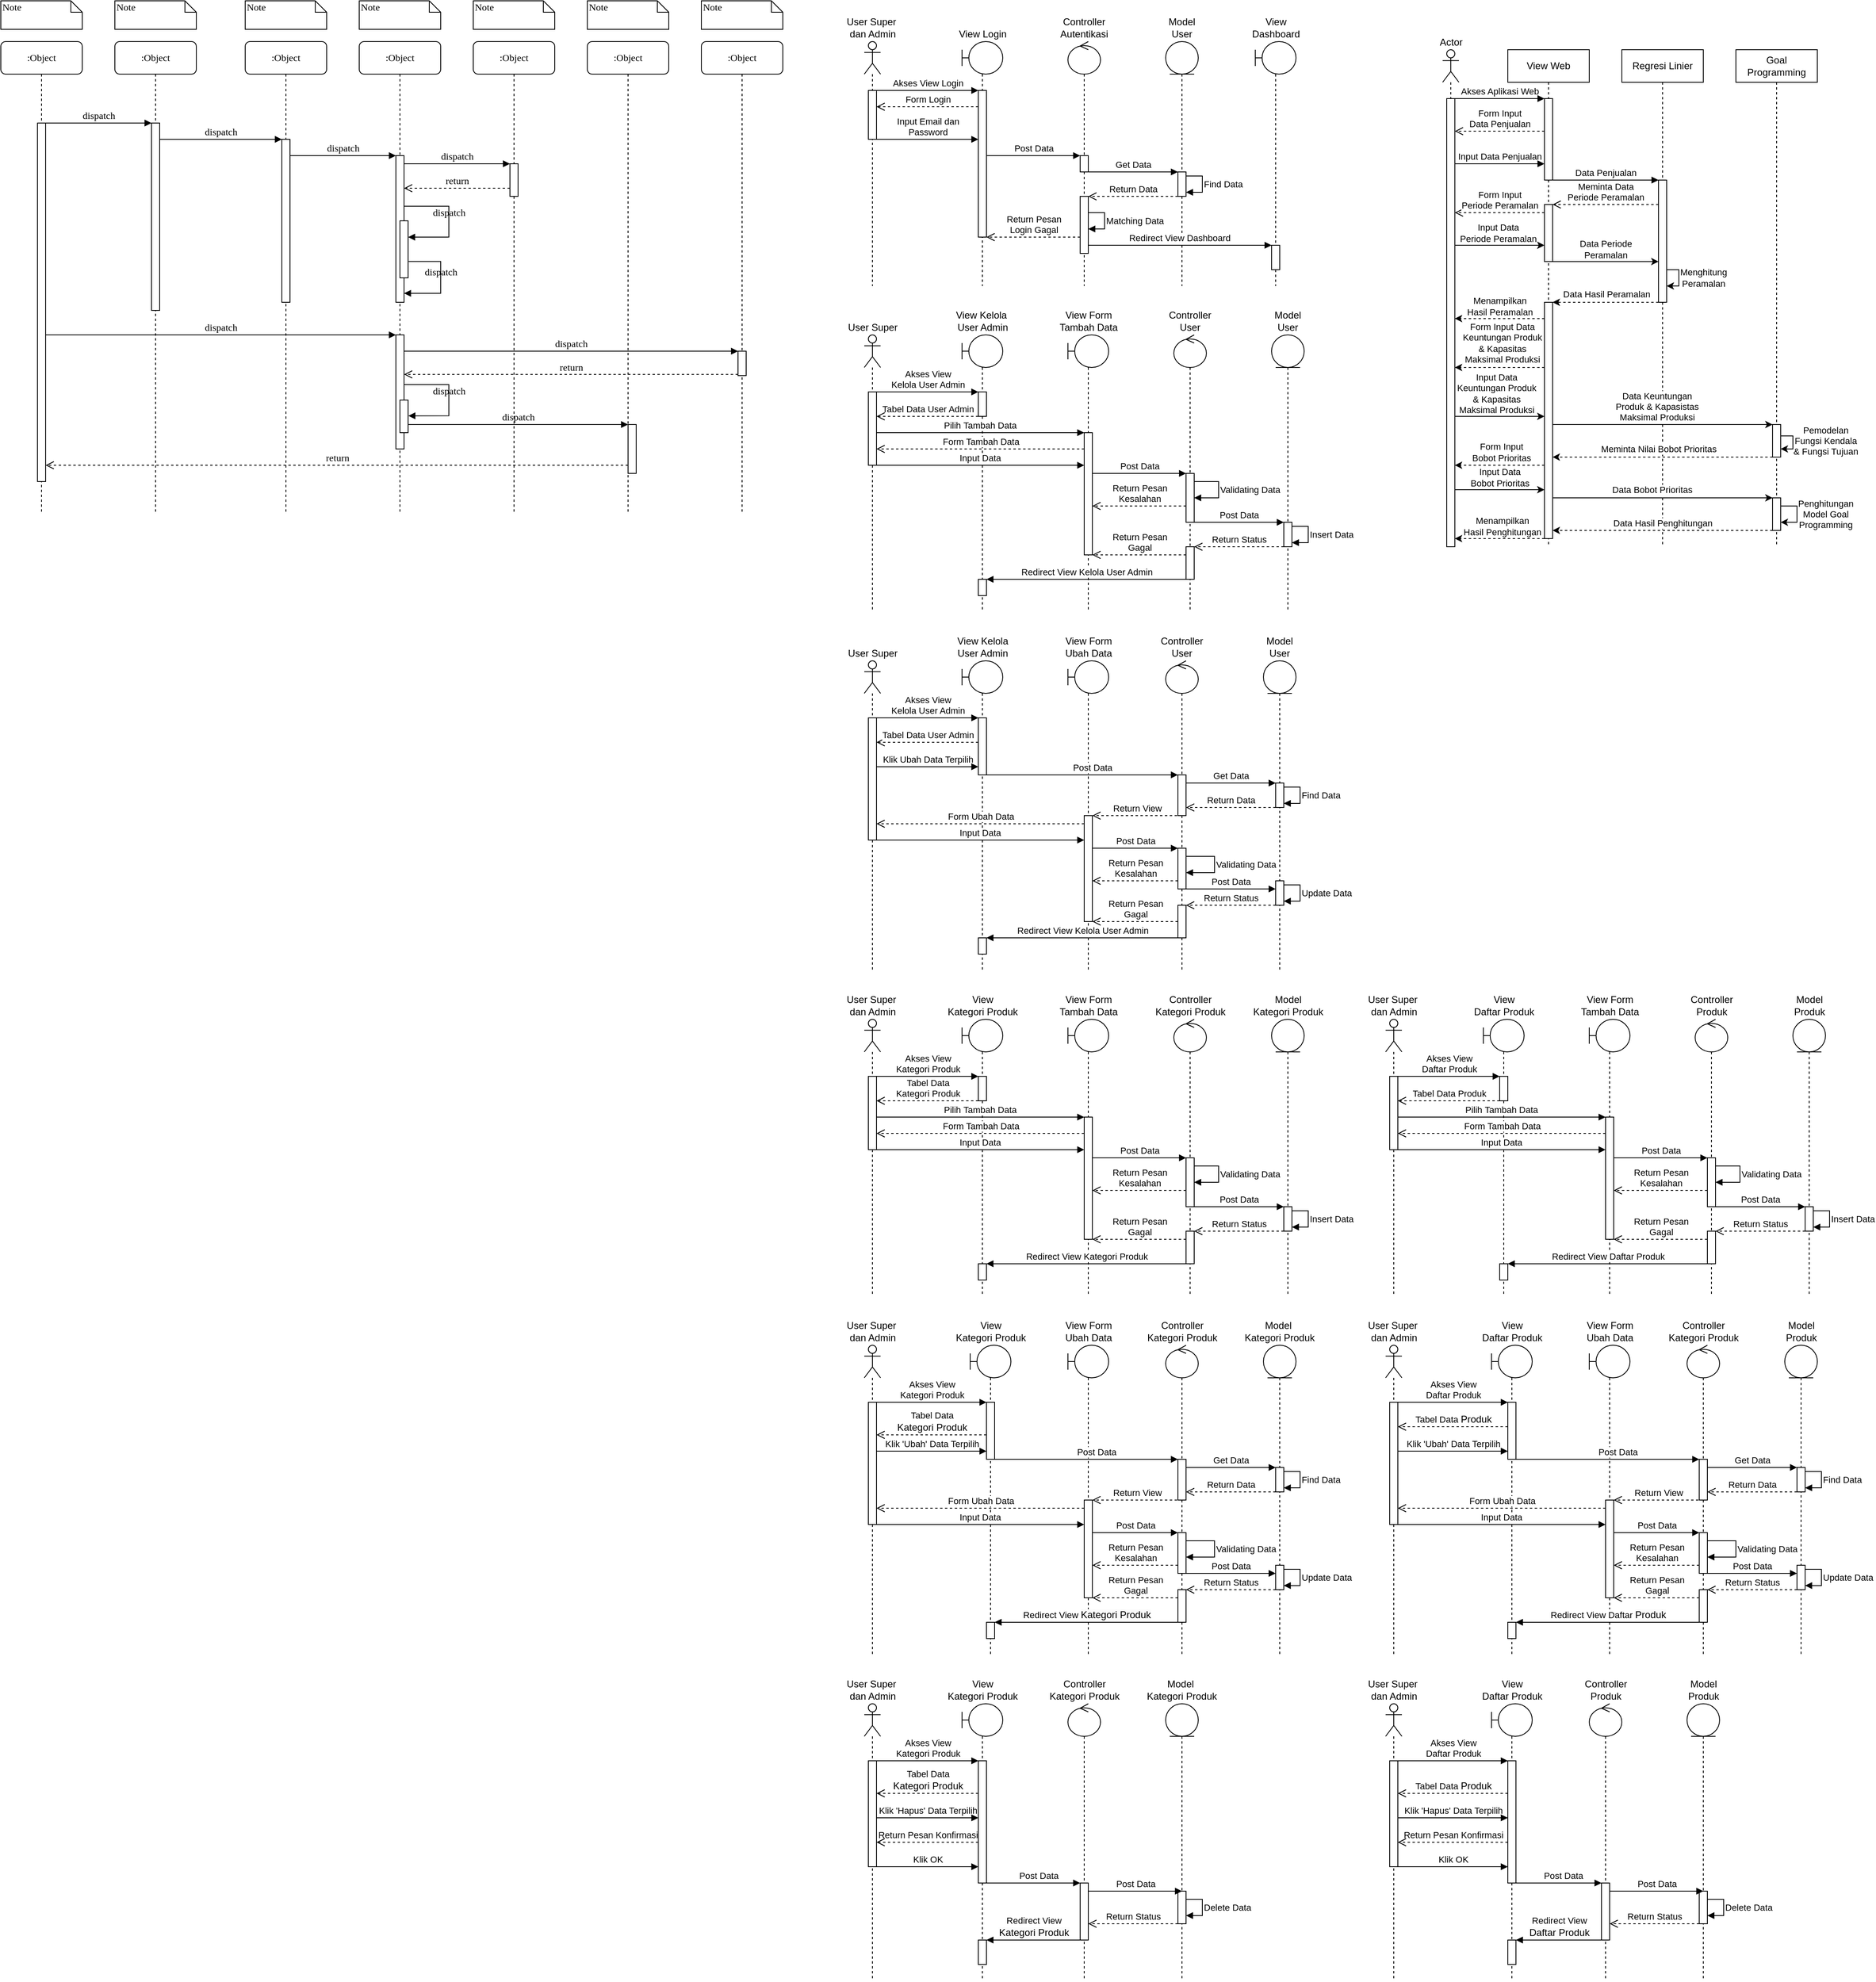<mxfile version="24.6.5" type="github">
  <diagram name="Page-1" id="13e1069c-82ec-6db2-03f1-153e76fe0fe0">
    <mxGraphModel dx="1050" dy="603" grid="1" gridSize="10" guides="1" tooltips="1" connect="1" arrows="1" fold="1" page="1" pageScale="1" pageWidth="1100" pageHeight="850" background="none" math="0" shadow="0">
      <root>
        <mxCell id="0" />
        <mxCell id="1" parent="0" />
        <mxCell id="7baba1c4bc27f4b0-2" value=":Object" style="shape=umlLifeline;perimeter=lifelinePerimeter;whiteSpace=wrap;html=1;container=1;collapsible=0;recursiveResize=0;outlineConnect=0;rounded=1;shadow=0;comic=0;labelBackgroundColor=none;strokeWidth=1;fontFamily=Verdana;fontSize=12;align=center;" parent="1" vertex="1">
          <mxGeometry x="240" y="80" width="100" height="580" as="geometry" />
        </mxCell>
        <mxCell id="7baba1c4bc27f4b0-10" value="" style="html=1;points=[];perimeter=orthogonalPerimeter;rounded=0;shadow=0;comic=0;labelBackgroundColor=none;strokeWidth=1;fontFamily=Verdana;fontSize=12;align=center;" parent="7baba1c4bc27f4b0-2" vertex="1">
          <mxGeometry x="45" y="100" width="10" height="230" as="geometry" />
        </mxCell>
        <mxCell id="7baba1c4bc27f4b0-3" value=":Object" style="shape=umlLifeline;perimeter=lifelinePerimeter;whiteSpace=wrap;html=1;container=1;collapsible=0;recursiveResize=0;outlineConnect=0;rounded=1;shadow=0;comic=0;labelBackgroundColor=none;strokeWidth=1;fontFamily=Verdana;fontSize=12;align=center;" parent="1" vertex="1">
          <mxGeometry x="400" y="80" width="100" height="580" as="geometry" />
        </mxCell>
        <mxCell id="7baba1c4bc27f4b0-13" value="" style="html=1;points=[];perimeter=orthogonalPerimeter;rounded=0;shadow=0;comic=0;labelBackgroundColor=none;strokeWidth=1;fontFamily=Verdana;fontSize=12;align=center;" parent="7baba1c4bc27f4b0-3" vertex="1">
          <mxGeometry x="45" y="120" width="10" height="200" as="geometry" />
        </mxCell>
        <mxCell id="7baba1c4bc27f4b0-4" value=":Object" style="shape=umlLifeline;perimeter=lifelinePerimeter;whiteSpace=wrap;html=1;container=1;collapsible=0;recursiveResize=0;outlineConnect=0;rounded=1;shadow=0;comic=0;labelBackgroundColor=none;strokeWidth=1;fontFamily=Verdana;fontSize=12;align=center;" parent="1" vertex="1">
          <mxGeometry x="540" y="80" width="100" height="580" as="geometry" />
        </mxCell>
        <mxCell id="7baba1c4bc27f4b0-5" value=":Object" style="shape=umlLifeline;perimeter=lifelinePerimeter;whiteSpace=wrap;html=1;container=1;collapsible=0;recursiveResize=0;outlineConnect=0;rounded=1;shadow=0;comic=0;labelBackgroundColor=none;strokeWidth=1;fontFamily=Verdana;fontSize=12;align=center;" parent="1" vertex="1">
          <mxGeometry x="680" y="80" width="100" height="580" as="geometry" />
        </mxCell>
        <mxCell id="7baba1c4bc27f4b0-6" value=":Object" style="shape=umlLifeline;perimeter=lifelinePerimeter;whiteSpace=wrap;html=1;container=1;collapsible=0;recursiveResize=0;outlineConnect=0;rounded=1;shadow=0;comic=0;labelBackgroundColor=none;strokeWidth=1;fontFamily=Verdana;fontSize=12;align=center;" parent="1" vertex="1">
          <mxGeometry x="820" y="80" width="100" height="580" as="geometry" />
        </mxCell>
        <mxCell id="7baba1c4bc27f4b0-7" value=":Object" style="shape=umlLifeline;perimeter=lifelinePerimeter;whiteSpace=wrap;html=1;container=1;collapsible=0;recursiveResize=0;outlineConnect=0;rounded=1;shadow=0;comic=0;labelBackgroundColor=none;strokeWidth=1;fontFamily=Verdana;fontSize=12;align=center;" parent="1" vertex="1">
          <mxGeometry x="960" y="80" width="100" height="580" as="geometry" />
        </mxCell>
        <mxCell id="7baba1c4bc27f4b0-8" value=":Object" style="shape=umlLifeline;perimeter=lifelinePerimeter;whiteSpace=wrap;html=1;container=1;collapsible=0;recursiveResize=0;outlineConnect=0;rounded=1;shadow=0;comic=0;labelBackgroundColor=none;strokeWidth=1;fontFamily=Verdana;fontSize=12;align=center;" parent="1" vertex="1">
          <mxGeometry x="100" y="80" width="100" height="580" as="geometry" />
        </mxCell>
        <mxCell id="7baba1c4bc27f4b0-9" value="" style="html=1;points=[];perimeter=orthogonalPerimeter;rounded=0;shadow=0;comic=0;labelBackgroundColor=none;strokeWidth=1;fontFamily=Verdana;fontSize=12;align=center;" parent="7baba1c4bc27f4b0-8" vertex="1">
          <mxGeometry x="45" y="100" width="10" height="440" as="geometry" />
        </mxCell>
        <mxCell id="7baba1c4bc27f4b0-16" value="" style="html=1;points=[];perimeter=orthogonalPerimeter;rounded=0;shadow=0;comic=0;labelBackgroundColor=none;strokeWidth=1;fontFamily=Verdana;fontSize=12;align=center;" parent="1" vertex="1">
          <mxGeometry x="585" y="220" width="10" height="180" as="geometry" />
        </mxCell>
        <mxCell id="7baba1c4bc27f4b0-17" value="dispatch" style="html=1;verticalAlign=bottom;endArrow=block;labelBackgroundColor=none;fontFamily=Verdana;fontSize=12;edgeStyle=elbowEdgeStyle;elbow=vertical;" parent="1" source="7baba1c4bc27f4b0-13" target="7baba1c4bc27f4b0-16" edge="1">
          <mxGeometry relative="1" as="geometry">
            <mxPoint x="510" y="220" as="sourcePoint" />
            <Array as="points">
              <mxPoint x="460" y="220" />
            </Array>
          </mxGeometry>
        </mxCell>
        <mxCell id="7baba1c4bc27f4b0-19" value="" style="html=1;points=[];perimeter=orthogonalPerimeter;rounded=0;shadow=0;comic=0;labelBackgroundColor=none;strokeWidth=1;fontFamily=Verdana;fontSize=12;align=center;" parent="1" vertex="1">
          <mxGeometry x="725" y="230" width="10" height="40" as="geometry" />
        </mxCell>
        <mxCell id="7baba1c4bc27f4b0-20" value="dispatch" style="html=1;verticalAlign=bottom;endArrow=block;entryX=0;entryY=0;labelBackgroundColor=none;fontFamily=Verdana;fontSize=12;edgeStyle=elbowEdgeStyle;elbow=vertical;" parent="1" source="7baba1c4bc27f4b0-16" target="7baba1c4bc27f4b0-19" edge="1">
          <mxGeometry relative="1" as="geometry">
            <mxPoint x="650" y="230" as="sourcePoint" />
          </mxGeometry>
        </mxCell>
        <mxCell id="7baba1c4bc27f4b0-21" value="return" style="html=1;verticalAlign=bottom;endArrow=open;dashed=1;endSize=8;labelBackgroundColor=none;fontFamily=Verdana;fontSize=12;edgeStyle=elbowEdgeStyle;elbow=vertical;" parent="1" source="7baba1c4bc27f4b0-19" target="7baba1c4bc27f4b0-16" edge="1">
          <mxGeometry relative="1" as="geometry">
            <mxPoint x="650" y="306" as="targetPoint" />
            <Array as="points">
              <mxPoint x="670" y="260" />
              <mxPoint x="700" y="260" />
            </Array>
          </mxGeometry>
        </mxCell>
        <mxCell id="7baba1c4bc27f4b0-22" value="" style="html=1;points=[];perimeter=orthogonalPerimeter;rounded=0;shadow=0;comic=0;labelBackgroundColor=none;strokeWidth=1;fontFamily=Verdana;fontSize=12;align=center;" parent="1" vertex="1">
          <mxGeometry x="585" y="440" width="10" height="140" as="geometry" />
        </mxCell>
        <mxCell id="7baba1c4bc27f4b0-23" value="dispatch" style="html=1;verticalAlign=bottom;endArrow=block;entryX=0;entryY=0;labelBackgroundColor=none;fontFamily=Verdana;fontSize=12;" parent="1" source="7baba1c4bc27f4b0-9" target="7baba1c4bc27f4b0-22" edge="1">
          <mxGeometry relative="1" as="geometry">
            <mxPoint x="510" y="420" as="sourcePoint" />
          </mxGeometry>
        </mxCell>
        <mxCell id="7baba1c4bc27f4b0-25" value="" style="html=1;points=[];perimeter=orthogonalPerimeter;rounded=0;shadow=0;comic=0;labelBackgroundColor=none;strokeColor=#000000;strokeWidth=1;fillColor=#FFFFFF;fontFamily=Verdana;fontSize=12;fontColor=#000000;align=center;" parent="1" vertex="1">
          <mxGeometry x="1005" y="460" width="10" height="30" as="geometry" />
        </mxCell>
        <mxCell id="7baba1c4bc27f4b0-26" value="dispatch" style="html=1;verticalAlign=bottom;endArrow=block;entryX=0;entryY=0;labelBackgroundColor=none;fontFamily=Verdana;fontSize=12;" parent="1" source="7baba1c4bc27f4b0-22" target="7baba1c4bc27f4b0-25" edge="1">
          <mxGeometry relative="1" as="geometry">
            <mxPoint x="930" y="340" as="sourcePoint" />
          </mxGeometry>
        </mxCell>
        <mxCell id="7baba1c4bc27f4b0-27" value="return" style="html=1;verticalAlign=bottom;endArrow=open;dashed=1;endSize=8;exitX=0;exitY=0.95;labelBackgroundColor=none;fontFamily=Verdana;fontSize=12;" parent="1" source="7baba1c4bc27f4b0-25" target="7baba1c4bc27f4b0-22" edge="1">
          <mxGeometry relative="1" as="geometry">
            <mxPoint x="930" y="416" as="targetPoint" />
          </mxGeometry>
        </mxCell>
        <mxCell id="7baba1c4bc27f4b0-28" value="" style="html=1;points=[];perimeter=orthogonalPerimeter;rounded=0;shadow=0;comic=0;labelBackgroundColor=none;strokeWidth=1;fontFamily=Verdana;fontSize=12;align=center;" parent="1" vertex="1">
          <mxGeometry x="870" y="550" width="10" height="60" as="geometry" />
        </mxCell>
        <mxCell id="7baba1c4bc27f4b0-29" value="dispatch" style="html=1;verticalAlign=bottom;endArrow=block;entryX=0;entryY=0;labelBackgroundColor=none;fontFamily=Verdana;fontSize=12;edgeStyle=elbowEdgeStyle;elbow=vertical;" parent="1" source="7baba1c4bc27f4b0-37" target="7baba1c4bc27f4b0-28" edge="1">
          <mxGeometry relative="1" as="geometry">
            <mxPoint x="800" y="550" as="sourcePoint" />
          </mxGeometry>
        </mxCell>
        <mxCell id="7baba1c4bc27f4b0-30" value="return" style="html=1;verticalAlign=bottom;endArrow=open;dashed=1;endSize=8;labelBackgroundColor=none;fontFamily=Verdana;fontSize=12;edgeStyle=elbowEdgeStyle;elbow=vertical;" parent="1" source="7baba1c4bc27f4b0-28" target="7baba1c4bc27f4b0-9" edge="1">
          <mxGeometry relative="1" as="geometry">
            <mxPoint x="800" y="626" as="targetPoint" />
            <Array as="points">
              <mxPoint x="570" y="600" />
            </Array>
          </mxGeometry>
        </mxCell>
        <mxCell id="7baba1c4bc27f4b0-11" value="dispatch" style="html=1;verticalAlign=bottom;endArrow=block;entryX=0;entryY=0;labelBackgroundColor=none;fontFamily=Verdana;fontSize=12;edgeStyle=elbowEdgeStyle;elbow=vertical;" parent="1" source="7baba1c4bc27f4b0-9" target="7baba1c4bc27f4b0-10" edge="1">
          <mxGeometry relative="1" as="geometry">
            <mxPoint x="220" y="190" as="sourcePoint" />
          </mxGeometry>
        </mxCell>
        <mxCell id="7baba1c4bc27f4b0-14" value="dispatch" style="html=1;verticalAlign=bottom;endArrow=block;entryX=0;entryY=0;labelBackgroundColor=none;fontFamily=Verdana;fontSize=12;edgeStyle=elbowEdgeStyle;elbow=vertical;" parent="1" source="7baba1c4bc27f4b0-10" target="7baba1c4bc27f4b0-13" edge="1">
          <mxGeometry relative="1" as="geometry">
            <mxPoint x="370" y="200" as="sourcePoint" />
          </mxGeometry>
        </mxCell>
        <mxCell id="7baba1c4bc27f4b0-34" value="" style="html=1;points=[];perimeter=orthogonalPerimeter;rounded=0;shadow=0;comic=0;labelBackgroundColor=none;strokeWidth=1;fontFamily=Verdana;fontSize=12;align=center;" parent="1" vertex="1">
          <mxGeometry x="590" y="300" width="10" height="70" as="geometry" />
        </mxCell>
        <mxCell id="7baba1c4bc27f4b0-35" value="dispatch" style="html=1;verticalAlign=bottom;endArrow=block;labelBackgroundColor=none;fontFamily=Verdana;fontSize=12;elbow=vertical;edgeStyle=orthogonalEdgeStyle;curved=0;entryX=1;entryY=0.286;entryPerimeter=0;exitX=1.038;exitY=0.345;exitPerimeter=0;rounded=0;" parent="1" source="7baba1c4bc27f4b0-16" target="7baba1c4bc27f4b0-34" edge="1">
          <mxGeometry relative="1" as="geometry">
            <mxPoint x="465" y="230" as="sourcePoint" />
            <mxPoint x="595" y="230" as="targetPoint" />
            <Array as="points">
              <mxPoint x="650" y="282" />
              <mxPoint x="650" y="320" />
            </Array>
          </mxGeometry>
        </mxCell>
        <mxCell id="7baba1c4bc27f4b0-36" value="dispatch" style="html=1;verticalAlign=bottom;endArrow=block;labelBackgroundColor=none;fontFamily=Verdana;fontSize=12;elbow=vertical;edgeStyle=orthogonalEdgeStyle;exitX=1.066;exitY=0.713;exitPerimeter=0;rounded=0;curved=0;" parent="1" source="7baba1c4bc27f4b0-34" edge="1">
          <mxGeometry relative="1" as="geometry">
            <mxPoint x="610.333" y="350" as="sourcePoint" />
            <mxPoint x="595" y="389" as="targetPoint" />
            <Array as="points">
              <mxPoint x="640" y="350" />
              <mxPoint x="640" y="389" />
            </Array>
          </mxGeometry>
        </mxCell>
        <mxCell id="7baba1c4bc27f4b0-37" value="" style="html=1;points=[];perimeter=orthogonalPerimeter;rounded=0;shadow=0;comic=0;labelBackgroundColor=none;strokeWidth=1;fontFamily=Verdana;fontSize=12;align=center;" parent="1" vertex="1">
          <mxGeometry x="590" y="520" width="10" height="40" as="geometry" />
        </mxCell>
        <mxCell id="7baba1c4bc27f4b0-39" value="dispatch" style="html=1;verticalAlign=bottom;endArrow=block;labelBackgroundColor=none;fontFamily=Verdana;fontSize=12;elbow=vertical;edgeStyle=orthogonalEdgeStyle;curved=0;entryX=1;entryY=0.286;entryPerimeter=0;exitX=1.038;exitY=0.345;exitPerimeter=0;rounded=0;" parent="1" edge="1">
          <mxGeometry relative="1" as="geometry">
            <mxPoint x="595.333" y="501" as="sourcePoint" />
            <mxPoint x="600.333" y="539.333" as="targetPoint" />
            <Array as="points">
              <mxPoint x="650" y="501" />
              <mxPoint x="650" y="539" />
            </Array>
          </mxGeometry>
        </mxCell>
        <mxCell id="7baba1c4bc27f4b0-40" value="Note" style="shape=note;whiteSpace=wrap;html=1;size=14;verticalAlign=top;align=left;spacingTop=-6;rounded=0;shadow=0;comic=0;labelBackgroundColor=none;strokeWidth=1;fontFamily=Verdana;fontSize=12" parent="1" vertex="1">
          <mxGeometry x="100" y="30" width="100" height="35" as="geometry" />
        </mxCell>
        <mxCell id="7baba1c4bc27f4b0-41" value="Note" style="shape=note;whiteSpace=wrap;html=1;size=14;verticalAlign=top;align=left;spacingTop=-6;rounded=0;shadow=0;comic=0;labelBackgroundColor=none;strokeWidth=1;fontFamily=Verdana;fontSize=12" parent="1" vertex="1">
          <mxGeometry x="240" y="30" width="100" height="35" as="geometry" />
        </mxCell>
        <mxCell id="7baba1c4bc27f4b0-42" value="Note" style="shape=note;whiteSpace=wrap;html=1;size=14;verticalAlign=top;align=left;spacingTop=-6;rounded=0;shadow=0;comic=0;labelBackgroundColor=none;strokeWidth=1;fontFamily=Verdana;fontSize=12" parent="1" vertex="1">
          <mxGeometry x="400" y="30" width="100" height="35" as="geometry" />
        </mxCell>
        <mxCell id="7baba1c4bc27f4b0-43" value="Note" style="shape=note;whiteSpace=wrap;html=1;size=14;verticalAlign=top;align=left;spacingTop=-6;rounded=0;shadow=0;comic=0;labelBackgroundColor=none;strokeWidth=1;fontFamily=Verdana;fontSize=12" parent="1" vertex="1">
          <mxGeometry x="540" y="30" width="100" height="35" as="geometry" />
        </mxCell>
        <mxCell id="7baba1c4bc27f4b0-44" value="Note" style="shape=note;whiteSpace=wrap;html=1;size=14;verticalAlign=top;align=left;spacingTop=-6;rounded=0;shadow=0;comic=0;labelBackgroundColor=none;strokeWidth=1;fontFamily=Verdana;fontSize=12" parent="1" vertex="1">
          <mxGeometry x="680" y="30" width="100" height="35" as="geometry" />
        </mxCell>
        <mxCell id="7baba1c4bc27f4b0-45" value="Note" style="shape=note;whiteSpace=wrap;html=1;size=14;verticalAlign=top;align=left;spacingTop=-6;rounded=0;shadow=0;comic=0;labelBackgroundColor=none;strokeWidth=1;fontFamily=Verdana;fontSize=12" parent="1" vertex="1">
          <mxGeometry x="820" y="30" width="100" height="35" as="geometry" />
        </mxCell>
        <mxCell id="7baba1c4bc27f4b0-46" value="Note" style="shape=note;whiteSpace=wrap;html=1;size=14;verticalAlign=top;align=left;spacingTop=-6;rounded=0;shadow=0;comic=0;labelBackgroundColor=none;strokeWidth=1;fontFamily=Verdana;fontSize=12" parent="1" vertex="1">
          <mxGeometry x="960" y="30" width="100" height="35" as="geometry" />
        </mxCell>
        <mxCell id="bUuHSahdw5FENGJKF_yK-5" value="User Super&amp;nbsp;&lt;div&gt;dan Admin&lt;/div&gt;" style="shape=umlLifeline;perimeter=lifelinePerimeter;html=1;container=1;dropTarget=0;collapsible=0;recursiveResize=0;outlineConnect=0;portConstraint=eastwest;newEdgeStyle={&quot;curved&quot;:0,&quot;rounded&quot;:0};participant=umlActor;labelPosition=center;verticalLabelPosition=top;align=center;verticalAlign=bottom;" parent="1" vertex="1">
          <mxGeometry x="1160" y="80" width="20" height="300" as="geometry" />
        </mxCell>
        <mxCell id="bUuHSahdw5FENGJKF_yK-9" value="" style="html=1;points=[[0,0,0,0,5],[0,1,0,0,-5],[1,0,0,0,5],[1,1,0,0,-5]];perimeter=orthogonalPerimeter;outlineConnect=0;targetShapes=umlLifeline;portConstraint=eastwest;newEdgeStyle={&quot;curved&quot;:0,&quot;rounded&quot;:0};" parent="bUuHSahdw5FENGJKF_yK-5" vertex="1">
          <mxGeometry x="5" y="60" width="10" height="60" as="geometry" />
        </mxCell>
        <mxCell id="bUuHSahdw5FENGJKF_yK-6" value="View Login" style="shape=umlLifeline;perimeter=lifelinePerimeter;html=1;container=1;dropTarget=0;collapsible=0;recursiveResize=0;outlineConnect=0;portConstraint=eastwest;newEdgeStyle={&quot;curved&quot;:0,&quot;rounded&quot;:0};participant=umlBoundary;labelPosition=center;verticalLabelPosition=top;align=center;verticalAlign=bottom;" parent="1" vertex="1">
          <mxGeometry x="1280" y="80" width="50" height="300" as="geometry" />
        </mxCell>
        <mxCell id="bUuHSahdw5FENGJKF_yK-11" value="" style="html=1;points=[[0,0,0,0,5],[0,1,0,0,-5],[1,0,0,0,5],[1,1,0,0,-5]];perimeter=orthogonalPerimeter;outlineConnect=0;targetShapes=umlLifeline;portConstraint=eastwest;newEdgeStyle={&quot;curved&quot;:0,&quot;rounded&quot;:0};" parent="bUuHSahdw5FENGJKF_yK-6" vertex="1">
          <mxGeometry x="20" y="60" width="10" height="180" as="geometry" />
        </mxCell>
        <mxCell id="bUuHSahdw5FENGJKF_yK-7" value="Model User" style="shape=umlLifeline;perimeter=lifelinePerimeter;whiteSpace=wrap;html=1;container=1;dropTarget=0;collapsible=0;recursiveResize=0;outlineConnect=0;portConstraint=eastwest;newEdgeStyle={&quot;curved&quot;:0,&quot;rounded&quot;:0};participant=umlEntity;labelPosition=center;verticalLabelPosition=top;align=center;verticalAlign=bottom;" parent="1" vertex="1">
          <mxGeometry x="1530" y="80" width="40" height="300" as="geometry" />
        </mxCell>
        <mxCell id="bUuHSahdw5FENGJKF_yK-18" value="" style="html=1;points=[[0,0,0,0,5],[0,1,0,0,-5],[1,0,0,0,5],[1,1,0,0,-5]];perimeter=orthogonalPerimeter;outlineConnect=0;targetShapes=umlLifeline;portConstraint=eastwest;newEdgeStyle={&quot;curved&quot;:0,&quot;rounded&quot;:0};" parent="bUuHSahdw5FENGJKF_yK-7" vertex="1">
          <mxGeometry x="15" y="160" width="10" height="30" as="geometry" />
        </mxCell>
        <mxCell id="bUuHSahdw5FENGJKF_yK-20" value="Find Data" style="html=1;verticalAlign=middle;endArrow=block;curved=0;rounded=0;labelBackgroundColor=none;labelPosition=right;verticalLabelPosition=middle;align=left;" parent="bUuHSahdw5FENGJKF_yK-7" source="bUuHSahdw5FENGJKF_yK-18" target="bUuHSahdw5FENGJKF_yK-18" edge="1">
          <mxGeometry x="-0.003" width="80" relative="1" as="geometry">
            <mxPoint x="20" y="160" as="sourcePoint" />
            <mxPoint x="130" y="160" as="targetPoint" />
            <mxPoint as="offset" />
          </mxGeometry>
        </mxCell>
        <mxCell id="bUuHSahdw5FENGJKF_yK-8" value="Controller Autentikasi" style="shape=umlLifeline;perimeter=lifelinePerimeter;html=1;container=1;dropTarget=0;collapsible=0;recursiveResize=0;outlineConnect=0;portConstraint=eastwest;newEdgeStyle={&quot;curved&quot;:0,&quot;rounded&quot;:0};participant=umlControl;whiteSpace=wrap;labelPosition=center;verticalLabelPosition=top;align=center;verticalAlign=bottom;" parent="1" vertex="1">
          <mxGeometry x="1410" y="80" width="40" height="300" as="geometry" />
        </mxCell>
        <mxCell id="bUuHSahdw5FENGJKF_yK-16" value="" style="html=1;points=[[0,0,0,0,5],[0,1,0,0,-5],[1,0,0,0,5],[1,1,0,0,-5]];perimeter=orthogonalPerimeter;outlineConnect=0;targetShapes=umlLifeline;portConstraint=eastwest;newEdgeStyle={&quot;curved&quot;:0,&quot;rounded&quot;:0};" parent="bUuHSahdw5FENGJKF_yK-8" vertex="1">
          <mxGeometry x="15" y="140" width="10" height="20" as="geometry" />
        </mxCell>
        <mxCell id="bUuHSahdw5FENGJKF_yK-21" value="" style="html=1;points=[[0,0,0,0,5],[0,1,0,0,-5],[1,0,0,0,5],[1,1,0,0,-5]];perimeter=orthogonalPerimeter;outlineConnect=0;targetShapes=umlLifeline;portConstraint=eastwest;newEdgeStyle={&quot;curved&quot;:0,&quot;rounded&quot;:0};" parent="bUuHSahdw5FENGJKF_yK-8" vertex="1">
          <mxGeometry x="15" y="190" width="10" height="70" as="geometry" />
        </mxCell>
        <mxCell id="exqZRgO2Eq1xU3M3Er-l-4" value="Matching Data" style="html=1;verticalAlign=middle;endArrow=block;rounded=0;labelBackgroundColor=none;labelPosition=right;verticalLabelPosition=middle;align=left;edgeStyle=orthogonalEdgeStyle;" parent="bUuHSahdw5FENGJKF_yK-8" edge="1">
          <mxGeometry x="0.143" width="80" relative="1" as="geometry">
            <mxPoint x="25" y="200" as="sourcePoint" />
            <mxPoint x="25" y="230" as="targetPoint" />
            <mxPoint as="offset" />
            <Array as="points">
              <mxPoint x="25" y="210" />
              <mxPoint x="45" y="210" />
              <mxPoint x="45" y="230" />
            </Array>
          </mxGeometry>
        </mxCell>
        <mxCell id="bUuHSahdw5FENGJKF_yK-13" value="Akses View Login" style="html=1;verticalAlign=bottom;endArrow=block;curved=0;rounded=0;labelBackgroundColor=none;labelPosition=center;verticalLabelPosition=top;align=center;" parent="1" target="bUuHSahdw5FENGJKF_yK-11" edge="1">
          <mxGeometry x="-0.003" width="80" relative="1" as="geometry">
            <mxPoint x="1175" y="140" as="sourcePoint" />
            <mxPoint x="1260" y="140" as="targetPoint" />
            <mxPoint as="offset" />
          </mxGeometry>
        </mxCell>
        <mxCell id="bUuHSahdw5FENGJKF_yK-14" value="Form Login" style="html=1;verticalAlign=bottom;endArrow=open;dashed=1;endSize=8;curved=0;rounded=0;" parent="1" edge="1">
          <mxGeometry relative="1" as="geometry">
            <mxPoint x="1300" y="160" as="sourcePoint" />
            <mxPoint x="1175" y="160" as="targetPoint" />
          </mxGeometry>
        </mxCell>
        <mxCell id="bUuHSahdw5FENGJKF_yK-15" value="Input Email dan&lt;div&gt;Password&lt;/div&gt;" style="html=1;verticalAlign=bottom;endArrow=block;curved=0;rounded=0;labelBackgroundColor=none;labelPosition=center;verticalLabelPosition=top;align=center;" parent="1" edge="1">
          <mxGeometry x="-0.003" width="80" relative="1" as="geometry">
            <mxPoint x="1175" y="200" as="sourcePoint" />
            <mxPoint x="1300" y="200" as="targetPoint" />
            <mxPoint as="offset" />
          </mxGeometry>
        </mxCell>
        <mxCell id="bUuHSahdw5FENGJKF_yK-17" value="Post Data" style="html=1;verticalAlign=bottom;endArrow=block;curved=0;rounded=0;labelBackgroundColor=none;labelPosition=center;verticalLabelPosition=top;align=center;" parent="1" source="bUuHSahdw5FENGJKF_yK-11" target="bUuHSahdw5FENGJKF_yK-16" edge="1">
          <mxGeometry x="-0.003" width="80" relative="1" as="geometry">
            <mxPoint x="1300" y="220" as="sourcePoint" />
            <mxPoint x="1425" y="220" as="targetPoint" />
            <mxPoint as="offset" />
            <Array as="points">
              <mxPoint x="1370" y="220" />
            </Array>
          </mxGeometry>
        </mxCell>
        <mxCell id="bUuHSahdw5FENGJKF_yK-19" value="Get Data" style="html=1;verticalAlign=bottom;endArrow=block;curved=0;rounded=0;labelBackgroundColor=none;labelPosition=center;verticalLabelPosition=top;align=center;" parent="1" source="bUuHSahdw5FENGJKF_yK-16" target="bUuHSahdw5FENGJKF_yK-18" edge="1">
          <mxGeometry x="-0.003" width="80" relative="1" as="geometry">
            <mxPoint x="1430" y="240" as="sourcePoint" />
            <mxPoint x="1545" y="240" as="targetPoint" />
            <mxPoint as="offset" />
          </mxGeometry>
        </mxCell>
        <mxCell id="bUuHSahdw5FENGJKF_yK-23" value="Return Data" style="html=1;verticalAlign=bottom;endArrow=open;dashed=1;endSize=8;curved=0;rounded=0;" parent="1" source="bUuHSahdw5FENGJKF_yK-18" target="bUuHSahdw5FENGJKF_yK-21" edge="1">
          <mxGeometry relative="1" as="geometry">
            <mxPoint x="1530" y="300" as="sourcePoint" />
            <mxPoint x="1405" y="300" as="targetPoint" />
          </mxGeometry>
        </mxCell>
        <mxCell id="exqZRgO2Eq1xU3M3Er-l-6" value="Return Pesan&lt;div&gt;Login Gagal&lt;/div&gt;" style="html=1;verticalAlign=bottom;endArrow=open;dashed=1;endSize=8;curved=0;rounded=0;" parent="1" source="bUuHSahdw5FENGJKF_yK-21" target="bUuHSahdw5FENGJKF_yK-11" edge="1">
          <mxGeometry relative="1" as="geometry">
            <mxPoint x="1420" y="330" as="sourcePoint" />
            <mxPoint x="1310" y="330" as="targetPoint" />
            <Array as="points">
              <mxPoint x="1360" y="320" />
            </Array>
          </mxGeometry>
        </mxCell>
        <mxCell id="exqZRgO2Eq1xU3M3Er-l-7" value="View&lt;div&gt;Dashboard&lt;/div&gt;" style="shape=umlLifeline;perimeter=lifelinePerimeter;html=1;container=1;dropTarget=0;collapsible=0;recursiveResize=0;outlineConnect=0;portConstraint=eastwest;newEdgeStyle={&quot;curved&quot;:0,&quot;rounded&quot;:0};participant=umlBoundary;labelPosition=center;verticalLabelPosition=top;align=center;verticalAlign=bottom;" parent="1" vertex="1">
          <mxGeometry x="1640" y="80" width="50" height="300" as="geometry" />
        </mxCell>
        <mxCell id="exqZRgO2Eq1xU3M3Er-l-8" value="" style="html=1;points=[[0,0,0,0,5],[0,1,0,0,-5],[1,0,0,0,5],[1,1,0,0,-5]];perimeter=orthogonalPerimeter;outlineConnect=0;targetShapes=umlLifeline;portConstraint=eastwest;newEdgeStyle={&quot;curved&quot;:0,&quot;rounded&quot;:0};" parent="exqZRgO2Eq1xU3M3Er-l-7" vertex="1">
          <mxGeometry x="20" y="250" width="10" height="30" as="geometry" />
        </mxCell>
        <mxCell id="exqZRgO2Eq1xU3M3Er-l-9" value="Redirect View Dashboard" style="html=1;verticalAlign=bottom;endArrow=block;curved=0;rounded=0;labelBackgroundColor=default;labelPosition=center;verticalLabelPosition=top;align=center;" parent="1" source="bUuHSahdw5FENGJKF_yK-21" target="exqZRgO2Eq1xU3M3Er-l-8" edge="1">
          <mxGeometry x="-0.003" width="80" relative="1" as="geometry">
            <mxPoint x="1445" y="334.76" as="sourcePoint" />
            <mxPoint x="1555" y="334.76" as="targetPoint" />
            <mxPoint as="offset" />
          </mxGeometry>
        </mxCell>
        <mxCell id="exqZRgO2Eq1xU3M3Er-l-10" value="User Super" style="shape=umlLifeline;perimeter=lifelinePerimeter;html=1;container=1;dropTarget=0;collapsible=0;recursiveResize=0;outlineConnect=0;portConstraint=eastwest;newEdgeStyle={&quot;curved&quot;:0,&quot;rounded&quot;:0};participant=umlActor;labelPosition=center;verticalLabelPosition=top;align=center;verticalAlign=bottom;" parent="1" vertex="1">
          <mxGeometry x="1160" y="440" width="20" height="340" as="geometry" />
        </mxCell>
        <mxCell id="exqZRgO2Eq1xU3M3Er-l-11" value="" style="html=1;points=[[0,0,0,0,5],[0,1,0,0,-5],[1,0,0,0,5],[1,1,0,0,-5]];perimeter=orthogonalPerimeter;outlineConnect=0;targetShapes=umlLifeline;portConstraint=eastwest;newEdgeStyle={&quot;curved&quot;:0,&quot;rounded&quot;:0};" parent="exqZRgO2Eq1xU3M3Er-l-10" vertex="1">
          <mxGeometry x="5" y="70" width="10" height="90" as="geometry" />
        </mxCell>
        <mxCell id="exqZRgO2Eq1xU3M3Er-l-12" value="View Form&lt;div&gt;Tambah Data&lt;/div&gt;" style="shape=umlLifeline;perimeter=lifelinePerimeter;html=1;container=1;dropTarget=0;collapsible=0;recursiveResize=0;outlineConnect=0;portConstraint=eastwest;newEdgeStyle={&quot;curved&quot;:0,&quot;rounded&quot;:0};participant=umlBoundary;labelPosition=center;verticalLabelPosition=top;align=center;verticalAlign=bottom;" parent="1" vertex="1">
          <mxGeometry x="1410" y="440" width="50" height="340" as="geometry" />
        </mxCell>
        <mxCell id="exqZRgO2Eq1xU3M3Er-l-13" value="" style="html=1;points=[[0,0,0,0,5],[0,1,0,0,-5],[1,0,0,0,5],[1,1,0,0,-5]];perimeter=orthogonalPerimeter;outlineConnect=0;targetShapes=umlLifeline;portConstraint=eastwest;newEdgeStyle={&quot;curved&quot;:0,&quot;rounded&quot;:0};" parent="exqZRgO2Eq1xU3M3Er-l-12" vertex="1">
          <mxGeometry x="20" y="120" width="10" height="150" as="geometry" />
        </mxCell>
        <mxCell id="exqZRgO2Eq1xU3M3Er-l-14" value="Model User" style="shape=umlLifeline;perimeter=lifelinePerimeter;whiteSpace=wrap;html=1;container=1;dropTarget=0;collapsible=0;recursiveResize=0;outlineConnect=0;portConstraint=eastwest;newEdgeStyle={&quot;curved&quot;:0,&quot;rounded&quot;:0};participant=umlEntity;labelPosition=center;verticalLabelPosition=top;align=center;verticalAlign=bottom;" parent="1" vertex="1">
          <mxGeometry x="1660" y="440" width="40" height="340" as="geometry" />
        </mxCell>
        <mxCell id="exqZRgO2Eq1xU3M3Er-l-15" value="" style="html=1;points=[[0,0,0,0,5],[0,1,0,0,-5],[1,0,0,0,5],[1,1,0,0,-5]];perimeter=orthogonalPerimeter;outlineConnect=0;targetShapes=umlLifeline;portConstraint=eastwest;newEdgeStyle={&quot;curved&quot;:0,&quot;rounded&quot;:0};" parent="exqZRgO2Eq1xU3M3Er-l-14" vertex="1">
          <mxGeometry x="15" y="230" width="10" height="30" as="geometry" />
        </mxCell>
        <mxCell id="exqZRgO2Eq1xU3M3Er-l-17" value="Controller User" style="shape=umlLifeline;perimeter=lifelinePerimeter;html=1;container=1;dropTarget=0;collapsible=0;recursiveResize=0;outlineConnect=0;portConstraint=eastwest;newEdgeStyle={&quot;curved&quot;:0,&quot;rounded&quot;:0};participant=umlControl;whiteSpace=wrap;labelPosition=center;verticalLabelPosition=top;align=center;verticalAlign=bottom;" parent="1" vertex="1">
          <mxGeometry x="1540" y="440" width="40" height="340" as="geometry" />
        </mxCell>
        <mxCell id="exqZRgO2Eq1xU3M3Er-l-18" value="" style="html=1;points=[[0,0,0,0,5],[0,1,0,0,-5],[1,0,0,0,5],[1,1,0,0,-5]];perimeter=orthogonalPerimeter;outlineConnect=0;targetShapes=umlLifeline;portConstraint=eastwest;newEdgeStyle={&quot;curved&quot;:0,&quot;rounded&quot;:0};" parent="exqZRgO2Eq1xU3M3Er-l-17" vertex="1">
          <mxGeometry x="15" y="170" width="10" height="60" as="geometry" />
        </mxCell>
        <mxCell id="exqZRgO2Eq1xU3M3Er-l-19" value="" style="html=1;points=[[0,0,0,0,5],[0,1,0,0,-5],[1,0,0,0,5],[1,1,0,0,-5]];perimeter=orthogonalPerimeter;outlineConnect=0;targetShapes=umlLifeline;portConstraint=eastwest;newEdgeStyle={&quot;curved&quot;:0,&quot;rounded&quot;:0};" parent="exqZRgO2Eq1xU3M3Er-l-17" vertex="1">
          <mxGeometry x="15" y="260" width="10" height="40" as="geometry" />
        </mxCell>
        <mxCell id="exqZRgO2Eq1xU3M3Er-l-41" value="Validating Data" style="html=1;verticalAlign=middle;endArrow=block;rounded=0;labelBackgroundColor=none;labelPosition=right;verticalLabelPosition=middle;align=left;edgeStyle=orthogonalEdgeStyle;" parent="exqZRgO2Eq1xU3M3Er-l-17" source="exqZRgO2Eq1xU3M3Er-l-18" target="exqZRgO2Eq1xU3M3Er-l-18" edge="1">
          <mxGeometry width="80" relative="1" as="geometry">
            <mxPoint x="35" y="150" as="sourcePoint" />
            <mxPoint x="35" y="170" as="targetPoint" />
            <mxPoint as="offset" />
            <Array as="points">
              <mxPoint x="55" y="180" />
              <mxPoint x="55" y="200" />
            </Array>
          </mxGeometry>
        </mxCell>
        <mxCell id="exqZRgO2Eq1xU3M3Er-l-21" value="Akses View&lt;div&gt;Kelola&amp;nbsp;&lt;span style=&quot;background-color: initial;&quot;&gt;User Admin&lt;/span&gt;&lt;/div&gt;" style="html=1;verticalAlign=bottom;endArrow=block;curved=0;rounded=0;labelBackgroundColor=none;labelPosition=center;verticalLabelPosition=top;align=center;" parent="1" source="exqZRgO2Eq1xU3M3Er-l-11" target="exqZRgO2Eq1xU3M3Er-l-114" edge="1">
          <mxGeometry x="-0.003" width="80" relative="1" as="geometry">
            <mxPoint x="1175" y="509.5" as="sourcePoint" />
            <mxPoint x="1270" y="510" as="targetPoint" />
            <mxPoint as="offset" />
            <Array as="points">
              <mxPoint x="1240" y="510" />
            </Array>
          </mxGeometry>
        </mxCell>
        <mxCell id="exqZRgO2Eq1xU3M3Er-l-22" value="Tabel Data User Admin" style="html=1;verticalAlign=bottom;endArrow=open;dashed=1;endSize=8;curved=0;rounded=0;labelBackgroundColor=none;" parent="1" source="exqZRgO2Eq1xU3M3Er-l-114" target="exqZRgO2Eq1xU3M3Er-l-11" edge="1">
          <mxGeometry relative="1" as="geometry">
            <mxPoint x="1300" y="539.72" as="sourcePoint" />
            <mxPoint x="1175" y="539.72" as="targetPoint" />
            <Array as="points">
              <mxPoint x="1240" y="540" />
            </Array>
          </mxGeometry>
        </mxCell>
        <mxCell id="exqZRgO2Eq1xU3M3Er-l-24" value="Post Data" style="html=1;verticalAlign=bottom;endArrow=block;curved=0;rounded=0;labelBackgroundColor=none;labelPosition=center;verticalLabelPosition=top;align=center;" parent="1" source="exqZRgO2Eq1xU3M3Er-l-13" target="exqZRgO2Eq1xU3M3Er-l-18" edge="1">
          <mxGeometry x="-0.003" width="80" relative="1" as="geometry">
            <mxPoint x="1430" y="580" as="sourcePoint" />
            <mxPoint x="1555" y="580" as="targetPoint" />
            <mxPoint as="offset" />
            <Array as="points">
              <mxPoint x="1500" y="610" />
            </Array>
          </mxGeometry>
        </mxCell>
        <mxCell id="exqZRgO2Eq1xU3M3Er-l-25" value="Post Data" style="html=1;verticalAlign=bottom;endArrow=block;curved=0;rounded=0;labelBackgroundColor=none;labelPosition=center;verticalLabelPosition=top;align=center;" parent="1" source="exqZRgO2Eq1xU3M3Er-l-18" target="exqZRgO2Eq1xU3M3Er-l-15" edge="1">
          <mxGeometry x="-0.003" width="80" relative="1" as="geometry">
            <mxPoint x="1560" y="600" as="sourcePoint" />
            <mxPoint x="1675" y="600" as="targetPoint" />
            <mxPoint as="offset" />
            <Array as="points">
              <mxPoint x="1590" y="670" />
            </Array>
          </mxGeometry>
        </mxCell>
        <mxCell id="exqZRgO2Eq1xU3M3Er-l-26" value="Return Status" style="html=1;verticalAlign=bottom;endArrow=open;dashed=1;endSize=8;curved=0;rounded=0;" parent="1" source="exqZRgO2Eq1xU3M3Er-l-15" target="exqZRgO2Eq1xU3M3Er-l-19" edge="1">
          <mxGeometry relative="1" as="geometry">
            <mxPoint x="1660" y="660" as="sourcePoint" />
            <mxPoint x="1535" y="660" as="targetPoint" />
            <Array as="points" />
          </mxGeometry>
        </mxCell>
        <mxCell id="exqZRgO2Eq1xU3M3Er-l-27" value="Return Pesan&lt;div&gt;Gagal&lt;/div&gt;" style="html=1;verticalAlign=bottom;endArrow=open;dashed=1;endSize=8;curved=0;rounded=0;" parent="1" source="exqZRgO2Eq1xU3M3Er-l-19" target="exqZRgO2Eq1xU3M3Er-l-13" edge="1">
          <mxGeometry relative="1" as="geometry">
            <mxPoint x="1550" y="690" as="sourcePoint" />
            <mxPoint x="1440" y="690" as="targetPoint" />
            <Array as="points">
              <mxPoint x="1490" y="710" />
            </Array>
          </mxGeometry>
        </mxCell>
        <mxCell id="exqZRgO2Eq1xU3M3Er-l-28" value="View&amp;nbsp;&lt;span style=&quot;background-color: initial;&quot;&gt;Kelola&amp;nbsp;&lt;/span&gt;&lt;div&gt;User Admin&lt;/div&gt;" style="shape=umlLifeline;perimeter=lifelinePerimeter;html=1;container=1;dropTarget=0;collapsible=0;recursiveResize=0;outlineConnect=0;portConstraint=eastwest;newEdgeStyle={&quot;curved&quot;:0,&quot;rounded&quot;:0};participant=umlBoundary;labelPosition=center;verticalLabelPosition=top;align=center;verticalAlign=bottom;" parent="1" vertex="1">
          <mxGeometry x="1280" y="440" width="50" height="340" as="geometry" />
        </mxCell>
        <mxCell id="exqZRgO2Eq1xU3M3Er-l-29" value="" style="html=1;points=[[0,0,0,0,5],[0,1,0,0,-5],[1,0,0,0,5],[1,1,0,0,-5]];perimeter=orthogonalPerimeter;outlineConnect=0;targetShapes=umlLifeline;portConstraint=eastwest;newEdgeStyle={&quot;curved&quot;:0,&quot;rounded&quot;:0};" parent="exqZRgO2Eq1xU3M3Er-l-28" vertex="1">
          <mxGeometry x="20" y="300" width="10" height="20" as="geometry" />
        </mxCell>
        <mxCell id="exqZRgO2Eq1xU3M3Er-l-16" value="Insert Data" style="html=1;verticalAlign=middle;endArrow=block;rounded=0;labelBackgroundColor=none;labelPosition=right;verticalLabelPosition=middle;align=left;edgeStyle=orthogonalEdgeStyle;" parent="1" source="exqZRgO2Eq1xU3M3Er-l-15" target="exqZRgO2Eq1xU3M3Er-l-15" edge="1">
          <mxGeometry x="-0.003" width="80" relative="1" as="geometry">
            <mxPoint x="1680" y="600" as="sourcePoint" />
            <mxPoint x="1790" y="600" as="targetPoint" />
            <mxPoint as="offset" />
          </mxGeometry>
        </mxCell>
        <mxCell id="exqZRgO2Eq1xU3M3Er-l-42" value="Return Pesan&lt;div&gt;Kesalahan&lt;/div&gt;" style="html=1;verticalAlign=bottom;endArrow=open;dashed=1;endSize=8;curved=0;rounded=0;" parent="1" source="exqZRgO2Eq1xU3M3Er-l-18" target="exqZRgO2Eq1xU3M3Er-l-13" edge="1">
          <mxGeometry relative="1" as="geometry">
            <mxPoint x="1555" y="620" as="sourcePoint" />
            <mxPoint x="1440" y="620" as="targetPoint" />
            <Array as="points">
              <mxPoint x="1500" y="650" />
            </Array>
          </mxGeometry>
        </mxCell>
        <mxCell id="exqZRgO2Eq1xU3M3Er-l-43" value="User Super" style="shape=umlLifeline;perimeter=lifelinePerimeter;html=1;container=1;dropTarget=0;collapsible=0;recursiveResize=0;outlineConnect=0;portConstraint=eastwest;newEdgeStyle={&quot;curved&quot;:0,&quot;rounded&quot;:0};participant=umlActor;labelPosition=center;verticalLabelPosition=top;align=center;verticalAlign=bottom;" parent="1" vertex="1">
          <mxGeometry x="1160" y="840" width="20" height="380" as="geometry" />
        </mxCell>
        <mxCell id="exqZRgO2Eq1xU3M3Er-l-44" value="" style="html=1;points=[[0,0,0,0,5],[0,1,0,0,-5],[1,0,0,0,5],[1,1,0,0,-5]];perimeter=orthogonalPerimeter;outlineConnect=0;targetShapes=umlLifeline;portConstraint=eastwest;newEdgeStyle={&quot;curved&quot;:0,&quot;rounded&quot;:0};" parent="exqZRgO2Eq1xU3M3Er-l-43" vertex="1">
          <mxGeometry x="5" y="70" width="10" height="150" as="geometry" />
        </mxCell>
        <mxCell id="exqZRgO2Eq1xU3M3Er-l-45" value="View&amp;nbsp;&lt;span style=&quot;background-color: initial;&quot;&gt;Kelola&lt;/span&gt;&lt;div&gt;&lt;span style=&quot;background-color: initial;&quot;&gt;User Admin&lt;/span&gt;&lt;/div&gt;" style="shape=umlLifeline;perimeter=lifelinePerimeter;html=1;container=1;dropTarget=0;collapsible=0;recursiveResize=0;outlineConnect=0;portConstraint=eastwest;newEdgeStyle={&quot;curved&quot;:0,&quot;rounded&quot;:0};participant=umlBoundary;labelPosition=center;verticalLabelPosition=top;align=center;verticalAlign=bottom;" parent="1" vertex="1">
          <mxGeometry x="1280" y="840" width="50" height="380" as="geometry" />
        </mxCell>
        <mxCell id="exqZRgO2Eq1xU3M3Er-l-46" value="" style="html=1;points=[[0,0,0,0,5],[0,1,0,0,-5],[1,0,0,0,5],[1,1,0,0,-5]];perimeter=orthogonalPerimeter;outlineConnect=0;targetShapes=umlLifeline;portConstraint=eastwest;newEdgeStyle={&quot;curved&quot;:0,&quot;rounded&quot;:0};" parent="exqZRgO2Eq1xU3M3Er-l-45" vertex="1">
          <mxGeometry x="20" y="70" width="10" height="70" as="geometry" />
        </mxCell>
        <mxCell id="exqZRgO2Eq1xU3M3Er-l-113" value="" style="html=1;points=[[0,0,0,0,5],[0,1,0,0,-5],[1,0,0,0,5],[1,1,0,0,-5]];perimeter=orthogonalPerimeter;outlineConnect=0;targetShapes=umlLifeline;portConstraint=eastwest;newEdgeStyle={&quot;curved&quot;:0,&quot;rounded&quot;:0};" parent="exqZRgO2Eq1xU3M3Er-l-45" vertex="1">
          <mxGeometry x="20" y="340" width="10" height="20" as="geometry" />
        </mxCell>
        <mxCell id="exqZRgO2Eq1xU3M3Er-l-47" value="Model User" style="shape=umlLifeline;perimeter=lifelinePerimeter;whiteSpace=wrap;html=1;container=1;dropTarget=0;collapsible=0;recursiveResize=0;outlineConnect=0;portConstraint=eastwest;newEdgeStyle={&quot;curved&quot;:0,&quot;rounded&quot;:0};participant=umlEntity;labelPosition=center;verticalLabelPosition=top;align=center;verticalAlign=bottom;" parent="1" vertex="1">
          <mxGeometry x="1650" y="840" width="40" height="380" as="geometry" />
        </mxCell>
        <mxCell id="exqZRgO2Eq1xU3M3Er-l-48" value="" style="html=1;points=[[0,0,0,0,5],[0,1,0,0,-5],[1,0,0,0,5],[1,1,0,0,-5]];perimeter=orthogonalPerimeter;outlineConnect=0;targetShapes=umlLifeline;portConstraint=eastwest;newEdgeStyle={&quot;curved&quot;:0,&quot;rounded&quot;:0};" parent="exqZRgO2Eq1xU3M3Er-l-47" vertex="1">
          <mxGeometry x="15" y="150" width="10" height="30" as="geometry" />
        </mxCell>
        <mxCell id="exqZRgO2Eq1xU3M3Er-l-72" value="" style="html=1;points=[[0,0,0,0,5],[0,1,0,0,-5],[1,0,0,0,5],[1,1,0,0,-5]];perimeter=orthogonalPerimeter;outlineConnect=0;targetShapes=umlLifeline;portConstraint=eastwest;newEdgeStyle={&quot;curved&quot;:0,&quot;rounded&quot;:0};" parent="exqZRgO2Eq1xU3M3Er-l-47" vertex="1">
          <mxGeometry x="15" y="270" width="10" height="30" as="geometry" />
        </mxCell>
        <mxCell id="exqZRgO2Eq1xU3M3Er-l-75" value="Update Data" style="html=1;verticalAlign=middle;endArrow=block;rounded=0;labelBackgroundColor=none;labelPosition=right;verticalLabelPosition=middle;align=left;edgeStyle=orthogonalEdgeStyle;" parent="exqZRgO2Eq1xU3M3Er-l-47" source="exqZRgO2Eq1xU3M3Er-l-72" target="exqZRgO2Eq1xU3M3Er-l-72" edge="1">
          <mxGeometry x="-0.003" width="80" relative="1" as="geometry">
            <mxPoint x="-100" y="249.43" as="sourcePoint" />
            <mxPoint x="10" y="249.43" as="targetPoint" />
            <mxPoint as="offset" />
          </mxGeometry>
        </mxCell>
        <mxCell id="exqZRgO2Eq1xU3M3Er-l-49" value="Controller User" style="shape=umlLifeline;perimeter=lifelinePerimeter;html=1;container=1;dropTarget=0;collapsible=0;recursiveResize=0;outlineConnect=0;portConstraint=eastwest;newEdgeStyle={&quot;curved&quot;:0,&quot;rounded&quot;:0};participant=umlControl;whiteSpace=wrap;labelPosition=center;verticalLabelPosition=top;align=center;verticalAlign=bottom;" parent="1" vertex="1">
          <mxGeometry x="1530" y="840" width="40" height="380" as="geometry" />
        </mxCell>
        <mxCell id="exqZRgO2Eq1xU3M3Er-l-50" value="" style="html=1;points=[[0,0,0,0,5],[0,1,0,0,-5],[1,0,0,0,5],[1,1,0,0,-5]];perimeter=orthogonalPerimeter;outlineConnect=0;targetShapes=umlLifeline;portConstraint=eastwest;newEdgeStyle={&quot;curved&quot;:0,&quot;rounded&quot;:0};" parent="exqZRgO2Eq1xU3M3Er-l-49" vertex="1">
          <mxGeometry x="15" y="140" width="10" height="50" as="geometry" />
        </mxCell>
        <mxCell id="exqZRgO2Eq1xU3M3Er-l-51" value="" style="html=1;points=[[0,0,0,0,5],[0,1,0,0,-5],[1,0,0,0,5],[1,1,0,0,-5]];perimeter=orthogonalPerimeter;outlineConnect=0;targetShapes=umlLifeline;portConstraint=eastwest;newEdgeStyle={&quot;curved&quot;:0,&quot;rounded&quot;:0};" parent="exqZRgO2Eq1xU3M3Er-l-49" vertex="1">
          <mxGeometry x="15" y="230" width="10" height="50" as="geometry" />
        </mxCell>
        <mxCell id="exqZRgO2Eq1xU3M3Er-l-76" value="" style="html=1;points=[[0,0,0,0,5],[0,1,0,0,-5],[1,0,0,0,5],[1,1,0,0,-5]];perimeter=orthogonalPerimeter;outlineConnect=0;targetShapes=umlLifeline;portConstraint=eastwest;newEdgeStyle={&quot;curved&quot;:0,&quot;rounded&quot;:0};" parent="exqZRgO2Eq1xU3M3Er-l-49" vertex="1">
          <mxGeometry x="15" y="300" width="10" height="40" as="geometry" />
        </mxCell>
        <mxCell id="exqZRgO2Eq1xU3M3Er-l-77" value="Validating Data" style="html=1;verticalAlign=middle;endArrow=block;rounded=0;labelBackgroundColor=none;labelPosition=right;verticalLabelPosition=middle;align=left;edgeStyle=orthogonalEdgeStyle;" parent="exqZRgO2Eq1xU3M3Er-l-49" source="exqZRgO2Eq1xU3M3Er-l-51" target="exqZRgO2Eq1xU3M3Er-l-51" edge="1">
          <mxGeometry width="80" relative="1" as="geometry">
            <mxPoint x="30" y="230" as="sourcePoint" />
            <mxPoint x="30" y="250" as="targetPoint" />
            <mxPoint as="offset" />
            <Array as="points">
              <mxPoint x="60" y="240" />
              <mxPoint x="60" y="260" />
            </Array>
          </mxGeometry>
        </mxCell>
        <mxCell id="exqZRgO2Eq1xU3M3Er-l-53" value="Akses View&lt;div&gt;&lt;span style=&quot;background-color: initial;&quot;&gt;Kelola&amp;nbsp;&lt;/span&gt;&lt;span style=&quot;background-color: initial;&quot;&gt;User Admin&lt;/span&gt;&lt;/div&gt;" style="html=1;verticalAlign=bottom;endArrow=block;curved=0;rounded=0;labelBackgroundColor=none;labelPosition=center;verticalLabelPosition=top;align=center;" parent="1" source="exqZRgO2Eq1xU3M3Er-l-44" target="exqZRgO2Eq1xU3M3Er-l-46" edge="1">
          <mxGeometry x="-0.003" width="80" relative="1" as="geometry">
            <mxPoint x="1175" y="909.5" as="sourcePoint" />
            <mxPoint x="1300" y="909.5" as="targetPoint" />
            <mxPoint as="offset" />
            <Array as="points">
              <mxPoint x="1240" y="910" />
            </Array>
          </mxGeometry>
        </mxCell>
        <mxCell id="exqZRgO2Eq1xU3M3Er-l-54" value="Tabel Data User Admin" style="html=1;verticalAlign=bottom;endArrow=open;dashed=1;endSize=8;curved=0;rounded=0;" parent="1" source="exqZRgO2Eq1xU3M3Er-l-46" target="exqZRgO2Eq1xU3M3Er-l-44" edge="1">
          <mxGeometry relative="1" as="geometry">
            <mxPoint x="1300" y="930" as="sourcePoint" />
            <mxPoint x="1175" y="930" as="targetPoint" />
            <Array as="points">
              <mxPoint x="1240" y="940" />
            </Array>
          </mxGeometry>
        </mxCell>
        <mxCell id="exqZRgO2Eq1xU3M3Er-l-55" value="Klik Ubah Data Terpilih" style="html=1;verticalAlign=bottom;endArrow=block;curved=0;rounded=0;labelBackgroundColor=none;labelPosition=center;verticalLabelPosition=top;align=center;" parent="1" source="exqZRgO2Eq1xU3M3Er-l-44" target="exqZRgO2Eq1xU3M3Er-l-46" edge="1">
          <mxGeometry x="-0.003" width="80" relative="1" as="geometry">
            <mxPoint x="1175" y="970" as="sourcePoint" />
            <mxPoint x="1300" y="970" as="targetPoint" />
            <mxPoint as="offset" />
            <Array as="points">
              <mxPoint x="1240" y="970" />
            </Array>
          </mxGeometry>
        </mxCell>
        <mxCell id="exqZRgO2Eq1xU3M3Er-l-57" value="Get Data" style="html=1;verticalAlign=bottom;endArrow=block;curved=0;rounded=0;labelBackgroundColor=none;labelPosition=center;verticalLabelPosition=top;align=center;" parent="1" source="exqZRgO2Eq1xU3M3Er-l-50" target="exqZRgO2Eq1xU3M3Er-l-48" edge="1">
          <mxGeometry x="-0.003" width="80" relative="1" as="geometry">
            <mxPoint x="1430" y="1000" as="sourcePoint" />
            <mxPoint x="1545" y="1000" as="targetPoint" />
            <mxPoint as="offset" />
            <Array as="points">
              <mxPoint x="1600" y="990" />
            </Array>
          </mxGeometry>
        </mxCell>
        <mxCell id="exqZRgO2Eq1xU3M3Er-l-58" value="Return Data" style="html=1;verticalAlign=bottom;endArrow=open;dashed=1;endSize=8;curved=0;rounded=0;" parent="1" source="exqZRgO2Eq1xU3M3Er-l-48" target="exqZRgO2Eq1xU3M3Er-l-50" edge="1">
          <mxGeometry relative="1" as="geometry">
            <mxPoint x="1530" y="1060" as="sourcePoint" />
            <mxPoint x="1405" y="1060" as="targetPoint" />
            <Array as="points">
              <mxPoint x="1610" y="1020" />
            </Array>
          </mxGeometry>
        </mxCell>
        <mxCell id="exqZRgO2Eq1xU3M3Er-l-59" value="Return Pesan&lt;div&gt;Kesalahan&lt;/div&gt;" style="html=1;verticalAlign=bottom;endArrow=open;dashed=1;endSize=8;curved=0;rounded=0;" parent="1" source="exqZRgO2Eq1xU3M3Er-l-51" target="exqZRgO2Eq1xU3M3Er-l-68" edge="1">
          <mxGeometry relative="1" as="geometry">
            <mxPoint x="1420" y="1090" as="sourcePoint" />
            <mxPoint x="1310" y="1090" as="targetPoint" />
            <Array as="points">
              <mxPoint x="1490" y="1110" />
            </Array>
          </mxGeometry>
        </mxCell>
        <mxCell id="exqZRgO2Eq1xU3M3Er-l-63" value="Find Data" style="html=1;verticalAlign=middle;endArrow=block;rounded=0;labelBackgroundColor=none;labelPosition=right;verticalLabelPosition=middle;align=left;edgeStyle=orthogonalEdgeStyle;" parent="1" source="exqZRgO2Eq1xU3M3Er-l-48" target="exqZRgO2Eq1xU3M3Er-l-48" edge="1">
          <mxGeometry x="-0.003" width="80" relative="1" as="geometry">
            <mxPoint x="1550" y="1000" as="sourcePoint" />
            <mxPoint x="1660" y="1000" as="targetPoint" />
            <mxPoint as="offset" />
          </mxGeometry>
        </mxCell>
        <mxCell id="exqZRgO2Eq1xU3M3Er-l-65" value="View Form&lt;div&gt;Ubah Data&lt;/div&gt;" style="shape=umlLifeline;perimeter=lifelinePerimeter;html=1;container=1;dropTarget=0;collapsible=0;recursiveResize=0;outlineConnect=0;portConstraint=eastwest;newEdgeStyle={&quot;curved&quot;:0,&quot;rounded&quot;:0};participant=umlBoundary;labelPosition=center;verticalLabelPosition=top;align=center;verticalAlign=bottom;" parent="1" vertex="1">
          <mxGeometry x="1410" y="840" width="50" height="380" as="geometry" />
        </mxCell>
        <mxCell id="exqZRgO2Eq1xU3M3Er-l-68" value="" style="html=1;points=[[0,0,0,0,5],[0,1,0,0,-5],[1,0,0,0,5],[1,1,0,0,-5]];perimeter=orthogonalPerimeter;outlineConnect=0;targetShapes=umlLifeline;portConstraint=eastwest;newEdgeStyle={&quot;curved&quot;:0,&quot;rounded&quot;:0};" parent="exqZRgO2Eq1xU3M3Er-l-65" vertex="1">
          <mxGeometry x="20" y="190" width="10" height="130" as="geometry" />
        </mxCell>
        <mxCell id="exqZRgO2Eq1xU3M3Er-l-67" value="Return View" style="html=1;verticalAlign=bottom;endArrow=open;dashed=1;endSize=8;curved=0;rounded=0;" parent="1" edge="1">
          <mxGeometry relative="1" as="geometry">
            <mxPoint x="1550" y="1030" as="sourcePoint" />
            <mxPoint x="1440" y="1030" as="targetPoint" />
            <Array as="points">
              <mxPoint x="1495" y="1030" />
            </Array>
          </mxGeometry>
        </mxCell>
        <mxCell id="exqZRgO2Eq1xU3M3Er-l-69" value="Input Data" style="html=1;verticalAlign=bottom;endArrow=block;curved=0;rounded=0;labelBackgroundColor=default;labelPosition=center;verticalLabelPosition=top;align=center;" parent="1" source="exqZRgO2Eq1xU3M3Er-l-44" target="exqZRgO2Eq1xU3M3Er-l-68" edge="1">
          <mxGeometry x="-0.003" width="80" relative="1" as="geometry">
            <mxPoint x="1170" y="1070" as="sourcePoint" />
            <mxPoint x="1295" y="1070" as="targetPoint" />
            <mxPoint as="offset" />
            <Array as="points">
              <mxPoint x="1280" y="1060" />
            </Array>
          </mxGeometry>
        </mxCell>
        <mxCell id="exqZRgO2Eq1xU3M3Er-l-70" value="Form Ubah Data" style="html=1;verticalAlign=bottom;endArrow=open;dashed=1;endSize=8;curved=0;rounded=0;" parent="1" source="exqZRgO2Eq1xU3M3Er-l-68" target="exqZRgO2Eq1xU3M3Er-l-44" edge="1">
          <mxGeometry relative="1" as="geometry">
            <mxPoint x="1350" y="1020" as="sourcePoint" />
            <mxPoint x="1240" y="1020" as="targetPoint" />
            <Array as="points">
              <mxPoint x="1295" y="1040" />
            </Array>
          </mxGeometry>
        </mxCell>
        <mxCell id="exqZRgO2Eq1xU3M3Er-l-71" value="Post Data" style="html=1;verticalAlign=bottom;endArrow=block;curved=0;rounded=0;labelBackgroundColor=none;labelPosition=center;verticalLabelPosition=top;align=center;" parent="1" source="exqZRgO2Eq1xU3M3Er-l-68" target="exqZRgO2Eq1xU3M3Er-l-51" edge="1">
          <mxGeometry x="-0.003" width="80" relative="1" as="geometry">
            <mxPoint x="1320" y="990" as="sourcePoint" />
            <mxPoint x="1555" y="990" as="targetPoint" />
            <mxPoint as="offset" />
            <Array as="points">
              <mxPoint x="1480" y="1070" />
            </Array>
          </mxGeometry>
        </mxCell>
        <mxCell id="exqZRgO2Eq1xU3M3Er-l-73" value="Post Data" style="html=1;verticalAlign=bottom;endArrow=block;curved=0;rounded=0;labelBackgroundColor=none;labelPosition=center;verticalLabelPosition=top;align=center;" parent="1" source="exqZRgO2Eq1xU3M3Er-l-51" target="exqZRgO2Eq1xU3M3Er-l-72" edge="1">
          <mxGeometry x="-0.003" width="80" relative="1" as="geometry">
            <mxPoint x="1555" y="1079.43" as="sourcePoint" />
            <mxPoint x="1545" y="1089.43" as="targetPoint" />
            <mxPoint as="offset" />
            <Array as="points">
              <mxPoint x="1600" y="1120" />
            </Array>
          </mxGeometry>
        </mxCell>
        <mxCell id="exqZRgO2Eq1xU3M3Er-l-74" value="Return Status" style="html=1;verticalAlign=bottom;endArrow=open;dashed=1;endSize=8;curved=0;rounded=0;" parent="1" source="exqZRgO2Eq1xU3M3Er-l-72" target="exqZRgO2Eq1xU3M3Er-l-76" edge="1">
          <mxGeometry relative="1" as="geometry">
            <mxPoint x="1530" y="1149.43" as="sourcePoint" />
            <mxPoint x="1555" y="1109.43" as="targetPoint" />
            <Array as="points" />
          </mxGeometry>
        </mxCell>
        <mxCell id="exqZRgO2Eq1xU3M3Er-l-79" value="Return Pesan&lt;div&gt;Gagal&lt;/div&gt;" style="html=1;verticalAlign=bottom;endArrow=open;dashed=1;endSize=8;curved=0;rounded=0;" parent="1" source="exqZRgO2Eq1xU3M3Er-l-76" target="exqZRgO2Eq1xU3M3Er-l-68" edge="1">
          <mxGeometry relative="1" as="geometry">
            <mxPoint x="1545" y="1160" as="sourcePoint" />
            <mxPoint x="1440" y="1160" as="targetPoint" />
            <Array as="points">
              <mxPoint x="1490" y="1160" />
            </Array>
          </mxGeometry>
        </mxCell>
        <mxCell id="exqZRgO2Eq1xU3M3Er-l-62" value="Redirect View Kelola User Admin" style="html=1;verticalAlign=bottom;endArrow=block;curved=0;rounded=0;labelBackgroundColor=default;labelPosition=center;verticalLabelPosition=top;align=center;" parent="1" source="exqZRgO2Eq1xU3M3Er-l-76" target="exqZRgO2Eq1xU3M3Er-l-113" edge="1">
          <mxGeometry x="-0.003" width="80" relative="1" as="geometry">
            <mxPoint x="1445" y="1094.76" as="sourcePoint" />
            <mxPoint x="1380" y="1190" as="targetPoint" />
            <mxPoint as="offset" />
            <Array as="points" />
          </mxGeometry>
        </mxCell>
        <mxCell id="exqZRgO2Eq1xU3M3Er-l-56" value="Post Data" style="html=1;verticalAlign=bottom;endArrow=block;curved=0;rounded=0;labelBackgroundColor=default;labelPosition=center;verticalLabelPosition=top;align=center;" parent="1" source="exqZRgO2Eq1xU3M3Er-l-46" target="exqZRgO2Eq1xU3M3Er-l-50" edge="1">
          <mxGeometry x="0.106" width="80" relative="1" as="geometry">
            <mxPoint x="1300" y="980" as="sourcePoint" />
            <mxPoint x="1425" y="980" as="targetPoint" />
            <mxPoint as="offset" />
            <Array as="points">
              <mxPoint x="1370" y="980" />
            </Array>
          </mxGeometry>
        </mxCell>
        <mxCell id="exqZRgO2Eq1xU3M3Er-l-114" value="" style="html=1;points=[[0,0,0,0,5],[0,1,0,0,-5],[1,0,0,0,5],[1,1,0,0,-5]];perimeter=orthogonalPerimeter;outlineConnect=0;targetShapes=umlLifeline;portConstraint=eastwest;newEdgeStyle={&quot;curved&quot;:0,&quot;rounded&quot;:0};" parent="1" vertex="1">
          <mxGeometry x="1300" y="510" width="10" height="30" as="geometry" />
        </mxCell>
        <mxCell id="exqZRgO2Eq1xU3M3Er-l-23" value="Pilih&amp;nbsp;&lt;span style=&quot;&quot;&gt;Tambah Data&lt;/span&gt;" style="html=1;verticalAlign=bottom;endArrow=block;curved=0;rounded=0;labelBackgroundColor=default;labelPosition=center;verticalLabelPosition=top;align=center;" parent="1" source="exqZRgO2Eq1xU3M3Er-l-11" target="exqZRgO2Eq1xU3M3Er-l-13" edge="1">
          <mxGeometry x="-0.003" width="80" relative="1" as="geometry">
            <mxPoint x="1170" y="560" as="sourcePoint" />
            <mxPoint x="1425" y="560" as="targetPoint" />
            <mxPoint as="offset" />
            <Array as="points">
              <mxPoint x="1280" y="560" />
            </Array>
          </mxGeometry>
        </mxCell>
        <mxCell id="exqZRgO2Eq1xU3M3Er-l-117" value="Form Tambah Data" style="html=1;verticalAlign=bottom;endArrow=open;dashed=1;endSize=8;curved=0;rounded=0;labelBackgroundColor=default;" parent="1" source="exqZRgO2Eq1xU3M3Er-l-13" target="exqZRgO2Eq1xU3M3Er-l-11" edge="1">
          <mxGeometry relative="1" as="geometry">
            <mxPoint x="1355" y="589.72" as="sourcePoint" />
            <mxPoint x="1230" y="589.72" as="targetPoint" />
            <Array as="points">
              <mxPoint x="1295" y="580" />
            </Array>
          </mxGeometry>
        </mxCell>
        <mxCell id="exqZRgO2Eq1xU3M3Er-l-118" value="&lt;span style=&quot;&quot;&gt;Input Data&lt;/span&gt;" style="html=1;verticalAlign=bottom;endArrow=block;curved=0;rounded=0;labelBackgroundColor=default;labelPosition=center;verticalLabelPosition=top;align=center;" parent="1" source="exqZRgO2Eq1xU3M3Er-l-11" target="exqZRgO2Eq1xU3M3Er-l-13" edge="1">
          <mxGeometry x="-0.003" width="80" relative="1" as="geometry">
            <mxPoint x="1185" y="570" as="sourcePoint" />
            <mxPoint x="1440" y="570" as="targetPoint" />
            <mxPoint as="offset" />
            <Array as="points">
              <mxPoint x="1290" y="600" />
            </Array>
          </mxGeometry>
        </mxCell>
        <mxCell id="exqZRgO2Eq1xU3M3Er-l-30" value="Redirect View Kelola User Admin" style="html=1;verticalAlign=bottom;endArrow=block;curved=0;rounded=0;labelBackgroundColor=default;labelPosition=center;verticalLabelPosition=top;align=center;" parent="1" source="exqZRgO2Eq1xU3M3Er-l-19" target="exqZRgO2Eq1xU3M3Er-l-29" edge="1">
          <mxGeometry x="-0.003" width="80" relative="1" as="geometry">
            <mxPoint x="1575" y="694.76" as="sourcePoint" />
            <mxPoint x="1685" y="694.76" as="targetPoint" />
            <mxPoint as="offset" />
            <Array as="points">
              <mxPoint x="1430" y="740" />
            </Array>
          </mxGeometry>
        </mxCell>
        <mxCell id="exqZRgO2Eq1xU3M3Er-l-119" value="User Super&amp;nbsp;&lt;div&gt;dan Admin&lt;/div&gt;" style="shape=umlLifeline;perimeter=lifelinePerimeter;html=1;container=1;dropTarget=0;collapsible=0;recursiveResize=0;outlineConnect=0;portConstraint=eastwest;newEdgeStyle={&quot;curved&quot;:0,&quot;rounded&quot;:0};participant=umlActor;labelPosition=center;verticalLabelPosition=top;align=center;verticalAlign=bottom;" parent="1" vertex="1">
          <mxGeometry x="1160" y="1280" width="20" height="340" as="geometry" />
        </mxCell>
        <mxCell id="exqZRgO2Eq1xU3M3Er-l-120" value="" style="html=1;points=[[0,0,0,0,5],[0,1,0,0,-5],[1,0,0,0,5],[1,1,0,0,-5]];perimeter=orthogonalPerimeter;outlineConnect=0;targetShapes=umlLifeline;portConstraint=eastwest;newEdgeStyle={&quot;curved&quot;:0,&quot;rounded&quot;:0};" parent="exqZRgO2Eq1xU3M3Er-l-119" vertex="1">
          <mxGeometry x="5" y="70" width="10" height="90" as="geometry" />
        </mxCell>
        <mxCell id="exqZRgO2Eq1xU3M3Er-l-121" value="View Form&lt;div&gt;Tambah Data&lt;/div&gt;" style="shape=umlLifeline;perimeter=lifelinePerimeter;html=1;container=1;dropTarget=0;collapsible=0;recursiveResize=0;outlineConnect=0;portConstraint=eastwest;newEdgeStyle={&quot;curved&quot;:0,&quot;rounded&quot;:0};participant=umlBoundary;labelPosition=center;verticalLabelPosition=top;align=center;verticalAlign=bottom;" parent="1" vertex="1">
          <mxGeometry x="1410" y="1280" width="50" height="340" as="geometry" />
        </mxCell>
        <mxCell id="exqZRgO2Eq1xU3M3Er-l-122" value="" style="html=1;points=[[0,0,0,0,5],[0,1,0,0,-5],[1,0,0,0,5],[1,1,0,0,-5]];perimeter=orthogonalPerimeter;outlineConnect=0;targetShapes=umlLifeline;portConstraint=eastwest;newEdgeStyle={&quot;curved&quot;:0,&quot;rounded&quot;:0};" parent="exqZRgO2Eq1xU3M3Er-l-121" vertex="1">
          <mxGeometry x="20" y="120" width="10" height="150" as="geometry" />
        </mxCell>
        <mxCell id="exqZRgO2Eq1xU3M3Er-l-123" value="Model&lt;div&gt;Kategori Produk&lt;/div&gt;" style="shape=umlLifeline;perimeter=lifelinePerimeter;html=1;container=1;dropTarget=0;collapsible=0;recursiveResize=0;outlineConnect=0;portConstraint=eastwest;newEdgeStyle={&quot;curved&quot;:0,&quot;rounded&quot;:0};participant=umlEntity;labelPosition=center;verticalLabelPosition=top;align=center;verticalAlign=bottom;" parent="1" vertex="1">
          <mxGeometry x="1660" y="1280" width="40" height="340" as="geometry" />
        </mxCell>
        <mxCell id="exqZRgO2Eq1xU3M3Er-l-124" value="" style="html=1;points=[[0,0,0,0,5],[0,1,0,0,-5],[1,0,0,0,5],[1,1,0,0,-5]];perimeter=orthogonalPerimeter;outlineConnect=0;targetShapes=umlLifeline;portConstraint=eastwest;newEdgeStyle={&quot;curved&quot;:0,&quot;rounded&quot;:0};" parent="exqZRgO2Eq1xU3M3Er-l-123" vertex="1">
          <mxGeometry x="15" y="230" width="10" height="30" as="geometry" />
        </mxCell>
        <mxCell id="exqZRgO2Eq1xU3M3Er-l-125" value="Controller&lt;div&gt;Kategori Produk&lt;/div&gt;" style="shape=umlLifeline;perimeter=lifelinePerimeter;html=1;container=1;dropTarget=0;collapsible=0;recursiveResize=0;outlineConnect=0;portConstraint=eastwest;newEdgeStyle={&quot;curved&quot;:0,&quot;rounded&quot;:0};participant=umlControl;labelPosition=center;verticalLabelPosition=top;align=center;verticalAlign=bottom;" parent="1" vertex="1">
          <mxGeometry x="1540" y="1280" width="40" height="340" as="geometry" />
        </mxCell>
        <mxCell id="exqZRgO2Eq1xU3M3Er-l-126" value="" style="html=1;points=[[0,0,0,0,5],[0,1,0,0,-5],[1,0,0,0,5],[1,1,0,0,-5]];perimeter=orthogonalPerimeter;outlineConnect=0;targetShapes=umlLifeline;portConstraint=eastwest;newEdgeStyle={&quot;curved&quot;:0,&quot;rounded&quot;:0};" parent="exqZRgO2Eq1xU3M3Er-l-125" vertex="1">
          <mxGeometry x="15" y="170" width="10" height="60" as="geometry" />
        </mxCell>
        <mxCell id="exqZRgO2Eq1xU3M3Er-l-127" value="" style="html=1;points=[[0,0,0,0,5],[0,1,0,0,-5],[1,0,0,0,5],[1,1,0,0,-5]];perimeter=orthogonalPerimeter;outlineConnect=0;targetShapes=umlLifeline;portConstraint=eastwest;newEdgeStyle={&quot;curved&quot;:0,&quot;rounded&quot;:0};" parent="exqZRgO2Eq1xU3M3Er-l-125" vertex="1">
          <mxGeometry x="15" y="260" width="10" height="40" as="geometry" />
        </mxCell>
        <mxCell id="exqZRgO2Eq1xU3M3Er-l-128" value="Validating Data" style="html=1;verticalAlign=middle;endArrow=block;rounded=0;labelBackgroundColor=none;labelPosition=right;verticalLabelPosition=middle;align=left;edgeStyle=orthogonalEdgeStyle;" parent="exqZRgO2Eq1xU3M3Er-l-125" source="exqZRgO2Eq1xU3M3Er-l-126" target="exqZRgO2Eq1xU3M3Er-l-126" edge="1">
          <mxGeometry width="80" relative="1" as="geometry">
            <mxPoint x="35" y="150" as="sourcePoint" />
            <mxPoint x="35" y="170" as="targetPoint" />
            <mxPoint as="offset" />
            <Array as="points">
              <mxPoint x="55" y="180" />
              <mxPoint x="55" y="200" />
            </Array>
          </mxGeometry>
        </mxCell>
        <mxCell id="exqZRgO2Eq1xU3M3Er-l-129" value="Akses View&lt;div&gt;Kategori Produk&lt;/div&gt;" style="html=1;verticalAlign=bottom;endArrow=block;curved=0;rounded=0;labelBackgroundColor=none;labelPosition=center;verticalLabelPosition=top;align=center;" parent="1" source="exqZRgO2Eq1xU3M3Er-l-120" target="exqZRgO2Eq1xU3M3Er-l-171" edge="1">
          <mxGeometry x="-0.003" width="80" relative="1" as="geometry">
            <mxPoint x="1175" y="1349.5" as="sourcePoint" />
            <mxPoint x="1270" y="1350" as="targetPoint" />
            <mxPoint as="offset" />
            <Array as="points">
              <mxPoint x="1240" y="1350" />
            </Array>
          </mxGeometry>
        </mxCell>
        <mxCell id="exqZRgO2Eq1xU3M3Er-l-130" value="Tabel Data&lt;div&gt;Kategori Produk&lt;/div&gt;" style="html=1;verticalAlign=bottom;endArrow=open;dashed=1;endSize=8;curved=0;rounded=0;labelBackgroundColor=none;" parent="1" source="exqZRgO2Eq1xU3M3Er-l-171" target="exqZRgO2Eq1xU3M3Er-l-120" edge="1">
          <mxGeometry relative="1" as="geometry">
            <mxPoint x="1300" y="1379.72" as="sourcePoint" />
            <mxPoint x="1175" y="1379.72" as="targetPoint" />
            <Array as="points">
              <mxPoint x="1240" y="1380" />
            </Array>
          </mxGeometry>
        </mxCell>
        <mxCell id="exqZRgO2Eq1xU3M3Er-l-131" value="Post Data" style="html=1;verticalAlign=bottom;endArrow=block;curved=0;rounded=0;labelBackgroundColor=none;labelPosition=center;verticalLabelPosition=top;align=center;" parent="1" source="exqZRgO2Eq1xU3M3Er-l-122" target="exqZRgO2Eq1xU3M3Er-l-126" edge="1">
          <mxGeometry x="-0.003" width="80" relative="1" as="geometry">
            <mxPoint x="1430" y="1420" as="sourcePoint" />
            <mxPoint x="1555" y="1420" as="targetPoint" />
            <mxPoint as="offset" />
            <Array as="points">
              <mxPoint x="1500" y="1450" />
            </Array>
          </mxGeometry>
        </mxCell>
        <mxCell id="exqZRgO2Eq1xU3M3Er-l-132" value="Post Data" style="html=1;verticalAlign=bottom;endArrow=block;curved=0;rounded=0;labelBackgroundColor=none;labelPosition=center;verticalLabelPosition=top;align=center;" parent="1" source="exqZRgO2Eq1xU3M3Er-l-126" target="exqZRgO2Eq1xU3M3Er-l-124" edge="1">
          <mxGeometry x="-0.003" width="80" relative="1" as="geometry">
            <mxPoint x="1560" y="1440" as="sourcePoint" />
            <mxPoint x="1675" y="1440" as="targetPoint" />
            <mxPoint as="offset" />
            <Array as="points">
              <mxPoint x="1590" y="1510" />
            </Array>
          </mxGeometry>
        </mxCell>
        <mxCell id="exqZRgO2Eq1xU3M3Er-l-133" value="Return Status" style="html=1;verticalAlign=bottom;endArrow=open;dashed=1;endSize=8;curved=0;rounded=0;" parent="1" source="exqZRgO2Eq1xU3M3Er-l-124" target="exqZRgO2Eq1xU3M3Er-l-127" edge="1">
          <mxGeometry relative="1" as="geometry">
            <mxPoint x="1660" y="1500" as="sourcePoint" />
            <mxPoint x="1535" y="1500" as="targetPoint" />
            <Array as="points" />
          </mxGeometry>
        </mxCell>
        <mxCell id="exqZRgO2Eq1xU3M3Er-l-134" value="Return Pesan&lt;div&gt;Gagal&lt;/div&gt;" style="html=1;verticalAlign=bottom;endArrow=open;dashed=1;endSize=8;curved=0;rounded=0;" parent="1" source="exqZRgO2Eq1xU3M3Er-l-127" target="exqZRgO2Eq1xU3M3Er-l-122" edge="1">
          <mxGeometry relative="1" as="geometry">
            <mxPoint x="1550" y="1530" as="sourcePoint" />
            <mxPoint x="1440" y="1530" as="targetPoint" />
            <Array as="points">
              <mxPoint x="1490" y="1550" />
            </Array>
          </mxGeometry>
        </mxCell>
        <mxCell id="exqZRgO2Eq1xU3M3Er-l-135" value="View&lt;div&gt;Kategori Produk&lt;/div&gt;" style="shape=umlLifeline;perimeter=lifelinePerimeter;html=1;container=1;dropTarget=0;collapsible=0;recursiveResize=0;outlineConnect=0;portConstraint=eastwest;newEdgeStyle={&quot;curved&quot;:0,&quot;rounded&quot;:0};participant=umlBoundary;labelPosition=center;verticalLabelPosition=top;align=center;verticalAlign=bottom;" parent="1" vertex="1">
          <mxGeometry x="1280" y="1280" width="50" height="340" as="geometry" />
        </mxCell>
        <mxCell id="exqZRgO2Eq1xU3M3Er-l-136" value="" style="html=1;points=[[0,0,0,0,5],[0,1,0,0,-5],[1,0,0,0,5],[1,1,0,0,-5]];perimeter=orthogonalPerimeter;outlineConnect=0;targetShapes=umlLifeline;portConstraint=eastwest;newEdgeStyle={&quot;curved&quot;:0,&quot;rounded&quot;:0};" parent="exqZRgO2Eq1xU3M3Er-l-135" vertex="1">
          <mxGeometry x="20" y="300" width="10" height="20" as="geometry" />
        </mxCell>
        <mxCell id="exqZRgO2Eq1xU3M3Er-l-137" value="Insert Data" style="html=1;verticalAlign=middle;endArrow=block;rounded=0;labelBackgroundColor=none;labelPosition=right;verticalLabelPosition=middle;align=left;edgeStyle=orthogonalEdgeStyle;" parent="1" source="exqZRgO2Eq1xU3M3Er-l-124" target="exqZRgO2Eq1xU3M3Er-l-124" edge="1">
          <mxGeometry x="-0.003" width="80" relative="1" as="geometry">
            <mxPoint x="1680" y="1440" as="sourcePoint" />
            <mxPoint x="1790" y="1440" as="targetPoint" />
            <mxPoint as="offset" />
          </mxGeometry>
        </mxCell>
        <mxCell id="exqZRgO2Eq1xU3M3Er-l-138" value="Return Pesan&lt;div&gt;Kesalahan&lt;/div&gt;" style="html=1;verticalAlign=bottom;endArrow=open;dashed=1;endSize=8;curved=0;rounded=0;" parent="1" source="exqZRgO2Eq1xU3M3Er-l-126" target="exqZRgO2Eq1xU3M3Er-l-122" edge="1">
          <mxGeometry relative="1" as="geometry">
            <mxPoint x="1555" y="1460" as="sourcePoint" />
            <mxPoint x="1440" y="1460" as="targetPoint" />
            <Array as="points">
              <mxPoint x="1500" y="1490" />
            </Array>
          </mxGeometry>
        </mxCell>
        <mxCell id="exqZRgO2Eq1xU3M3Er-l-139" value="User Super&amp;nbsp;&lt;div&gt;dan Admin&lt;/div&gt;" style="shape=umlLifeline;perimeter=lifelinePerimeter;html=1;container=1;dropTarget=0;collapsible=0;recursiveResize=0;outlineConnect=0;portConstraint=eastwest;newEdgeStyle={&quot;curved&quot;:0,&quot;rounded&quot;:0};participant=umlActor;labelPosition=center;verticalLabelPosition=top;align=center;verticalAlign=bottom;" parent="1" vertex="1">
          <mxGeometry x="1160" y="1680" width="20" height="380" as="geometry" />
        </mxCell>
        <mxCell id="exqZRgO2Eq1xU3M3Er-l-140" value="" style="html=1;points=[[0,0,0,0,5],[0,1,0,0,-5],[1,0,0,0,5],[1,1,0,0,-5]];perimeter=orthogonalPerimeter;outlineConnect=0;targetShapes=umlLifeline;portConstraint=eastwest;newEdgeStyle={&quot;curved&quot;:0,&quot;rounded&quot;:0};" parent="exqZRgO2Eq1xU3M3Er-l-139" vertex="1">
          <mxGeometry x="5" y="70" width="10" height="150" as="geometry" />
        </mxCell>
        <mxCell id="exqZRgO2Eq1xU3M3Er-l-141" value="View&lt;div&gt;Kategori Produk&lt;/div&gt;" style="shape=umlLifeline;perimeter=lifelinePerimeter;html=1;container=1;dropTarget=0;collapsible=0;recursiveResize=0;outlineConnect=0;portConstraint=eastwest;newEdgeStyle={&quot;curved&quot;:0,&quot;rounded&quot;:0};participant=umlBoundary;labelPosition=center;verticalLabelPosition=top;align=center;verticalAlign=bottom;" parent="1" vertex="1">
          <mxGeometry x="1290" y="1680" width="50" height="380" as="geometry" />
        </mxCell>
        <mxCell id="exqZRgO2Eq1xU3M3Er-l-142" value="" style="html=1;points=[[0,0,0,0,5],[0,1,0,0,-5],[1,0,0,0,5],[1,1,0,0,-5]];perimeter=orthogonalPerimeter;outlineConnect=0;targetShapes=umlLifeline;portConstraint=eastwest;newEdgeStyle={&quot;curved&quot;:0,&quot;rounded&quot;:0};" parent="exqZRgO2Eq1xU3M3Er-l-141" vertex="1">
          <mxGeometry x="20" y="70" width="10" height="70" as="geometry" />
        </mxCell>
        <mxCell id="exqZRgO2Eq1xU3M3Er-l-143" value="" style="html=1;points=[[0,0,0,0,5],[0,1,0,0,-5],[1,0,0,0,5],[1,1,0,0,-5]];perimeter=orthogonalPerimeter;outlineConnect=0;targetShapes=umlLifeline;portConstraint=eastwest;newEdgeStyle={&quot;curved&quot;:0,&quot;rounded&quot;:0};" parent="exqZRgO2Eq1xU3M3Er-l-141" vertex="1">
          <mxGeometry x="20" y="340" width="10" height="20" as="geometry" />
        </mxCell>
        <mxCell id="exqZRgO2Eq1xU3M3Er-l-144" value="Model&amp;nbsp;&lt;div&gt;&lt;span style=&quot;text-wrap: nowrap;&quot;&gt;Kategori Produk&lt;/span&gt;&lt;/div&gt;" style="shape=umlLifeline;perimeter=lifelinePerimeter;whiteSpace=wrap;html=1;container=1;dropTarget=0;collapsible=0;recursiveResize=0;outlineConnect=0;portConstraint=eastwest;newEdgeStyle={&quot;curved&quot;:0,&quot;rounded&quot;:0};participant=umlEntity;labelPosition=center;verticalLabelPosition=top;align=center;verticalAlign=bottom;" parent="1" vertex="1">
          <mxGeometry x="1650" y="1680" width="40" height="380" as="geometry" />
        </mxCell>
        <mxCell id="exqZRgO2Eq1xU3M3Er-l-145" value="" style="html=1;points=[[0,0,0,0,5],[0,1,0,0,-5],[1,0,0,0,5],[1,1,0,0,-5]];perimeter=orthogonalPerimeter;outlineConnect=0;targetShapes=umlLifeline;portConstraint=eastwest;newEdgeStyle={&quot;curved&quot;:0,&quot;rounded&quot;:0};" parent="exqZRgO2Eq1xU3M3Er-l-144" vertex="1">
          <mxGeometry x="15" y="150" width="10" height="30" as="geometry" />
        </mxCell>
        <mxCell id="exqZRgO2Eq1xU3M3Er-l-146" value="" style="html=1;points=[[0,0,0,0,5],[0,1,0,0,-5],[1,0,0,0,5],[1,1,0,0,-5]];perimeter=orthogonalPerimeter;outlineConnect=0;targetShapes=umlLifeline;portConstraint=eastwest;newEdgeStyle={&quot;curved&quot;:0,&quot;rounded&quot;:0};" parent="exqZRgO2Eq1xU3M3Er-l-144" vertex="1">
          <mxGeometry x="15" y="270" width="10" height="30" as="geometry" />
        </mxCell>
        <mxCell id="exqZRgO2Eq1xU3M3Er-l-147" value="Update Data" style="html=1;verticalAlign=middle;endArrow=block;rounded=0;labelBackgroundColor=none;labelPosition=right;verticalLabelPosition=middle;align=left;edgeStyle=orthogonalEdgeStyle;" parent="exqZRgO2Eq1xU3M3Er-l-144" source="exqZRgO2Eq1xU3M3Er-l-146" target="exqZRgO2Eq1xU3M3Er-l-146" edge="1">
          <mxGeometry x="-0.003" width="80" relative="1" as="geometry">
            <mxPoint x="-100" y="249.43" as="sourcePoint" />
            <mxPoint x="10" y="249.43" as="targetPoint" />
            <mxPoint as="offset" />
          </mxGeometry>
        </mxCell>
        <mxCell id="exqZRgO2Eq1xU3M3Er-l-148" value="Controller&lt;div&gt;Kategori Produk&lt;br&gt;&lt;/div&gt;" style="shape=umlLifeline;perimeter=lifelinePerimeter;html=1;container=1;dropTarget=0;collapsible=0;recursiveResize=0;outlineConnect=0;portConstraint=eastwest;newEdgeStyle={&quot;curved&quot;:0,&quot;rounded&quot;:0};participant=umlControl;labelPosition=center;verticalLabelPosition=top;align=center;verticalAlign=bottom;" parent="1" vertex="1">
          <mxGeometry x="1530" y="1680" width="40" height="380" as="geometry" />
        </mxCell>
        <mxCell id="exqZRgO2Eq1xU3M3Er-l-149" value="" style="html=1;points=[[0,0,0,0,5],[0,1,0,0,-5],[1,0,0,0,5],[1,1,0,0,-5]];perimeter=orthogonalPerimeter;outlineConnect=0;targetShapes=umlLifeline;portConstraint=eastwest;newEdgeStyle={&quot;curved&quot;:0,&quot;rounded&quot;:0};" parent="exqZRgO2Eq1xU3M3Er-l-148" vertex="1">
          <mxGeometry x="15" y="140" width="10" height="50" as="geometry" />
        </mxCell>
        <mxCell id="exqZRgO2Eq1xU3M3Er-l-150" value="" style="html=1;points=[[0,0,0,0,5],[0,1,0,0,-5],[1,0,0,0,5],[1,1,0,0,-5]];perimeter=orthogonalPerimeter;outlineConnect=0;targetShapes=umlLifeline;portConstraint=eastwest;newEdgeStyle={&quot;curved&quot;:0,&quot;rounded&quot;:0};" parent="exqZRgO2Eq1xU3M3Er-l-148" vertex="1">
          <mxGeometry x="15" y="230" width="10" height="50" as="geometry" />
        </mxCell>
        <mxCell id="exqZRgO2Eq1xU3M3Er-l-151" value="" style="html=1;points=[[0,0,0,0,5],[0,1,0,0,-5],[1,0,0,0,5],[1,1,0,0,-5]];perimeter=orthogonalPerimeter;outlineConnect=0;targetShapes=umlLifeline;portConstraint=eastwest;newEdgeStyle={&quot;curved&quot;:0,&quot;rounded&quot;:0};" parent="exqZRgO2Eq1xU3M3Er-l-148" vertex="1">
          <mxGeometry x="15" y="300" width="10" height="40" as="geometry" />
        </mxCell>
        <mxCell id="exqZRgO2Eq1xU3M3Er-l-152" value="Validating Data" style="html=1;verticalAlign=middle;endArrow=block;rounded=0;labelBackgroundColor=none;labelPosition=right;verticalLabelPosition=middle;align=left;edgeStyle=orthogonalEdgeStyle;" parent="exqZRgO2Eq1xU3M3Er-l-148" source="exqZRgO2Eq1xU3M3Er-l-150" target="exqZRgO2Eq1xU3M3Er-l-150" edge="1">
          <mxGeometry width="80" relative="1" as="geometry">
            <mxPoint x="30" y="230" as="sourcePoint" />
            <mxPoint x="30" y="250" as="targetPoint" />
            <mxPoint as="offset" />
            <Array as="points">
              <mxPoint x="60" y="240" />
              <mxPoint x="60" y="260" />
            </Array>
          </mxGeometry>
        </mxCell>
        <mxCell id="exqZRgO2Eq1xU3M3Er-l-153" value="Akses View&lt;div&gt;Kategori Produk&lt;/div&gt;" style="html=1;verticalAlign=bottom;endArrow=block;curved=0;rounded=0;labelBackgroundColor=none;labelPosition=center;verticalLabelPosition=top;align=center;" parent="1" source="exqZRgO2Eq1xU3M3Er-l-140" target="exqZRgO2Eq1xU3M3Er-l-142" edge="1">
          <mxGeometry x="-0.003" width="80" relative="1" as="geometry">
            <mxPoint x="1175" y="1749.5" as="sourcePoint" />
            <mxPoint x="1300" y="1749.5" as="targetPoint" />
            <mxPoint as="offset" />
            <Array as="points">
              <mxPoint x="1240" y="1750" />
            </Array>
          </mxGeometry>
        </mxCell>
        <mxCell id="exqZRgO2Eq1xU3M3Er-l-154" value="Tabel Data&lt;div&gt;&lt;span style=&quot;font-size: 12px;&quot;&gt;Kategori Produk&lt;/span&gt;&lt;/div&gt;" style="html=1;verticalAlign=bottom;endArrow=open;dashed=1;endSize=8;curved=0;rounded=0;labelBackgroundColor=none;" parent="1" source="exqZRgO2Eq1xU3M3Er-l-142" target="exqZRgO2Eq1xU3M3Er-l-140" edge="1">
          <mxGeometry relative="1" as="geometry">
            <mxPoint x="1300" y="1770" as="sourcePoint" />
            <mxPoint x="1175" y="1770" as="targetPoint" />
            <Array as="points">
              <mxPoint x="1240" y="1790" />
            </Array>
          </mxGeometry>
        </mxCell>
        <mxCell id="exqZRgO2Eq1xU3M3Er-l-155" value="Klik &#39;Ubah&#39; Data Terpilih" style="html=1;verticalAlign=bottom;endArrow=block;curved=0;rounded=0;labelBackgroundColor=none;labelPosition=center;verticalLabelPosition=top;align=center;" parent="1" source="exqZRgO2Eq1xU3M3Er-l-140" target="exqZRgO2Eq1xU3M3Er-l-142" edge="1">
          <mxGeometry x="-0.003" width="80" relative="1" as="geometry">
            <mxPoint x="1175" y="1810" as="sourcePoint" />
            <mxPoint x="1300" y="1810" as="targetPoint" />
            <mxPoint as="offset" />
            <Array as="points">
              <mxPoint x="1240" y="1810" />
            </Array>
          </mxGeometry>
        </mxCell>
        <mxCell id="exqZRgO2Eq1xU3M3Er-l-156" value="Get Data" style="html=1;verticalAlign=bottom;endArrow=block;curved=0;rounded=0;labelBackgroundColor=none;labelPosition=center;verticalLabelPosition=top;align=center;" parent="1" source="exqZRgO2Eq1xU3M3Er-l-149" target="exqZRgO2Eq1xU3M3Er-l-145" edge="1">
          <mxGeometry x="-0.003" width="80" relative="1" as="geometry">
            <mxPoint x="1430" y="1840" as="sourcePoint" />
            <mxPoint x="1545" y="1840" as="targetPoint" />
            <mxPoint as="offset" />
            <Array as="points">
              <mxPoint x="1600" y="1830" />
            </Array>
          </mxGeometry>
        </mxCell>
        <mxCell id="exqZRgO2Eq1xU3M3Er-l-157" value="Return Data" style="html=1;verticalAlign=bottom;endArrow=open;dashed=1;endSize=8;curved=0;rounded=0;" parent="1" source="exqZRgO2Eq1xU3M3Er-l-145" target="exqZRgO2Eq1xU3M3Er-l-149" edge="1">
          <mxGeometry relative="1" as="geometry">
            <mxPoint x="1530" y="1900" as="sourcePoint" />
            <mxPoint x="1405" y="1900" as="targetPoint" />
            <Array as="points">
              <mxPoint x="1610" y="1860" />
            </Array>
          </mxGeometry>
        </mxCell>
        <mxCell id="exqZRgO2Eq1xU3M3Er-l-158" value="Return Pesan&lt;div&gt;Kesalahan&lt;/div&gt;" style="html=1;verticalAlign=bottom;endArrow=open;dashed=1;endSize=8;curved=0;rounded=0;" parent="1" source="exqZRgO2Eq1xU3M3Er-l-150" target="exqZRgO2Eq1xU3M3Er-l-161" edge="1">
          <mxGeometry relative="1" as="geometry">
            <mxPoint x="1420" y="1930" as="sourcePoint" />
            <mxPoint x="1310" y="1930" as="targetPoint" />
            <Array as="points">
              <mxPoint x="1490" y="1950" />
            </Array>
          </mxGeometry>
        </mxCell>
        <mxCell id="exqZRgO2Eq1xU3M3Er-l-159" value="Find Data" style="html=1;verticalAlign=middle;endArrow=block;rounded=0;labelBackgroundColor=none;labelPosition=right;verticalLabelPosition=middle;align=left;edgeStyle=orthogonalEdgeStyle;" parent="1" source="exqZRgO2Eq1xU3M3Er-l-145" target="exqZRgO2Eq1xU3M3Er-l-145" edge="1">
          <mxGeometry x="-0.003" width="80" relative="1" as="geometry">
            <mxPoint x="1550" y="1840" as="sourcePoint" />
            <mxPoint x="1660" y="1840" as="targetPoint" />
            <mxPoint as="offset" />
          </mxGeometry>
        </mxCell>
        <mxCell id="exqZRgO2Eq1xU3M3Er-l-160" value="View Form&lt;div&gt;Ubah Data&lt;/div&gt;" style="shape=umlLifeline;perimeter=lifelinePerimeter;html=1;container=1;dropTarget=0;collapsible=0;recursiveResize=0;outlineConnect=0;portConstraint=eastwest;newEdgeStyle={&quot;curved&quot;:0,&quot;rounded&quot;:0};participant=umlBoundary;labelPosition=center;verticalLabelPosition=top;align=center;verticalAlign=bottom;" parent="1" vertex="1">
          <mxGeometry x="1410" y="1680" width="50" height="380" as="geometry" />
        </mxCell>
        <mxCell id="exqZRgO2Eq1xU3M3Er-l-161" value="" style="html=1;points=[[0,0,0,0,5],[0,1,0,0,-5],[1,0,0,0,5],[1,1,0,0,-5]];perimeter=orthogonalPerimeter;outlineConnect=0;targetShapes=umlLifeline;portConstraint=eastwest;newEdgeStyle={&quot;curved&quot;:0,&quot;rounded&quot;:0};" parent="exqZRgO2Eq1xU3M3Er-l-160" vertex="1">
          <mxGeometry x="20" y="190" width="10" height="120" as="geometry" />
        </mxCell>
        <mxCell id="exqZRgO2Eq1xU3M3Er-l-162" value="Return View" style="html=1;verticalAlign=bottom;endArrow=open;dashed=1;endSize=8;curved=0;rounded=0;" parent="1" edge="1">
          <mxGeometry relative="1" as="geometry">
            <mxPoint x="1550" y="1870" as="sourcePoint" />
            <mxPoint x="1440" y="1870" as="targetPoint" />
            <Array as="points">
              <mxPoint x="1495" y="1870" />
            </Array>
          </mxGeometry>
        </mxCell>
        <mxCell id="exqZRgO2Eq1xU3M3Er-l-163" value="Input Data" style="html=1;verticalAlign=bottom;endArrow=block;curved=0;rounded=0;labelBackgroundColor=default;labelPosition=center;verticalLabelPosition=top;align=center;" parent="1" source="exqZRgO2Eq1xU3M3Er-l-140" target="exqZRgO2Eq1xU3M3Er-l-161" edge="1">
          <mxGeometry x="-0.003" width="80" relative="1" as="geometry">
            <mxPoint x="1170" y="1910" as="sourcePoint" />
            <mxPoint x="1295" y="1910" as="targetPoint" />
            <mxPoint as="offset" />
            <Array as="points">
              <mxPoint x="1280" y="1900" />
            </Array>
          </mxGeometry>
        </mxCell>
        <mxCell id="exqZRgO2Eq1xU3M3Er-l-164" value="Form Ubah Data" style="html=1;verticalAlign=bottom;endArrow=open;dashed=1;endSize=8;curved=0;rounded=0;" parent="1" source="exqZRgO2Eq1xU3M3Er-l-161" target="exqZRgO2Eq1xU3M3Er-l-140" edge="1">
          <mxGeometry relative="1" as="geometry">
            <mxPoint x="1350" y="1860" as="sourcePoint" />
            <mxPoint x="1240" y="1860" as="targetPoint" />
            <Array as="points">
              <mxPoint x="1295" y="1880" />
            </Array>
          </mxGeometry>
        </mxCell>
        <mxCell id="exqZRgO2Eq1xU3M3Er-l-165" value="Post Data" style="html=1;verticalAlign=bottom;endArrow=block;curved=0;rounded=0;labelBackgroundColor=none;labelPosition=center;verticalLabelPosition=top;align=center;" parent="1" source="exqZRgO2Eq1xU3M3Er-l-161" target="exqZRgO2Eq1xU3M3Er-l-150" edge="1">
          <mxGeometry x="-0.003" width="80" relative="1" as="geometry">
            <mxPoint x="1320" y="1830" as="sourcePoint" />
            <mxPoint x="1555" y="1830" as="targetPoint" />
            <mxPoint as="offset" />
            <Array as="points">
              <mxPoint x="1480" y="1910" />
            </Array>
          </mxGeometry>
        </mxCell>
        <mxCell id="exqZRgO2Eq1xU3M3Er-l-166" value="Post Data" style="html=1;verticalAlign=bottom;endArrow=block;curved=0;rounded=0;labelBackgroundColor=none;labelPosition=center;verticalLabelPosition=top;align=center;" parent="1" source="exqZRgO2Eq1xU3M3Er-l-150" target="exqZRgO2Eq1xU3M3Er-l-146" edge="1">
          <mxGeometry x="-0.003" width="80" relative="1" as="geometry">
            <mxPoint x="1555" y="1919.43" as="sourcePoint" />
            <mxPoint x="1545" y="1929.43" as="targetPoint" />
            <mxPoint as="offset" />
            <Array as="points">
              <mxPoint x="1600" y="1960" />
            </Array>
          </mxGeometry>
        </mxCell>
        <mxCell id="exqZRgO2Eq1xU3M3Er-l-167" value="Return Status" style="html=1;verticalAlign=bottom;endArrow=open;dashed=1;endSize=8;curved=0;rounded=0;" parent="1" source="exqZRgO2Eq1xU3M3Er-l-146" target="exqZRgO2Eq1xU3M3Er-l-151" edge="1">
          <mxGeometry relative="1" as="geometry">
            <mxPoint x="1530" y="1989.43" as="sourcePoint" />
            <mxPoint x="1555" y="1949.43" as="targetPoint" />
            <Array as="points" />
          </mxGeometry>
        </mxCell>
        <mxCell id="exqZRgO2Eq1xU3M3Er-l-168" value="Return Pesan&lt;div&gt;Gagal&lt;/div&gt;" style="html=1;verticalAlign=bottom;endArrow=open;dashed=1;endSize=8;curved=0;rounded=0;" parent="1" source="exqZRgO2Eq1xU3M3Er-l-151" target="exqZRgO2Eq1xU3M3Er-l-161" edge="1">
          <mxGeometry relative="1" as="geometry">
            <mxPoint x="1545" y="2000" as="sourcePoint" />
            <mxPoint x="1440" y="2000" as="targetPoint" />
            <Array as="points">
              <mxPoint x="1490" y="1990" />
            </Array>
          </mxGeometry>
        </mxCell>
        <mxCell id="exqZRgO2Eq1xU3M3Er-l-169" value="Redirect View&amp;nbsp;&lt;span style=&quot;font-size: 12px; background-color: rgb(251, 251, 251);&quot;&gt;Kategori Produk&lt;/span&gt;" style="html=1;verticalAlign=bottom;endArrow=block;curved=0;rounded=0;labelBackgroundColor=default;labelPosition=center;verticalLabelPosition=top;align=center;" parent="1" source="exqZRgO2Eq1xU3M3Er-l-151" target="exqZRgO2Eq1xU3M3Er-l-143" edge="1">
          <mxGeometry x="-0.003" width="80" relative="1" as="geometry">
            <mxPoint x="1445" y="1934.76" as="sourcePoint" />
            <mxPoint x="1380" y="2030" as="targetPoint" />
            <mxPoint as="offset" />
            <Array as="points" />
          </mxGeometry>
        </mxCell>
        <mxCell id="exqZRgO2Eq1xU3M3Er-l-170" value="Post Data" style="html=1;verticalAlign=bottom;endArrow=block;curved=0;rounded=0;labelBackgroundColor=default;labelPosition=center;verticalLabelPosition=top;align=center;" parent="1" source="exqZRgO2Eq1xU3M3Er-l-142" target="exqZRgO2Eq1xU3M3Er-l-149" edge="1">
          <mxGeometry x="0.106" width="80" relative="1" as="geometry">
            <mxPoint x="1300" y="1820" as="sourcePoint" />
            <mxPoint x="1425" y="1820" as="targetPoint" />
            <mxPoint as="offset" />
            <Array as="points">
              <mxPoint x="1370" y="1820" />
            </Array>
          </mxGeometry>
        </mxCell>
        <mxCell id="exqZRgO2Eq1xU3M3Er-l-171" value="" style="html=1;points=[[0,0,0,0,5],[0,1,0,0,-5],[1,0,0,0,5],[1,1,0,0,-5]];perimeter=orthogonalPerimeter;outlineConnect=0;targetShapes=umlLifeline;portConstraint=eastwest;newEdgeStyle={&quot;curved&quot;:0,&quot;rounded&quot;:0};" parent="1" vertex="1">
          <mxGeometry x="1300" y="1350" width="10" height="30" as="geometry" />
        </mxCell>
        <mxCell id="exqZRgO2Eq1xU3M3Er-l-172" value="Pilih&amp;nbsp;&lt;span style=&quot;&quot;&gt;Tambah Data&lt;/span&gt;" style="html=1;verticalAlign=bottom;endArrow=block;curved=0;rounded=0;labelBackgroundColor=default;labelPosition=center;verticalLabelPosition=top;align=center;" parent="1" source="exqZRgO2Eq1xU3M3Er-l-120" target="exqZRgO2Eq1xU3M3Er-l-122" edge="1">
          <mxGeometry x="-0.003" width="80" relative="1" as="geometry">
            <mxPoint x="1170" y="1400" as="sourcePoint" />
            <mxPoint x="1425" y="1400" as="targetPoint" />
            <mxPoint as="offset" />
            <Array as="points">
              <mxPoint x="1280" y="1400" />
            </Array>
          </mxGeometry>
        </mxCell>
        <mxCell id="exqZRgO2Eq1xU3M3Er-l-173" value="Form Tambah Data" style="html=1;verticalAlign=bottom;endArrow=open;dashed=1;endSize=8;curved=0;rounded=0;labelBackgroundColor=default;" parent="1" source="exqZRgO2Eq1xU3M3Er-l-122" target="exqZRgO2Eq1xU3M3Er-l-120" edge="1">
          <mxGeometry relative="1" as="geometry">
            <mxPoint x="1355" y="1429.72" as="sourcePoint" />
            <mxPoint x="1230" y="1429.72" as="targetPoint" />
            <Array as="points">
              <mxPoint x="1295" y="1420" />
            </Array>
          </mxGeometry>
        </mxCell>
        <mxCell id="exqZRgO2Eq1xU3M3Er-l-174" value="&lt;span style=&quot;&quot;&gt;Input Data&lt;/span&gt;" style="html=1;verticalAlign=bottom;endArrow=block;curved=0;rounded=0;labelBackgroundColor=default;labelPosition=center;verticalLabelPosition=top;align=center;" parent="1" source="exqZRgO2Eq1xU3M3Er-l-120" target="exqZRgO2Eq1xU3M3Er-l-122" edge="1">
          <mxGeometry x="-0.003" width="80" relative="1" as="geometry">
            <mxPoint x="1185" y="1410" as="sourcePoint" />
            <mxPoint x="1440" y="1410" as="targetPoint" />
            <mxPoint as="offset" />
            <Array as="points">
              <mxPoint x="1290" y="1440" />
            </Array>
          </mxGeometry>
        </mxCell>
        <mxCell id="exqZRgO2Eq1xU3M3Er-l-175" value="Redirect View Kategori Produk" style="html=1;verticalAlign=bottom;endArrow=block;curved=0;rounded=0;labelBackgroundColor=default;labelPosition=center;verticalLabelPosition=top;align=center;" parent="1" source="exqZRgO2Eq1xU3M3Er-l-127" target="exqZRgO2Eq1xU3M3Er-l-136" edge="1">
          <mxGeometry x="-0.003" width="80" relative="1" as="geometry">
            <mxPoint x="1575" y="1534.76" as="sourcePoint" />
            <mxPoint x="1685" y="1534.76" as="targetPoint" />
            <mxPoint as="offset" />
            <Array as="points">
              <mxPoint x="1430" y="1580" />
            </Array>
          </mxGeometry>
        </mxCell>
        <mxCell id="exqZRgO2Eq1xU3M3Er-l-176" value="User Super&amp;nbsp;&lt;div&gt;dan Admin&lt;/div&gt;" style="shape=umlLifeline;perimeter=lifelinePerimeter;html=1;container=1;dropTarget=0;collapsible=0;recursiveResize=0;outlineConnect=0;portConstraint=eastwest;newEdgeStyle={&quot;curved&quot;:0,&quot;rounded&quot;:0};participant=umlActor;labelPosition=center;verticalLabelPosition=top;align=center;verticalAlign=bottom;" parent="1" vertex="1">
          <mxGeometry x="1160" y="2120" width="20" height="340" as="geometry" />
        </mxCell>
        <mxCell id="exqZRgO2Eq1xU3M3Er-l-177" value="" style="html=1;points=[[0,0,0,0,5],[0,1,0,0,-5],[1,0,0,0,5],[1,1,0,0,-5]];perimeter=orthogonalPerimeter;outlineConnect=0;targetShapes=umlLifeline;portConstraint=eastwest;newEdgeStyle={&quot;curved&quot;:0,&quot;rounded&quot;:0};" parent="exqZRgO2Eq1xU3M3Er-l-176" vertex="1">
          <mxGeometry x="5" y="70" width="10" height="130" as="geometry" />
        </mxCell>
        <mxCell id="exqZRgO2Eq1xU3M3Er-l-178" value="View&lt;div&gt;Kategori Produk&lt;/div&gt;" style="shape=umlLifeline;perimeter=lifelinePerimeter;html=1;container=1;dropTarget=0;collapsible=0;recursiveResize=0;outlineConnect=0;portConstraint=eastwest;newEdgeStyle={&quot;curved&quot;:0,&quot;rounded&quot;:0};participant=umlBoundary;labelPosition=center;verticalLabelPosition=top;align=center;verticalAlign=bottom;" parent="1" vertex="1">
          <mxGeometry x="1280" y="2120" width="50" height="340" as="geometry" />
        </mxCell>
        <mxCell id="exqZRgO2Eq1xU3M3Er-l-179" value="" style="html=1;points=[[0,0,0,0,5],[0,1,0,0,-5],[1,0,0,0,5],[1,1,0,0,-5]];perimeter=orthogonalPerimeter;outlineConnect=0;targetShapes=umlLifeline;portConstraint=eastwest;newEdgeStyle={&quot;curved&quot;:0,&quot;rounded&quot;:0};" parent="exqZRgO2Eq1xU3M3Er-l-178" vertex="1">
          <mxGeometry x="20" y="70" width="10" height="150" as="geometry" />
        </mxCell>
        <mxCell id="exqZRgO2Eq1xU3M3Er-l-180" value="" style="html=1;points=[[0,0,0,0,5],[0,1,0,0,-5],[1,0,0,0,5],[1,1,0,0,-5]];perimeter=orthogonalPerimeter;outlineConnect=0;targetShapes=umlLifeline;portConstraint=eastwest;newEdgeStyle={&quot;curved&quot;:0,&quot;rounded&quot;:0};" parent="exqZRgO2Eq1xU3M3Er-l-178" vertex="1">
          <mxGeometry x="20" y="290" width="10" height="30" as="geometry" />
        </mxCell>
        <mxCell id="exqZRgO2Eq1xU3M3Er-l-181" value="Model&amp;nbsp;&lt;div&gt;&lt;span style=&quot;text-wrap: nowrap;&quot;&gt;Kategori Produk&lt;/span&gt;&lt;/div&gt;" style="shape=umlLifeline;perimeter=lifelinePerimeter;whiteSpace=wrap;html=1;container=1;dropTarget=0;collapsible=0;recursiveResize=0;outlineConnect=0;portConstraint=eastwest;newEdgeStyle={&quot;curved&quot;:0,&quot;rounded&quot;:0};participant=umlEntity;labelPosition=center;verticalLabelPosition=top;align=center;verticalAlign=bottom;" parent="1" vertex="1">
          <mxGeometry x="1530" y="2120" width="40" height="340" as="geometry" />
        </mxCell>
        <mxCell id="exqZRgO2Eq1xU3M3Er-l-182" value="" style="html=1;points=[[0,0,0,0,5],[0,1,0,0,-5],[1,0,0,0,5],[1,1,0,0,-5]];perimeter=orthogonalPerimeter;outlineConnect=0;targetShapes=umlLifeline;portConstraint=eastwest;newEdgeStyle={&quot;curved&quot;:0,&quot;rounded&quot;:0};" parent="exqZRgO2Eq1xU3M3Er-l-181" vertex="1">
          <mxGeometry x="15" y="230" width="10" height="40" as="geometry" />
        </mxCell>
        <mxCell id="exqZRgO2Eq1xU3M3Er-l-185" value="Controller&lt;div&gt;Kategori Produk&lt;br&gt;&lt;/div&gt;" style="shape=umlLifeline;perimeter=lifelinePerimeter;html=1;container=1;dropTarget=0;collapsible=0;recursiveResize=0;outlineConnect=0;portConstraint=eastwest;newEdgeStyle={&quot;curved&quot;:0,&quot;rounded&quot;:0};participant=umlControl;labelPosition=center;verticalLabelPosition=top;align=center;verticalAlign=bottom;" parent="1" vertex="1">
          <mxGeometry x="1410" y="2120" width="40" height="340" as="geometry" />
        </mxCell>
        <mxCell id="exqZRgO2Eq1xU3M3Er-l-186" value="" style="html=1;points=[[0,0,0,0,5],[0,1,0,0,-5],[1,0,0,0,5],[1,1,0,0,-5]];perimeter=orthogonalPerimeter;outlineConnect=0;targetShapes=umlLifeline;portConstraint=eastwest;newEdgeStyle={&quot;curved&quot;:0,&quot;rounded&quot;:0};" parent="exqZRgO2Eq1xU3M3Er-l-185" vertex="1">
          <mxGeometry x="15" y="220" width="10" height="70" as="geometry" />
        </mxCell>
        <mxCell id="exqZRgO2Eq1xU3M3Er-l-190" value="Akses View&lt;div&gt;Kategori Produk&lt;/div&gt;" style="html=1;verticalAlign=bottom;endArrow=block;curved=0;rounded=0;labelBackgroundColor=none;labelPosition=center;verticalLabelPosition=top;align=center;" parent="1" source="exqZRgO2Eq1xU3M3Er-l-177" target="exqZRgO2Eq1xU3M3Er-l-179" edge="1">
          <mxGeometry x="-0.003" width="80" relative="1" as="geometry">
            <mxPoint x="1175" y="2189.5" as="sourcePoint" />
            <mxPoint x="1300" y="2189.5" as="targetPoint" />
            <mxPoint as="offset" />
            <Array as="points">
              <mxPoint x="1240" y="2190" />
            </Array>
          </mxGeometry>
        </mxCell>
        <mxCell id="exqZRgO2Eq1xU3M3Er-l-191" value="Tabel Data&lt;div&gt;&lt;span style=&quot;font-size: 12px;&quot;&gt;Kategori Produk&lt;/span&gt;&lt;/div&gt;" style="html=1;verticalAlign=bottom;endArrow=open;dashed=1;endSize=8;curved=0;rounded=0;labelBackgroundColor=none;" parent="1" source="exqZRgO2Eq1xU3M3Er-l-179" target="exqZRgO2Eq1xU3M3Er-l-177" edge="1">
          <mxGeometry relative="1" as="geometry">
            <mxPoint x="1300" y="2210" as="sourcePoint" />
            <mxPoint x="1175" y="2210" as="targetPoint" />
            <Array as="points">
              <mxPoint x="1240" y="2230" />
            </Array>
          </mxGeometry>
        </mxCell>
        <mxCell id="exqZRgO2Eq1xU3M3Er-l-192" value="Klik &#39;Hapus&#39; Data Terpilih" style="html=1;verticalAlign=bottom;endArrow=block;curved=0;rounded=0;labelBackgroundColor=none;labelPosition=center;verticalLabelPosition=top;align=center;" parent="1" source="exqZRgO2Eq1xU3M3Er-l-177" target="exqZRgO2Eq1xU3M3Er-l-179" edge="1">
          <mxGeometry x="-0.003" width="80" relative="1" as="geometry">
            <mxPoint x="1175" y="2250" as="sourcePoint" />
            <mxPoint x="1300" y="2250" as="targetPoint" />
            <mxPoint as="offset" />
            <Array as="points">
              <mxPoint x="1240" y="2260" />
            </Array>
          </mxGeometry>
        </mxCell>
        <mxCell id="exqZRgO2Eq1xU3M3Er-l-193" value="Post Data" style="html=1;verticalAlign=bottom;endArrow=block;curved=0;rounded=0;labelBackgroundColor=none;labelPosition=center;verticalLabelPosition=top;align=center;" parent="1" source="exqZRgO2Eq1xU3M3Er-l-186" edge="1">
          <mxGeometry x="-0.003" width="80" relative="1" as="geometry">
            <mxPoint x="1430" y="2280" as="sourcePoint" />
            <mxPoint x="1550" y="2350" as="targetPoint" />
            <mxPoint as="offset" />
            <Array as="points">
              <mxPoint x="1490" y="2350" />
            </Array>
          </mxGeometry>
        </mxCell>
        <mxCell id="exqZRgO2Eq1xU3M3Er-l-194" value="Return Status" style="html=1;verticalAlign=bottom;endArrow=open;dashed=1;endSize=8;curved=0;rounded=0;" parent="1" source="exqZRgO2Eq1xU3M3Er-l-182" target="exqZRgO2Eq1xU3M3Er-l-186" edge="1">
          <mxGeometry relative="1" as="geometry">
            <mxPoint x="1530" y="2340" as="sourcePoint" />
            <mxPoint x="1405" y="2340" as="targetPoint" />
            <Array as="points">
              <mxPoint x="1490" y="2390" />
            </Array>
          </mxGeometry>
        </mxCell>
        <mxCell id="exqZRgO2Eq1xU3M3Er-l-196" value="Delete Data" style="html=1;verticalAlign=middle;endArrow=block;rounded=0;labelBackgroundColor=none;labelPosition=right;verticalLabelPosition=middle;align=left;edgeStyle=orthogonalEdgeStyle;" parent="1" source="exqZRgO2Eq1xU3M3Er-l-182" target="exqZRgO2Eq1xU3M3Er-l-182" edge="1">
          <mxGeometry x="-0.003" width="80" relative="1" as="geometry">
            <mxPoint x="1550" y="2280" as="sourcePoint" />
            <mxPoint x="1660" y="2280" as="targetPoint" />
            <mxPoint as="offset" />
          </mxGeometry>
        </mxCell>
        <mxCell id="exqZRgO2Eq1xU3M3Er-l-206" value="Redirect View&lt;div&gt;&lt;span style=&quot;font-size: 12px; background-color: rgb(251, 251, 251);&quot;&gt;Kategori Produk&lt;/span&gt;&lt;/div&gt;" style="html=1;verticalAlign=bottom;endArrow=block;curved=0;rounded=0;labelBackgroundColor=default;labelPosition=center;verticalLabelPosition=top;align=center;" parent="1" source="exqZRgO2Eq1xU3M3Er-l-186" target="exqZRgO2Eq1xU3M3Er-l-180" edge="1">
          <mxGeometry x="-0.003" width="80" relative="1" as="geometry">
            <mxPoint x="1547.5" y="2410" as="sourcePoint" />
            <mxPoint x="1320" y="2410" as="targetPoint" />
            <mxPoint as="offset" />
            <Array as="points" />
          </mxGeometry>
        </mxCell>
        <mxCell id="exqZRgO2Eq1xU3M3Er-l-207" value="Post Data" style="html=1;verticalAlign=bottom;endArrow=block;curved=0;rounded=0;labelBackgroundColor=default;labelPosition=center;verticalLabelPosition=top;align=center;" parent="1" source="exqZRgO2Eq1xU3M3Er-l-179" target="exqZRgO2Eq1xU3M3Er-l-186" edge="1">
          <mxGeometry x="0.106" width="80" relative="1" as="geometry">
            <mxPoint x="1300" y="2260" as="sourcePoint" />
            <mxPoint x="1425" y="2260" as="targetPoint" />
            <mxPoint as="offset" />
            <Array as="points">
              <mxPoint x="1400" y="2340" />
            </Array>
          </mxGeometry>
        </mxCell>
        <mxCell id="exqZRgO2Eq1xU3M3Er-l-208" value="Return Pesan Konfirmasi" style="html=1;verticalAlign=bottom;endArrow=open;dashed=1;endSize=8;curved=0;rounded=0;labelBackgroundColor=none;" parent="1" source="exqZRgO2Eq1xU3M3Er-l-179" target="exqZRgO2Eq1xU3M3Er-l-177" edge="1">
          <mxGeometry relative="1" as="geometry">
            <mxPoint x="1310" y="2240" as="sourcePoint" />
            <mxPoint x="1185" y="2240" as="targetPoint" />
            <Array as="points">
              <mxPoint x="1240" y="2290" />
            </Array>
          </mxGeometry>
        </mxCell>
        <mxCell id="exqZRgO2Eq1xU3M3Er-l-209" value="Klik OK" style="html=1;verticalAlign=bottom;endArrow=block;curved=0;rounded=0;labelBackgroundColor=none;labelPosition=center;verticalLabelPosition=top;align=center;" parent="1" source="exqZRgO2Eq1xU3M3Er-l-177" target="exqZRgO2Eq1xU3M3Er-l-179" edge="1">
          <mxGeometry x="-0.003" width="80" relative="1" as="geometry">
            <mxPoint x="1185" y="2270" as="sourcePoint" />
            <mxPoint x="1310" y="2270" as="targetPoint" />
            <mxPoint as="offset" />
            <Array as="points">
              <mxPoint x="1250" y="2320" />
            </Array>
          </mxGeometry>
        </mxCell>
        <mxCell id="exqZRgO2Eq1xU3M3Er-l-210" value="User Super&amp;nbsp;&lt;div&gt;dan Admin&lt;/div&gt;" style="shape=umlLifeline;perimeter=lifelinePerimeter;html=1;container=1;dropTarget=0;collapsible=0;recursiveResize=0;outlineConnect=0;portConstraint=eastwest;newEdgeStyle={&quot;curved&quot;:0,&quot;rounded&quot;:0};participant=umlActor;labelPosition=center;verticalLabelPosition=top;align=center;verticalAlign=bottom;" parent="1" vertex="1">
          <mxGeometry x="1800" y="1280" width="20" height="340" as="geometry" />
        </mxCell>
        <mxCell id="exqZRgO2Eq1xU3M3Er-l-211" value="" style="html=1;points=[[0,0,0,0,5],[0,1,0,0,-5],[1,0,0,0,5],[1,1,0,0,-5]];perimeter=orthogonalPerimeter;outlineConnect=0;targetShapes=umlLifeline;portConstraint=eastwest;newEdgeStyle={&quot;curved&quot;:0,&quot;rounded&quot;:0};" parent="exqZRgO2Eq1xU3M3Er-l-210" vertex="1">
          <mxGeometry x="5" y="70" width="10" height="90" as="geometry" />
        </mxCell>
        <mxCell id="exqZRgO2Eq1xU3M3Er-l-212" value="View Form&lt;div&gt;Tambah Data&lt;/div&gt;" style="shape=umlLifeline;perimeter=lifelinePerimeter;html=1;container=1;dropTarget=0;collapsible=0;recursiveResize=0;outlineConnect=0;portConstraint=eastwest;newEdgeStyle={&quot;curved&quot;:0,&quot;rounded&quot;:0};participant=umlBoundary;labelPosition=center;verticalLabelPosition=top;align=center;verticalAlign=bottom;" parent="1" vertex="1">
          <mxGeometry x="2050" y="1280" width="50" height="340" as="geometry" />
        </mxCell>
        <mxCell id="exqZRgO2Eq1xU3M3Er-l-213" value="" style="html=1;points=[[0,0,0,0,5],[0,1,0,0,-5],[1,0,0,0,5],[1,1,0,0,-5]];perimeter=orthogonalPerimeter;outlineConnect=0;targetShapes=umlLifeline;portConstraint=eastwest;newEdgeStyle={&quot;curved&quot;:0,&quot;rounded&quot;:0};" parent="exqZRgO2Eq1xU3M3Er-l-212" vertex="1">
          <mxGeometry x="20" y="120" width="10" height="150" as="geometry" />
        </mxCell>
        <mxCell id="exqZRgO2Eq1xU3M3Er-l-214" value="Model&lt;div&gt;Produk&lt;/div&gt;" style="shape=umlLifeline;perimeter=lifelinePerimeter;html=1;container=1;dropTarget=0;collapsible=0;recursiveResize=0;outlineConnect=0;portConstraint=eastwest;newEdgeStyle={&quot;curved&quot;:0,&quot;rounded&quot;:0};participant=umlEntity;labelPosition=center;verticalLabelPosition=top;align=center;verticalAlign=bottom;" parent="1" vertex="1">
          <mxGeometry x="2300" y="1280" width="40" height="340" as="geometry" />
        </mxCell>
        <mxCell id="exqZRgO2Eq1xU3M3Er-l-215" value="" style="html=1;points=[[0,0,0,0,5],[0,1,0,0,-5],[1,0,0,0,5],[1,1,0,0,-5]];perimeter=orthogonalPerimeter;outlineConnect=0;targetShapes=umlLifeline;portConstraint=eastwest;newEdgeStyle={&quot;curved&quot;:0,&quot;rounded&quot;:0};" parent="exqZRgO2Eq1xU3M3Er-l-214" vertex="1">
          <mxGeometry x="15" y="230" width="10" height="30" as="geometry" />
        </mxCell>
        <mxCell id="exqZRgO2Eq1xU3M3Er-l-216" value="Controller&lt;div&gt;Produk&lt;/div&gt;" style="shape=umlLifeline;perimeter=lifelinePerimeter;html=1;container=1;dropTarget=0;collapsible=0;recursiveResize=0;outlineConnect=0;portConstraint=eastwest;newEdgeStyle={&quot;curved&quot;:0,&quot;rounded&quot;:0};participant=umlControl;labelPosition=center;verticalLabelPosition=top;align=center;verticalAlign=bottom;" parent="1" vertex="1">
          <mxGeometry x="2180" y="1280" width="40" height="340" as="geometry" />
        </mxCell>
        <mxCell id="exqZRgO2Eq1xU3M3Er-l-217" value="" style="html=1;points=[[0,0,0,0,5],[0,1,0,0,-5],[1,0,0,0,5],[1,1,0,0,-5]];perimeter=orthogonalPerimeter;outlineConnect=0;targetShapes=umlLifeline;portConstraint=eastwest;newEdgeStyle={&quot;curved&quot;:0,&quot;rounded&quot;:0};" parent="exqZRgO2Eq1xU3M3Er-l-216" vertex="1">
          <mxGeometry x="15" y="170" width="10" height="60" as="geometry" />
        </mxCell>
        <mxCell id="exqZRgO2Eq1xU3M3Er-l-218" value="" style="html=1;points=[[0,0,0,0,5],[0,1,0,0,-5],[1,0,0,0,5],[1,1,0,0,-5]];perimeter=orthogonalPerimeter;outlineConnect=0;targetShapes=umlLifeline;portConstraint=eastwest;newEdgeStyle={&quot;curved&quot;:0,&quot;rounded&quot;:0};" parent="exqZRgO2Eq1xU3M3Er-l-216" vertex="1">
          <mxGeometry x="15" y="260" width="10" height="40" as="geometry" />
        </mxCell>
        <mxCell id="exqZRgO2Eq1xU3M3Er-l-219" value="Validating Data" style="html=1;verticalAlign=middle;endArrow=block;rounded=0;labelBackgroundColor=none;labelPosition=right;verticalLabelPosition=middle;align=left;edgeStyle=orthogonalEdgeStyle;" parent="exqZRgO2Eq1xU3M3Er-l-216" source="exqZRgO2Eq1xU3M3Er-l-217" target="exqZRgO2Eq1xU3M3Er-l-217" edge="1">
          <mxGeometry width="80" relative="1" as="geometry">
            <mxPoint x="35" y="150" as="sourcePoint" />
            <mxPoint x="35" y="170" as="targetPoint" />
            <mxPoint as="offset" />
            <Array as="points">
              <mxPoint x="55" y="180" />
              <mxPoint x="55" y="200" />
            </Array>
          </mxGeometry>
        </mxCell>
        <mxCell id="exqZRgO2Eq1xU3M3Er-l-220" value="Akses View&lt;div&gt;Daftar Produk&lt;/div&gt;" style="html=1;verticalAlign=bottom;endArrow=block;curved=0;rounded=0;labelBackgroundColor=none;labelPosition=center;verticalLabelPosition=top;align=center;" parent="1" source="exqZRgO2Eq1xU3M3Er-l-211" target="exqZRgO2Eq1xU3M3Er-l-262" edge="1">
          <mxGeometry x="-0.003" width="80" relative="1" as="geometry">
            <mxPoint x="1815" y="1349.5" as="sourcePoint" />
            <mxPoint x="1910" y="1350" as="targetPoint" />
            <mxPoint as="offset" />
            <Array as="points">
              <mxPoint x="1880" y="1350" />
            </Array>
          </mxGeometry>
        </mxCell>
        <mxCell id="exqZRgO2Eq1xU3M3Er-l-221" value="Tabel Data&amp;nbsp;&lt;span style=&quot;background-color: initial;&quot;&gt;Produk&lt;/span&gt;" style="html=1;verticalAlign=bottom;endArrow=open;dashed=1;endSize=8;curved=0;rounded=0;labelBackgroundColor=none;" parent="1" source="exqZRgO2Eq1xU3M3Er-l-262" target="exqZRgO2Eq1xU3M3Er-l-211" edge="1">
          <mxGeometry relative="1" as="geometry">
            <mxPoint x="1940" y="1379.72" as="sourcePoint" />
            <mxPoint x="1815" y="1379.72" as="targetPoint" />
            <Array as="points">
              <mxPoint x="1880" y="1380" />
            </Array>
          </mxGeometry>
        </mxCell>
        <mxCell id="exqZRgO2Eq1xU3M3Er-l-222" value="Post Data" style="html=1;verticalAlign=bottom;endArrow=block;curved=0;rounded=0;labelBackgroundColor=none;labelPosition=center;verticalLabelPosition=top;align=center;" parent="1" source="exqZRgO2Eq1xU3M3Er-l-213" target="exqZRgO2Eq1xU3M3Er-l-217" edge="1">
          <mxGeometry x="-0.003" width="80" relative="1" as="geometry">
            <mxPoint x="2070" y="1420" as="sourcePoint" />
            <mxPoint x="2195" y="1420" as="targetPoint" />
            <mxPoint as="offset" />
            <Array as="points">
              <mxPoint x="2140" y="1450" />
            </Array>
          </mxGeometry>
        </mxCell>
        <mxCell id="exqZRgO2Eq1xU3M3Er-l-223" value="Post Data" style="html=1;verticalAlign=bottom;endArrow=block;curved=0;rounded=0;labelBackgroundColor=none;labelPosition=center;verticalLabelPosition=top;align=center;" parent="1" source="exqZRgO2Eq1xU3M3Er-l-217" target="exqZRgO2Eq1xU3M3Er-l-215" edge="1">
          <mxGeometry x="-0.003" width="80" relative="1" as="geometry">
            <mxPoint x="2200" y="1440" as="sourcePoint" />
            <mxPoint x="2315" y="1440" as="targetPoint" />
            <mxPoint as="offset" />
            <Array as="points">
              <mxPoint x="2230" y="1510" />
            </Array>
          </mxGeometry>
        </mxCell>
        <mxCell id="exqZRgO2Eq1xU3M3Er-l-224" value="Return Status" style="html=1;verticalAlign=bottom;endArrow=open;dashed=1;endSize=8;curved=0;rounded=0;" parent="1" source="exqZRgO2Eq1xU3M3Er-l-215" target="exqZRgO2Eq1xU3M3Er-l-218" edge="1">
          <mxGeometry relative="1" as="geometry">
            <mxPoint x="2300" y="1500" as="sourcePoint" />
            <mxPoint x="2175" y="1500" as="targetPoint" />
            <Array as="points" />
          </mxGeometry>
        </mxCell>
        <mxCell id="exqZRgO2Eq1xU3M3Er-l-225" value="Return Pesan&lt;div&gt;Gagal&lt;/div&gt;" style="html=1;verticalAlign=bottom;endArrow=open;dashed=1;endSize=8;curved=0;rounded=0;" parent="1" source="exqZRgO2Eq1xU3M3Er-l-218" target="exqZRgO2Eq1xU3M3Er-l-213" edge="1">
          <mxGeometry relative="1" as="geometry">
            <mxPoint x="2190" y="1530" as="sourcePoint" />
            <mxPoint x="2080" y="1530" as="targetPoint" />
            <Array as="points">
              <mxPoint x="2130" y="1550" />
            </Array>
          </mxGeometry>
        </mxCell>
        <mxCell id="exqZRgO2Eq1xU3M3Er-l-226" value="View&lt;div&gt;Daftar Produk&lt;/div&gt;" style="shape=umlLifeline;perimeter=lifelinePerimeter;html=1;container=1;dropTarget=0;collapsible=0;recursiveResize=0;outlineConnect=0;portConstraint=eastwest;newEdgeStyle={&quot;curved&quot;:0,&quot;rounded&quot;:0};participant=umlBoundary;labelPosition=center;verticalLabelPosition=top;align=center;verticalAlign=bottom;" parent="1" vertex="1">
          <mxGeometry x="1920" y="1280" width="50" height="340" as="geometry" />
        </mxCell>
        <mxCell id="exqZRgO2Eq1xU3M3Er-l-227" value="" style="html=1;points=[[0,0,0,0,5],[0,1,0,0,-5],[1,0,0,0,5],[1,1,0,0,-5]];perimeter=orthogonalPerimeter;outlineConnect=0;targetShapes=umlLifeline;portConstraint=eastwest;newEdgeStyle={&quot;curved&quot;:0,&quot;rounded&quot;:0};" parent="exqZRgO2Eq1xU3M3Er-l-226" vertex="1">
          <mxGeometry x="20" y="300" width="10" height="20" as="geometry" />
        </mxCell>
        <mxCell id="exqZRgO2Eq1xU3M3Er-l-228" value="Insert Data" style="html=1;verticalAlign=middle;endArrow=block;rounded=0;labelBackgroundColor=none;labelPosition=right;verticalLabelPosition=middle;align=left;edgeStyle=orthogonalEdgeStyle;" parent="1" source="exqZRgO2Eq1xU3M3Er-l-215" target="exqZRgO2Eq1xU3M3Er-l-215" edge="1">
          <mxGeometry x="-0.003" width="80" relative="1" as="geometry">
            <mxPoint x="2320" y="1440" as="sourcePoint" />
            <mxPoint x="2430" y="1440" as="targetPoint" />
            <mxPoint as="offset" />
          </mxGeometry>
        </mxCell>
        <mxCell id="exqZRgO2Eq1xU3M3Er-l-229" value="Return Pesan&lt;div&gt;Kesalahan&lt;/div&gt;" style="html=1;verticalAlign=bottom;endArrow=open;dashed=1;endSize=8;curved=0;rounded=0;" parent="1" source="exqZRgO2Eq1xU3M3Er-l-217" target="exqZRgO2Eq1xU3M3Er-l-213" edge="1">
          <mxGeometry relative="1" as="geometry">
            <mxPoint x="2195" y="1460" as="sourcePoint" />
            <mxPoint x="2080" y="1460" as="targetPoint" />
            <Array as="points">
              <mxPoint x="2140" y="1490" />
            </Array>
          </mxGeometry>
        </mxCell>
        <mxCell id="exqZRgO2Eq1xU3M3Er-l-230" value="User Super&amp;nbsp;&lt;div&gt;dan Admin&lt;/div&gt;" style="shape=umlLifeline;perimeter=lifelinePerimeter;html=1;container=1;dropTarget=0;collapsible=0;recursiveResize=0;outlineConnect=0;portConstraint=eastwest;newEdgeStyle={&quot;curved&quot;:0,&quot;rounded&quot;:0};participant=umlActor;labelPosition=center;verticalLabelPosition=top;align=center;verticalAlign=bottom;" parent="1" vertex="1">
          <mxGeometry x="1800" y="1680" width="20" height="380" as="geometry" />
        </mxCell>
        <mxCell id="exqZRgO2Eq1xU3M3Er-l-231" value="" style="html=1;points=[[0,0,0,0,5],[0,1,0,0,-5],[1,0,0,0,5],[1,1,0,0,-5]];perimeter=orthogonalPerimeter;outlineConnect=0;targetShapes=umlLifeline;portConstraint=eastwest;newEdgeStyle={&quot;curved&quot;:0,&quot;rounded&quot;:0};" parent="exqZRgO2Eq1xU3M3Er-l-230" vertex="1">
          <mxGeometry x="5" y="70" width="10" height="150" as="geometry" />
        </mxCell>
        <mxCell id="exqZRgO2Eq1xU3M3Er-l-232" value="View&lt;div&gt;Daftar Produk&lt;/div&gt;" style="shape=umlLifeline;perimeter=lifelinePerimeter;html=1;container=1;dropTarget=0;collapsible=0;recursiveResize=0;outlineConnect=0;portConstraint=eastwest;newEdgeStyle={&quot;curved&quot;:0,&quot;rounded&quot;:0};participant=umlBoundary;labelPosition=center;verticalLabelPosition=top;align=center;verticalAlign=bottom;" parent="1" vertex="1">
          <mxGeometry x="1930" y="1680" width="50" height="380" as="geometry" />
        </mxCell>
        <mxCell id="exqZRgO2Eq1xU3M3Er-l-233" value="" style="html=1;points=[[0,0,0,0,5],[0,1,0,0,-5],[1,0,0,0,5],[1,1,0,0,-5]];perimeter=orthogonalPerimeter;outlineConnect=0;targetShapes=umlLifeline;portConstraint=eastwest;newEdgeStyle={&quot;curved&quot;:0,&quot;rounded&quot;:0};" parent="exqZRgO2Eq1xU3M3Er-l-232" vertex="1">
          <mxGeometry x="20" y="70" width="10" height="70" as="geometry" />
        </mxCell>
        <mxCell id="exqZRgO2Eq1xU3M3Er-l-234" value="" style="html=1;points=[[0,0,0,0,5],[0,1,0,0,-5],[1,0,0,0,5],[1,1,0,0,-5]];perimeter=orthogonalPerimeter;outlineConnect=0;targetShapes=umlLifeline;portConstraint=eastwest;newEdgeStyle={&quot;curved&quot;:0,&quot;rounded&quot;:0};" parent="exqZRgO2Eq1xU3M3Er-l-232" vertex="1">
          <mxGeometry x="20" y="340" width="10" height="20" as="geometry" />
        </mxCell>
        <mxCell id="exqZRgO2Eq1xU3M3Er-l-235" value="Model&lt;div&gt;&lt;span style=&quot;text-wrap: nowrap; background-color: initial;&quot;&gt;Produk&lt;/span&gt;&lt;/div&gt;" style="shape=umlLifeline;perimeter=lifelinePerimeter;html=1;container=1;dropTarget=0;collapsible=0;recursiveResize=0;outlineConnect=0;portConstraint=eastwest;newEdgeStyle={&quot;curved&quot;:0,&quot;rounded&quot;:0};participant=umlEntity;labelPosition=center;verticalLabelPosition=top;align=center;verticalAlign=bottom;" parent="1" vertex="1">
          <mxGeometry x="2290" y="1680" width="40" height="380" as="geometry" />
        </mxCell>
        <mxCell id="exqZRgO2Eq1xU3M3Er-l-236" value="" style="html=1;points=[[0,0,0,0,5],[0,1,0,0,-5],[1,0,0,0,5],[1,1,0,0,-5]];perimeter=orthogonalPerimeter;outlineConnect=0;targetShapes=umlLifeline;portConstraint=eastwest;newEdgeStyle={&quot;curved&quot;:0,&quot;rounded&quot;:0};" parent="exqZRgO2Eq1xU3M3Er-l-235" vertex="1">
          <mxGeometry x="15" y="150" width="10" height="30" as="geometry" />
        </mxCell>
        <mxCell id="exqZRgO2Eq1xU3M3Er-l-237" value="" style="html=1;points=[[0,0,0,0,5],[0,1,0,0,-5],[1,0,0,0,5],[1,1,0,0,-5]];perimeter=orthogonalPerimeter;outlineConnect=0;targetShapes=umlLifeline;portConstraint=eastwest;newEdgeStyle={&quot;curved&quot;:0,&quot;rounded&quot;:0};" parent="exqZRgO2Eq1xU3M3Er-l-235" vertex="1">
          <mxGeometry x="15" y="270" width="10" height="30" as="geometry" />
        </mxCell>
        <mxCell id="exqZRgO2Eq1xU3M3Er-l-238" value="Update Data" style="html=1;verticalAlign=middle;endArrow=block;rounded=0;labelBackgroundColor=none;labelPosition=right;verticalLabelPosition=middle;align=left;edgeStyle=orthogonalEdgeStyle;" parent="exqZRgO2Eq1xU3M3Er-l-235" source="exqZRgO2Eq1xU3M3Er-l-237" target="exqZRgO2Eq1xU3M3Er-l-237" edge="1">
          <mxGeometry x="-0.003" width="80" relative="1" as="geometry">
            <mxPoint x="-100" y="249.43" as="sourcePoint" />
            <mxPoint x="10" y="249.43" as="targetPoint" />
            <mxPoint as="offset" />
          </mxGeometry>
        </mxCell>
        <mxCell id="exqZRgO2Eq1xU3M3Er-l-239" value="Controller&lt;div&gt;Kategori Produk&lt;br&gt;&lt;/div&gt;" style="shape=umlLifeline;perimeter=lifelinePerimeter;html=1;container=1;dropTarget=0;collapsible=0;recursiveResize=0;outlineConnect=0;portConstraint=eastwest;newEdgeStyle={&quot;curved&quot;:0,&quot;rounded&quot;:0};participant=umlControl;labelPosition=center;verticalLabelPosition=top;align=center;verticalAlign=bottom;" parent="1" vertex="1">
          <mxGeometry x="2170" y="1680" width="40" height="380" as="geometry" />
        </mxCell>
        <mxCell id="exqZRgO2Eq1xU3M3Er-l-240" value="" style="html=1;points=[[0,0,0,0,5],[0,1,0,0,-5],[1,0,0,0,5],[1,1,0,0,-5]];perimeter=orthogonalPerimeter;outlineConnect=0;targetShapes=umlLifeline;portConstraint=eastwest;newEdgeStyle={&quot;curved&quot;:0,&quot;rounded&quot;:0};" parent="exqZRgO2Eq1xU3M3Er-l-239" vertex="1">
          <mxGeometry x="15" y="140" width="10" height="50" as="geometry" />
        </mxCell>
        <mxCell id="exqZRgO2Eq1xU3M3Er-l-241" value="" style="html=1;points=[[0,0,0,0,5],[0,1,0,0,-5],[1,0,0,0,5],[1,1,0,0,-5]];perimeter=orthogonalPerimeter;outlineConnect=0;targetShapes=umlLifeline;portConstraint=eastwest;newEdgeStyle={&quot;curved&quot;:0,&quot;rounded&quot;:0};" parent="exqZRgO2Eq1xU3M3Er-l-239" vertex="1">
          <mxGeometry x="15" y="230" width="10" height="50" as="geometry" />
        </mxCell>
        <mxCell id="exqZRgO2Eq1xU3M3Er-l-242" value="" style="html=1;points=[[0,0,0,0,5],[0,1,0,0,-5],[1,0,0,0,5],[1,1,0,0,-5]];perimeter=orthogonalPerimeter;outlineConnect=0;targetShapes=umlLifeline;portConstraint=eastwest;newEdgeStyle={&quot;curved&quot;:0,&quot;rounded&quot;:0};" parent="exqZRgO2Eq1xU3M3Er-l-239" vertex="1">
          <mxGeometry x="15" y="300" width="10" height="40" as="geometry" />
        </mxCell>
        <mxCell id="exqZRgO2Eq1xU3M3Er-l-243" value="Validating Data" style="html=1;verticalAlign=middle;endArrow=block;rounded=0;labelBackgroundColor=none;labelPosition=right;verticalLabelPosition=middle;align=left;edgeStyle=orthogonalEdgeStyle;" parent="exqZRgO2Eq1xU3M3Er-l-239" source="exqZRgO2Eq1xU3M3Er-l-241" target="exqZRgO2Eq1xU3M3Er-l-241" edge="1">
          <mxGeometry width="80" relative="1" as="geometry">
            <mxPoint x="30" y="230" as="sourcePoint" />
            <mxPoint x="30" y="250" as="targetPoint" />
            <mxPoint as="offset" />
            <Array as="points">
              <mxPoint x="60" y="240" />
              <mxPoint x="60" y="260" />
            </Array>
          </mxGeometry>
        </mxCell>
        <mxCell id="exqZRgO2Eq1xU3M3Er-l-244" value="Akses View&lt;div&gt;Daftar Produk&lt;/div&gt;" style="html=1;verticalAlign=bottom;endArrow=block;curved=0;rounded=0;labelBackgroundColor=none;labelPosition=center;verticalLabelPosition=top;align=center;" parent="1" source="exqZRgO2Eq1xU3M3Er-l-231" target="exqZRgO2Eq1xU3M3Er-l-233" edge="1">
          <mxGeometry x="-0.003" width="80" relative="1" as="geometry">
            <mxPoint x="1815" y="1749.5" as="sourcePoint" />
            <mxPoint x="1940" y="1749.5" as="targetPoint" />
            <mxPoint as="offset" />
            <Array as="points">
              <mxPoint x="1880" y="1750" />
            </Array>
          </mxGeometry>
        </mxCell>
        <mxCell id="exqZRgO2Eq1xU3M3Er-l-245" value="Tabel Data&amp;nbsp;&lt;span style=&quot;font-size: 12px; background-color: initial;&quot;&gt;Produk&lt;/span&gt;" style="html=1;verticalAlign=bottom;endArrow=open;dashed=1;endSize=8;curved=0;rounded=0;labelBackgroundColor=none;" parent="1" source="exqZRgO2Eq1xU3M3Er-l-233" target="exqZRgO2Eq1xU3M3Er-l-231" edge="1">
          <mxGeometry relative="1" as="geometry">
            <mxPoint x="1940" y="1770" as="sourcePoint" />
            <mxPoint x="1815" y="1770" as="targetPoint" />
            <Array as="points">
              <mxPoint x="1880" y="1780" />
            </Array>
          </mxGeometry>
        </mxCell>
        <mxCell id="exqZRgO2Eq1xU3M3Er-l-246" value="Klik &#39;Ubah&#39; Data Terpilih" style="html=1;verticalAlign=bottom;endArrow=block;curved=0;rounded=0;labelBackgroundColor=none;labelPosition=center;verticalLabelPosition=top;align=center;" parent="1" source="exqZRgO2Eq1xU3M3Er-l-231" target="exqZRgO2Eq1xU3M3Er-l-233" edge="1">
          <mxGeometry x="-0.003" width="80" relative="1" as="geometry">
            <mxPoint x="1815" y="1810" as="sourcePoint" />
            <mxPoint x="1940" y="1810" as="targetPoint" />
            <mxPoint as="offset" />
            <Array as="points">
              <mxPoint x="1880" y="1810" />
            </Array>
          </mxGeometry>
        </mxCell>
        <mxCell id="exqZRgO2Eq1xU3M3Er-l-247" value="Get Data" style="html=1;verticalAlign=bottom;endArrow=block;curved=0;rounded=0;labelBackgroundColor=none;labelPosition=center;verticalLabelPosition=top;align=center;" parent="1" source="exqZRgO2Eq1xU3M3Er-l-240" target="exqZRgO2Eq1xU3M3Er-l-236" edge="1">
          <mxGeometry x="-0.003" width="80" relative="1" as="geometry">
            <mxPoint x="2070" y="1840" as="sourcePoint" />
            <mxPoint x="2185" y="1840" as="targetPoint" />
            <mxPoint as="offset" />
            <Array as="points">
              <mxPoint x="2240" y="1830" />
            </Array>
          </mxGeometry>
        </mxCell>
        <mxCell id="exqZRgO2Eq1xU3M3Er-l-248" value="Return Data" style="html=1;verticalAlign=bottom;endArrow=open;dashed=1;endSize=8;curved=0;rounded=0;" parent="1" source="exqZRgO2Eq1xU3M3Er-l-236" target="exqZRgO2Eq1xU3M3Er-l-240" edge="1">
          <mxGeometry relative="1" as="geometry">
            <mxPoint x="2170" y="1900" as="sourcePoint" />
            <mxPoint x="2045" y="1900" as="targetPoint" />
            <Array as="points">
              <mxPoint x="2250" y="1860" />
            </Array>
          </mxGeometry>
        </mxCell>
        <mxCell id="exqZRgO2Eq1xU3M3Er-l-249" value="Return Pesan&lt;div&gt;Kesalahan&lt;/div&gt;" style="html=1;verticalAlign=bottom;endArrow=open;dashed=1;endSize=8;curved=0;rounded=0;" parent="1" source="exqZRgO2Eq1xU3M3Er-l-241" target="exqZRgO2Eq1xU3M3Er-l-252" edge="1">
          <mxGeometry relative="1" as="geometry">
            <mxPoint x="2060" y="1930" as="sourcePoint" />
            <mxPoint x="1950" y="1930" as="targetPoint" />
            <Array as="points">
              <mxPoint x="2130" y="1950" />
            </Array>
          </mxGeometry>
        </mxCell>
        <mxCell id="exqZRgO2Eq1xU3M3Er-l-250" value="Find Data" style="html=1;verticalAlign=middle;endArrow=block;rounded=0;labelBackgroundColor=none;labelPosition=right;verticalLabelPosition=middle;align=left;edgeStyle=orthogonalEdgeStyle;" parent="1" source="exqZRgO2Eq1xU3M3Er-l-236" target="exqZRgO2Eq1xU3M3Er-l-236" edge="1">
          <mxGeometry x="-0.003" width="80" relative="1" as="geometry">
            <mxPoint x="2190" y="1840" as="sourcePoint" />
            <mxPoint x="2300" y="1840" as="targetPoint" />
            <mxPoint as="offset" />
          </mxGeometry>
        </mxCell>
        <mxCell id="exqZRgO2Eq1xU3M3Er-l-251" value="View Form&lt;div&gt;Ubah Data&lt;/div&gt;" style="shape=umlLifeline;perimeter=lifelinePerimeter;html=1;container=1;dropTarget=0;collapsible=0;recursiveResize=0;outlineConnect=0;portConstraint=eastwest;newEdgeStyle={&quot;curved&quot;:0,&quot;rounded&quot;:0};participant=umlBoundary;labelPosition=center;verticalLabelPosition=top;align=center;verticalAlign=bottom;" parent="1" vertex="1">
          <mxGeometry x="2050" y="1680" width="50" height="380" as="geometry" />
        </mxCell>
        <mxCell id="exqZRgO2Eq1xU3M3Er-l-252" value="" style="html=1;points=[[0,0,0,0,5],[0,1,0,0,-5],[1,0,0,0,5],[1,1,0,0,-5]];perimeter=orthogonalPerimeter;outlineConnect=0;targetShapes=umlLifeline;portConstraint=eastwest;newEdgeStyle={&quot;curved&quot;:0,&quot;rounded&quot;:0};" parent="exqZRgO2Eq1xU3M3Er-l-251" vertex="1">
          <mxGeometry x="20" y="190" width="10" height="120" as="geometry" />
        </mxCell>
        <mxCell id="exqZRgO2Eq1xU3M3Er-l-253" value="Return View" style="html=1;verticalAlign=bottom;endArrow=open;dashed=1;endSize=8;curved=0;rounded=0;" parent="1" edge="1">
          <mxGeometry relative="1" as="geometry">
            <mxPoint x="2190" y="1870" as="sourcePoint" />
            <mxPoint x="2080" y="1870" as="targetPoint" />
            <Array as="points">
              <mxPoint x="2135" y="1870" />
            </Array>
          </mxGeometry>
        </mxCell>
        <mxCell id="exqZRgO2Eq1xU3M3Er-l-254" value="Input Data" style="html=1;verticalAlign=bottom;endArrow=block;curved=0;rounded=0;labelBackgroundColor=default;labelPosition=center;verticalLabelPosition=top;align=center;" parent="1" source="exqZRgO2Eq1xU3M3Er-l-231" target="exqZRgO2Eq1xU3M3Er-l-252" edge="1">
          <mxGeometry x="-0.003" width="80" relative="1" as="geometry">
            <mxPoint x="1810" y="1910" as="sourcePoint" />
            <mxPoint x="1935" y="1910" as="targetPoint" />
            <mxPoint as="offset" />
            <Array as="points">
              <mxPoint x="1920" y="1900" />
            </Array>
          </mxGeometry>
        </mxCell>
        <mxCell id="exqZRgO2Eq1xU3M3Er-l-255" value="Form Ubah Data" style="html=1;verticalAlign=bottom;endArrow=open;dashed=1;endSize=8;curved=0;rounded=0;" parent="1" source="exqZRgO2Eq1xU3M3Er-l-252" target="exqZRgO2Eq1xU3M3Er-l-231" edge="1">
          <mxGeometry relative="1" as="geometry">
            <mxPoint x="1990" y="1860" as="sourcePoint" />
            <mxPoint x="1880" y="1860" as="targetPoint" />
            <Array as="points">
              <mxPoint x="1935" y="1880" />
            </Array>
          </mxGeometry>
        </mxCell>
        <mxCell id="exqZRgO2Eq1xU3M3Er-l-256" value="Post Data" style="html=1;verticalAlign=bottom;endArrow=block;curved=0;rounded=0;labelBackgroundColor=none;labelPosition=center;verticalLabelPosition=top;align=center;" parent="1" source="exqZRgO2Eq1xU3M3Er-l-252" target="exqZRgO2Eq1xU3M3Er-l-241" edge="1">
          <mxGeometry x="-0.003" width="80" relative="1" as="geometry">
            <mxPoint x="1960" y="1830" as="sourcePoint" />
            <mxPoint x="2195" y="1830" as="targetPoint" />
            <mxPoint as="offset" />
            <Array as="points">
              <mxPoint x="2120" y="1910" />
            </Array>
          </mxGeometry>
        </mxCell>
        <mxCell id="exqZRgO2Eq1xU3M3Er-l-257" value="Post Data" style="html=1;verticalAlign=bottom;endArrow=block;curved=0;rounded=0;labelBackgroundColor=none;labelPosition=center;verticalLabelPosition=top;align=center;" parent="1" source="exqZRgO2Eq1xU3M3Er-l-241" target="exqZRgO2Eq1xU3M3Er-l-237" edge="1">
          <mxGeometry x="-0.003" width="80" relative="1" as="geometry">
            <mxPoint x="2195" y="1919.43" as="sourcePoint" />
            <mxPoint x="2185" y="1929.43" as="targetPoint" />
            <mxPoint as="offset" />
            <Array as="points">
              <mxPoint x="2240" y="1960" />
            </Array>
          </mxGeometry>
        </mxCell>
        <mxCell id="exqZRgO2Eq1xU3M3Er-l-258" value="Return Status" style="html=1;verticalAlign=bottom;endArrow=open;dashed=1;endSize=8;curved=0;rounded=0;" parent="1" source="exqZRgO2Eq1xU3M3Er-l-237" target="exqZRgO2Eq1xU3M3Er-l-242" edge="1">
          <mxGeometry relative="1" as="geometry">
            <mxPoint x="2170" y="1989.43" as="sourcePoint" />
            <mxPoint x="2195" y="1949.43" as="targetPoint" />
            <Array as="points" />
          </mxGeometry>
        </mxCell>
        <mxCell id="exqZRgO2Eq1xU3M3Er-l-259" value="Return Pesan&lt;div&gt;Gagal&lt;/div&gt;" style="html=1;verticalAlign=bottom;endArrow=open;dashed=1;endSize=8;curved=0;rounded=0;" parent="1" source="exqZRgO2Eq1xU3M3Er-l-242" target="exqZRgO2Eq1xU3M3Er-l-252" edge="1">
          <mxGeometry relative="1" as="geometry">
            <mxPoint x="2185" y="2000" as="sourcePoint" />
            <mxPoint x="2080" y="2000" as="targetPoint" />
            <Array as="points">
              <mxPoint x="2130" y="1990" />
            </Array>
          </mxGeometry>
        </mxCell>
        <mxCell id="exqZRgO2Eq1xU3M3Er-l-260" value="Redirect View Daftar&amp;nbsp;&lt;span style=&quot;font-size: 12px; background-color: rgb(251, 251, 251);&quot;&gt;Produk&lt;/span&gt;" style="html=1;verticalAlign=bottom;endArrow=block;curved=0;rounded=0;labelBackgroundColor=default;labelPosition=center;verticalLabelPosition=top;align=center;" parent="1" source="exqZRgO2Eq1xU3M3Er-l-242" target="exqZRgO2Eq1xU3M3Er-l-234" edge="1">
          <mxGeometry x="-0.003" width="80" relative="1" as="geometry">
            <mxPoint x="2085" y="1934.76" as="sourcePoint" />
            <mxPoint x="2020" y="2030" as="targetPoint" />
            <mxPoint as="offset" />
            <Array as="points" />
          </mxGeometry>
        </mxCell>
        <mxCell id="exqZRgO2Eq1xU3M3Er-l-261" value="Post Data" style="html=1;verticalAlign=bottom;endArrow=block;curved=0;rounded=0;labelBackgroundColor=default;labelPosition=center;verticalLabelPosition=top;align=center;" parent="1" source="exqZRgO2Eq1xU3M3Er-l-233" target="exqZRgO2Eq1xU3M3Er-l-240" edge="1">
          <mxGeometry x="0.106" width="80" relative="1" as="geometry">
            <mxPoint x="1940" y="1820" as="sourcePoint" />
            <mxPoint x="2065" y="1820" as="targetPoint" />
            <mxPoint as="offset" />
            <Array as="points">
              <mxPoint x="2010" y="1820" />
            </Array>
          </mxGeometry>
        </mxCell>
        <mxCell id="exqZRgO2Eq1xU3M3Er-l-262" value="" style="html=1;points=[[0,0,0,0,5],[0,1,0,0,-5],[1,0,0,0,5],[1,1,0,0,-5]];perimeter=orthogonalPerimeter;outlineConnect=0;targetShapes=umlLifeline;portConstraint=eastwest;newEdgeStyle={&quot;curved&quot;:0,&quot;rounded&quot;:0};" parent="1" vertex="1">
          <mxGeometry x="1940" y="1350" width="10" height="30" as="geometry" />
        </mxCell>
        <mxCell id="exqZRgO2Eq1xU3M3Er-l-263" value="Pilih&amp;nbsp;&lt;span style=&quot;&quot;&gt;Tambah Data&lt;/span&gt;" style="html=1;verticalAlign=bottom;endArrow=block;curved=0;rounded=0;labelBackgroundColor=default;labelPosition=center;verticalLabelPosition=top;align=center;" parent="1" source="exqZRgO2Eq1xU3M3Er-l-211" target="exqZRgO2Eq1xU3M3Er-l-213" edge="1">
          <mxGeometry x="-0.003" width="80" relative="1" as="geometry">
            <mxPoint x="1810" y="1400" as="sourcePoint" />
            <mxPoint x="2065" y="1400" as="targetPoint" />
            <mxPoint as="offset" />
            <Array as="points">
              <mxPoint x="1920" y="1400" />
            </Array>
          </mxGeometry>
        </mxCell>
        <mxCell id="exqZRgO2Eq1xU3M3Er-l-264" value="Form Tambah Data" style="html=1;verticalAlign=bottom;endArrow=open;dashed=1;endSize=8;curved=0;rounded=0;labelBackgroundColor=default;" parent="1" source="exqZRgO2Eq1xU3M3Er-l-213" target="exqZRgO2Eq1xU3M3Er-l-211" edge="1">
          <mxGeometry relative="1" as="geometry">
            <mxPoint x="1995" y="1429.72" as="sourcePoint" />
            <mxPoint x="1870" y="1429.72" as="targetPoint" />
            <Array as="points">
              <mxPoint x="1935" y="1420" />
            </Array>
          </mxGeometry>
        </mxCell>
        <mxCell id="exqZRgO2Eq1xU3M3Er-l-265" value="&lt;span style=&quot;&quot;&gt;Input Data&lt;/span&gt;" style="html=1;verticalAlign=bottom;endArrow=block;curved=0;rounded=0;labelBackgroundColor=default;labelPosition=center;verticalLabelPosition=top;align=center;" parent="1" source="exqZRgO2Eq1xU3M3Er-l-211" target="exqZRgO2Eq1xU3M3Er-l-213" edge="1">
          <mxGeometry x="-0.003" width="80" relative="1" as="geometry">
            <mxPoint x="1825" y="1410" as="sourcePoint" />
            <mxPoint x="2080" y="1410" as="targetPoint" />
            <mxPoint as="offset" />
            <Array as="points">
              <mxPoint x="1930" y="1440" />
            </Array>
          </mxGeometry>
        </mxCell>
        <mxCell id="exqZRgO2Eq1xU3M3Er-l-266" value="Redirect View Daftar Produk" style="html=1;verticalAlign=bottom;endArrow=block;curved=0;rounded=0;labelBackgroundColor=default;labelPosition=center;verticalLabelPosition=top;align=center;" parent="1" source="exqZRgO2Eq1xU3M3Er-l-218" target="exqZRgO2Eq1xU3M3Er-l-227" edge="1">
          <mxGeometry x="-0.003" width="80" relative="1" as="geometry">
            <mxPoint x="2215" y="1534.76" as="sourcePoint" />
            <mxPoint x="2325" y="1534.76" as="targetPoint" />
            <mxPoint as="offset" />
            <Array as="points">
              <mxPoint x="2070" y="1580" />
            </Array>
          </mxGeometry>
        </mxCell>
        <mxCell id="exqZRgO2Eq1xU3M3Er-l-267" value="User Super&amp;nbsp;&lt;div&gt;dan Admin&lt;/div&gt;" style="shape=umlLifeline;perimeter=lifelinePerimeter;html=1;container=1;dropTarget=0;collapsible=0;recursiveResize=0;outlineConnect=0;portConstraint=eastwest;newEdgeStyle={&quot;curved&quot;:0,&quot;rounded&quot;:0};participant=umlActor;labelPosition=center;verticalLabelPosition=top;align=center;verticalAlign=bottom;" parent="1" vertex="1">
          <mxGeometry x="1800" y="2120" width="20" height="340" as="geometry" />
        </mxCell>
        <mxCell id="exqZRgO2Eq1xU3M3Er-l-268" value="" style="html=1;points=[[0,0,0,0,5],[0,1,0,0,-5],[1,0,0,0,5],[1,1,0,0,-5]];perimeter=orthogonalPerimeter;outlineConnect=0;targetShapes=umlLifeline;portConstraint=eastwest;newEdgeStyle={&quot;curved&quot;:0,&quot;rounded&quot;:0};" parent="exqZRgO2Eq1xU3M3Er-l-267" vertex="1">
          <mxGeometry x="5" y="70" width="10" height="130" as="geometry" />
        </mxCell>
        <mxCell id="exqZRgO2Eq1xU3M3Er-l-269" value="View&lt;div&gt;Daftar Produk&lt;/div&gt;" style="shape=umlLifeline;perimeter=lifelinePerimeter;html=1;container=1;dropTarget=0;collapsible=0;recursiveResize=0;outlineConnect=0;portConstraint=eastwest;newEdgeStyle={&quot;curved&quot;:0,&quot;rounded&quot;:0};participant=umlBoundary;labelPosition=center;verticalLabelPosition=top;align=center;verticalAlign=bottom;" parent="1" vertex="1">
          <mxGeometry x="1930" y="2120" width="50" height="340" as="geometry" />
        </mxCell>
        <mxCell id="exqZRgO2Eq1xU3M3Er-l-270" value="" style="html=1;points=[[0,0,0,0,5],[0,1,0,0,-5],[1,0,0,0,5],[1,1,0,0,-5]];perimeter=orthogonalPerimeter;outlineConnect=0;targetShapes=umlLifeline;portConstraint=eastwest;newEdgeStyle={&quot;curved&quot;:0,&quot;rounded&quot;:0};" parent="exqZRgO2Eq1xU3M3Er-l-269" vertex="1">
          <mxGeometry x="20" y="70" width="10" height="150" as="geometry" />
        </mxCell>
        <mxCell id="exqZRgO2Eq1xU3M3Er-l-271" value="" style="html=1;points=[[0,0,0,0,5],[0,1,0,0,-5],[1,0,0,0,5],[1,1,0,0,-5]];perimeter=orthogonalPerimeter;outlineConnect=0;targetShapes=umlLifeline;portConstraint=eastwest;newEdgeStyle={&quot;curved&quot;:0,&quot;rounded&quot;:0};" parent="exqZRgO2Eq1xU3M3Er-l-269" vertex="1">
          <mxGeometry x="20" y="290" width="10" height="30" as="geometry" />
        </mxCell>
        <mxCell id="exqZRgO2Eq1xU3M3Er-l-272" value="Model&lt;div&gt;&lt;span style=&quot;background-color: initial;&quot;&gt;Produk&lt;/span&gt;&lt;/div&gt;" style="shape=umlLifeline;perimeter=lifelinePerimeter;html=1;container=1;dropTarget=0;collapsible=0;recursiveResize=0;outlineConnect=0;portConstraint=eastwest;newEdgeStyle={&quot;curved&quot;:0,&quot;rounded&quot;:0};participant=umlEntity;labelPosition=center;verticalLabelPosition=top;align=center;verticalAlign=bottom;" parent="1" vertex="1">
          <mxGeometry x="2170" y="2120" width="40" height="340" as="geometry" />
        </mxCell>
        <mxCell id="exqZRgO2Eq1xU3M3Er-l-273" value="" style="html=1;points=[[0,0,0,0,5],[0,1,0,0,-5],[1,0,0,0,5],[1,1,0,0,-5]];perimeter=orthogonalPerimeter;outlineConnect=0;targetShapes=umlLifeline;portConstraint=eastwest;newEdgeStyle={&quot;curved&quot;:0,&quot;rounded&quot;:0};" parent="exqZRgO2Eq1xU3M3Er-l-272" vertex="1">
          <mxGeometry x="15" y="230" width="10" height="40" as="geometry" />
        </mxCell>
        <mxCell id="exqZRgO2Eq1xU3M3Er-l-274" value="Controller&lt;div&gt;Produk&lt;br&gt;&lt;/div&gt;" style="shape=umlLifeline;perimeter=lifelinePerimeter;html=1;container=1;dropTarget=0;collapsible=0;recursiveResize=0;outlineConnect=0;portConstraint=eastwest;newEdgeStyle={&quot;curved&quot;:0,&quot;rounded&quot;:0};participant=umlControl;labelPosition=center;verticalLabelPosition=top;align=center;verticalAlign=bottom;" parent="1" vertex="1">
          <mxGeometry x="2050" y="2120" width="40" height="340" as="geometry" />
        </mxCell>
        <mxCell id="exqZRgO2Eq1xU3M3Er-l-275" value="" style="html=1;points=[[0,0,0,0,5],[0,1,0,0,-5],[1,0,0,0,5],[1,1,0,0,-5]];perimeter=orthogonalPerimeter;outlineConnect=0;targetShapes=umlLifeline;portConstraint=eastwest;newEdgeStyle={&quot;curved&quot;:0,&quot;rounded&quot;:0};" parent="exqZRgO2Eq1xU3M3Er-l-274" vertex="1">
          <mxGeometry x="15" y="220" width="10" height="70" as="geometry" />
        </mxCell>
        <mxCell id="exqZRgO2Eq1xU3M3Er-l-276" value="Akses View&lt;div&gt;Daftar Produk&lt;/div&gt;" style="html=1;verticalAlign=bottom;endArrow=block;curved=0;rounded=0;labelBackgroundColor=none;labelPosition=center;verticalLabelPosition=top;align=center;" parent="1" source="exqZRgO2Eq1xU3M3Er-l-268" target="exqZRgO2Eq1xU3M3Er-l-270" edge="1">
          <mxGeometry x="-0.003" width="80" relative="1" as="geometry">
            <mxPoint x="1815" y="2189.5" as="sourcePoint" />
            <mxPoint x="1940" y="2189.5" as="targetPoint" />
            <mxPoint as="offset" />
            <Array as="points">
              <mxPoint x="1880" y="2190" />
            </Array>
          </mxGeometry>
        </mxCell>
        <mxCell id="exqZRgO2Eq1xU3M3Er-l-277" value="Tabel Data&amp;nbsp;&lt;span style=&quot;font-size: 12px; background-color: initial;&quot;&gt;Produk&lt;/span&gt;" style="html=1;verticalAlign=bottom;endArrow=open;dashed=1;endSize=8;curved=0;rounded=0;labelBackgroundColor=none;" parent="1" source="exqZRgO2Eq1xU3M3Er-l-270" target="exqZRgO2Eq1xU3M3Er-l-268" edge="1">
          <mxGeometry relative="1" as="geometry">
            <mxPoint x="1940" y="2210" as="sourcePoint" />
            <mxPoint x="1815" y="2210" as="targetPoint" />
            <Array as="points">
              <mxPoint x="1880" y="2230" />
            </Array>
          </mxGeometry>
        </mxCell>
        <mxCell id="exqZRgO2Eq1xU3M3Er-l-278" value="Klik &#39;Hapus&#39; Data Terpilih" style="html=1;verticalAlign=bottom;endArrow=block;curved=0;rounded=0;labelBackgroundColor=none;labelPosition=center;verticalLabelPosition=top;align=center;" parent="1" source="exqZRgO2Eq1xU3M3Er-l-268" target="exqZRgO2Eq1xU3M3Er-l-270" edge="1">
          <mxGeometry x="-0.003" width="80" relative="1" as="geometry">
            <mxPoint x="1815" y="2250" as="sourcePoint" />
            <mxPoint x="1940" y="2250" as="targetPoint" />
            <mxPoint as="offset" />
            <Array as="points">
              <mxPoint x="1880" y="2260" />
            </Array>
          </mxGeometry>
        </mxCell>
        <mxCell id="exqZRgO2Eq1xU3M3Er-l-279" value="Post Data" style="html=1;verticalAlign=bottom;endArrow=block;curved=0;rounded=0;labelBackgroundColor=none;labelPosition=center;verticalLabelPosition=top;align=center;" parent="1" source="exqZRgO2Eq1xU3M3Er-l-275" edge="1">
          <mxGeometry x="-0.003" width="80" relative="1" as="geometry">
            <mxPoint x="2070" y="2280" as="sourcePoint" />
            <mxPoint x="2190" y="2350" as="targetPoint" />
            <mxPoint as="offset" />
            <Array as="points">
              <mxPoint x="2130" y="2350" />
            </Array>
          </mxGeometry>
        </mxCell>
        <mxCell id="exqZRgO2Eq1xU3M3Er-l-280" value="Return Status" style="html=1;verticalAlign=bottom;endArrow=open;dashed=1;endSize=8;curved=0;rounded=0;" parent="1" source="exqZRgO2Eq1xU3M3Er-l-273" target="exqZRgO2Eq1xU3M3Er-l-275" edge="1">
          <mxGeometry relative="1" as="geometry">
            <mxPoint x="2170" y="2340" as="sourcePoint" />
            <mxPoint x="2045" y="2340" as="targetPoint" />
            <Array as="points">
              <mxPoint x="2130" y="2390" />
            </Array>
          </mxGeometry>
        </mxCell>
        <mxCell id="exqZRgO2Eq1xU3M3Er-l-281" value="Delete Data" style="html=1;verticalAlign=middle;endArrow=block;rounded=0;labelBackgroundColor=none;labelPosition=right;verticalLabelPosition=middle;align=left;edgeStyle=orthogonalEdgeStyle;" parent="1" source="exqZRgO2Eq1xU3M3Er-l-273" target="exqZRgO2Eq1xU3M3Er-l-273" edge="1">
          <mxGeometry x="-0.003" width="80" relative="1" as="geometry">
            <mxPoint x="2190" y="2280" as="sourcePoint" />
            <mxPoint x="2300" y="2280" as="targetPoint" />
            <mxPoint as="offset" />
          </mxGeometry>
        </mxCell>
        <mxCell id="exqZRgO2Eq1xU3M3Er-l-282" value="Redirect View&lt;div&gt;&lt;span style=&quot;font-size: 12px; background-color: rgb(251, 251, 251);&quot;&gt;Daftar Produk&lt;/span&gt;&lt;/div&gt;" style="html=1;verticalAlign=bottom;endArrow=block;curved=0;rounded=0;labelBackgroundColor=default;labelPosition=center;verticalLabelPosition=top;align=center;" parent="1" source="exqZRgO2Eq1xU3M3Er-l-275" target="exqZRgO2Eq1xU3M3Er-l-271" edge="1">
          <mxGeometry x="-0.003" width="80" relative="1" as="geometry">
            <mxPoint x="2187.5" y="2410" as="sourcePoint" />
            <mxPoint x="1960" y="2410" as="targetPoint" />
            <mxPoint as="offset" />
            <Array as="points" />
          </mxGeometry>
        </mxCell>
        <mxCell id="exqZRgO2Eq1xU3M3Er-l-283" value="Post Data" style="html=1;verticalAlign=bottom;endArrow=block;curved=0;rounded=0;labelBackgroundColor=default;labelPosition=center;verticalLabelPosition=top;align=center;" parent="1" source="exqZRgO2Eq1xU3M3Er-l-270" target="exqZRgO2Eq1xU3M3Er-l-275" edge="1">
          <mxGeometry x="0.106" width="80" relative="1" as="geometry">
            <mxPoint x="1940" y="2260" as="sourcePoint" />
            <mxPoint x="2065" y="2260" as="targetPoint" />
            <mxPoint as="offset" />
            <Array as="points">
              <mxPoint x="2040" y="2340" />
            </Array>
          </mxGeometry>
        </mxCell>
        <mxCell id="exqZRgO2Eq1xU3M3Er-l-284" value="Return Pesan Konfirmasi" style="html=1;verticalAlign=bottom;endArrow=open;dashed=1;endSize=8;curved=0;rounded=0;labelBackgroundColor=none;" parent="1" source="exqZRgO2Eq1xU3M3Er-l-270" target="exqZRgO2Eq1xU3M3Er-l-268" edge="1">
          <mxGeometry relative="1" as="geometry">
            <mxPoint x="1950" y="2240" as="sourcePoint" />
            <mxPoint x="1825" y="2240" as="targetPoint" />
            <Array as="points">
              <mxPoint x="1880" y="2290" />
            </Array>
          </mxGeometry>
        </mxCell>
        <mxCell id="exqZRgO2Eq1xU3M3Er-l-285" value="Klik OK" style="html=1;verticalAlign=bottom;endArrow=block;curved=0;rounded=0;labelBackgroundColor=none;labelPosition=center;verticalLabelPosition=top;align=center;" parent="1" source="exqZRgO2Eq1xU3M3Er-l-268" target="exqZRgO2Eq1xU3M3Er-l-270" edge="1">
          <mxGeometry x="-0.003" width="80" relative="1" as="geometry">
            <mxPoint x="1825" y="2270" as="sourcePoint" />
            <mxPoint x="1950" y="2270" as="targetPoint" />
            <mxPoint as="offset" />
            <Array as="points">
              <mxPoint x="1890" y="2320" />
            </Array>
          </mxGeometry>
        </mxCell>
        <mxCell id="5uy3N74TB9AzwoR41x2V-1" value="Actor" style="shape=umlLifeline;perimeter=lifelinePerimeter;html=1;container=1;dropTarget=0;collapsible=0;recursiveResize=0;outlineConnect=0;portConstraint=eastwest;newEdgeStyle={&quot;curved&quot;:0,&quot;rounded&quot;:0};participant=umlActor;labelPosition=center;verticalLabelPosition=top;align=center;verticalAlign=bottom;" parent="1" vertex="1">
          <mxGeometry x="1870" y="90" width="20" height="610" as="geometry" />
        </mxCell>
        <mxCell id="5uy3N74TB9AzwoR41x2V-2" value="" style="html=1;points=[[0,0,0,0,5],[0,1,0,0,-5],[1,0,0,0,5],[1,1,0,0,-5]];perimeter=orthogonalPerimeter;outlineConnect=0;targetShapes=umlLifeline;portConstraint=eastwest;newEdgeStyle={&quot;curved&quot;:0,&quot;rounded&quot;:0};" parent="5uy3N74TB9AzwoR41x2V-1" vertex="1">
          <mxGeometry x="5" y="60" width="10" height="550" as="geometry" />
        </mxCell>
        <mxCell id="5uy3N74TB9AzwoR41x2V-12" value="Akses Aplikasi Web" style="html=1;verticalAlign=bottom;endArrow=block;curved=0;rounded=0;labelBackgroundColor=none;labelPosition=center;verticalLabelPosition=top;align=center;" parent="1" source="5uy3N74TB9AzwoR41x2V-2" target="5uy3N74TB9AzwoR41x2V-26" edge="1">
          <mxGeometry x="-0.003" width="80" relative="1" as="geometry">
            <mxPoint x="1875" y="150" as="sourcePoint" />
            <mxPoint x="2000" y="150" as="targetPoint" />
            <mxPoint as="offset" />
            <Array as="points">
              <mxPoint x="1940" y="150" />
            </Array>
          </mxGeometry>
        </mxCell>
        <mxCell id="5uy3N74TB9AzwoR41x2V-13" value="Form Input&lt;div&gt;Data Penjualan&lt;/div&gt;" style="html=1;verticalAlign=bottom;endArrow=open;dashed=1;endSize=8;curved=0;rounded=0;" parent="1" source="5uy3N74TB9AzwoR41x2V-26" target="5uy3N74TB9AzwoR41x2V-2" edge="1">
          <mxGeometry relative="1" as="geometry">
            <mxPoint x="1992.5" y="170" as="sourcePoint" />
            <mxPoint x="1867.5" y="170" as="targetPoint" />
            <Array as="points">
              <mxPoint x="1940" y="190" />
            </Array>
          </mxGeometry>
        </mxCell>
        <mxCell id="5uy3N74TB9AzwoR41x2V-14" value="Input Data Penjualan" style="html=1;verticalAlign=bottom;endArrow=block;curved=0;rounded=0;labelBackgroundColor=none;labelPosition=center;verticalLabelPosition=top;align=center;" parent="1" source="5uy3N74TB9AzwoR41x2V-2" target="5uy3N74TB9AzwoR41x2V-26" edge="1">
          <mxGeometry x="-0.003" width="80" relative="1" as="geometry">
            <mxPoint x="1875" y="210" as="sourcePoint" />
            <mxPoint x="2000" y="210" as="targetPoint" />
            <mxPoint as="offset" />
            <Array as="points">
              <mxPoint x="1940" y="230" />
            </Array>
          </mxGeometry>
        </mxCell>
        <mxCell id="5uy3N74TB9AzwoR41x2V-15" value="Data Penjualan" style="html=1;verticalAlign=bottom;endArrow=block;curved=0;rounded=0;labelBackgroundColor=none;labelPosition=center;verticalLabelPosition=top;align=center;" parent="1" source="5uy3N74TB9AzwoR41x2V-26" target="5uy3N74TB9AzwoR41x2V-27" edge="1">
          <mxGeometry x="-0.003" width="80" relative="1" as="geometry">
            <mxPoint x="2007.5" y="250" as="sourcePoint" />
            <mxPoint x="2122.5" y="250" as="targetPoint" />
            <mxPoint as="offset" />
            <Array as="points">
              <mxPoint x="2067.5" y="250" />
            </Array>
          </mxGeometry>
        </mxCell>
        <mxCell id="5uy3N74TB9AzwoR41x2V-17" value="Meminta Data&lt;div&gt;Periode Peramalan&lt;/div&gt;" style="html=1;verticalAlign=bottom;endArrow=open;dashed=1;endSize=8;curved=0;rounded=0;" parent="1" source="5uy3N74TB9AzwoR41x2V-27" target="5uy3N74TB9AzwoR41x2V-28" edge="1">
          <mxGeometry relative="1" as="geometry">
            <mxPoint x="2130" y="280" as="sourcePoint" />
            <mxPoint x="2020" y="280" as="targetPoint" />
            <Array as="points">
              <mxPoint x="2080" y="280" />
            </Array>
          </mxGeometry>
        </mxCell>
        <mxCell id="5uy3N74TB9AzwoR41x2V-18" value="Form Input&lt;div&gt;Periode Peramalan&lt;/div&gt;" style="html=1;verticalAlign=bottom;endArrow=open;dashed=1;endSize=8;curved=0;rounded=0;" parent="1" source="5uy3N74TB9AzwoR41x2V-28" edge="1">
          <mxGeometry relative="1" as="geometry">
            <mxPoint x="2125" y="330" as="sourcePoint" />
            <mxPoint x="1885" y="290" as="targetPoint" />
            <Array as="points">
              <mxPoint x="1940" y="290" />
            </Array>
          </mxGeometry>
        </mxCell>
        <mxCell id="5uy3N74TB9AzwoR41x2V-23" value="View Web" style="shape=umlLifeline;perimeter=lifelinePerimeter;whiteSpace=wrap;html=1;container=1;dropTarget=0;collapsible=0;recursiveResize=0;outlineConnect=0;portConstraint=eastwest;newEdgeStyle={&quot;curved&quot;:0,&quot;rounded&quot;:0};" parent="1" vertex="1">
          <mxGeometry x="1950" y="90" width="100" height="610" as="geometry" />
        </mxCell>
        <mxCell id="5uy3N74TB9AzwoR41x2V-26" value="" style="html=1;points=[[0,0,0,0,5],[0,1,0,0,-5],[1,0,0,0,5],[1,1,0,0,-5]];perimeter=orthogonalPerimeter;outlineConnect=0;targetShapes=umlLifeline;portConstraint=eastwest;newEdgeStyle={&quot;curved&quot;:0,&quot;rounded&quot;:0};" parent="5uy3N74TB9AzwoR41x2V-23" vertex="1">
          <mxGeometry x="45" y="60" width="10" height="100" as="geometry" />
        </mxCell>
        <mxCell id="5uy3N74TB9AzwoR41x2V-28" value="" style="html=1;points=[[0,0,0,0,5],[0,1,0,0,-5],[1,0,0,0,5],[1,1,0,0,-5]];perimeter=orthogonalPerimeter;outlineConnect=0;targetShapes=umlLifeline;portConstraint=eastwest;newEdgeStyle={&quot;curved&quot;:0,&quot;rounded&quot;:0};" parent="5uy3N74TB9AzwoR41x2V-23" vertex="1">
          <mxGeometry x="45" y="190" width="10" height="70" as="geometry" />
        </mxCell>
        <mxCell id="5uy3N74TB9AzwoR41x2V-37" value="" style="html=1;points=[[0,0,0,0,5],[0,1,0,0,-5],[1,0,0,0,5],[1,1,0,0,-5]];perimeter=orthogonalPerimeter;outlineConnect=0;targetShapes=umlLifeline;portConstraint=eastwest;newEdgeStyle={&quot;curved&quot;:0,&quot;rounded&quot;:0};" parent="5uy3N74TB9AzwoR41x2V-23" vertex="1">
          <mxGeometry x="45" y="310" width="10" height="290" as="geometry" />
        </mxCell>
        <mxCell id="5uy3N74TB9AzwoR41x2V-24" value="Regresi Linier" style="shape=umlLifeline;perimeter=lifelinePerimeter;whiteSpace=wrap;html=1;container=1;dropTarget=0;collapsible=0;recursiveResize=0;outlineConnect=0;portConstraint=eastwest;newEdgeStyle={&quot;curved&quot;:0,&quot;rounded&quot;:0};" parent="1" vertex="1">
          <mxGeometry x="2090" y="90" width="100" height="610" as="geometry" />
        </mxCell>
        <mxCell id="5uy3N74TB9AzwoR41x2V-27" value="" style="html=1;points=[[0,0,0,0,5],[0,1,0,0,-5],[1,0,0,0,5],[1,1,0,0,-5]];perimeter=orthogonalPerimeter;outlineConnect=0;targetShapes=umlLifeline;portConstraint=eastwest;newEdgeStyle={&quot;curved&quot;:0,&quot;rounded&quot;:0};" parent="5uy3N74TB9AzwoR41x2V-24" vertex="1">
          <mxGeometry x="45" y="160" width="10" height="150" as="geometry" />
        </mxCell>
        <mxCell id="5uy3N74TB9AzwoR41x2V-35" style="edgeStyle=elbowEdgeStyle;rounded=0;orthogonalLoop=1;jettySize=auto;html=1;" parent="5uy3N74TB9AzwoR41x2V-24" edge="1">
          <mxGeometry relative="1" as="geometry">
            <mxPoint x="55" y="270.0" as="sourcePoint" />
            <mxPoint x="55" y="290.0" as="targetPoint" />
            <Array as="points">
              <mxPoint x="70" y="290" />
            </Array>
          </mxGeometry>
        </mxCell>
        <mxCell id="5uy3N74TB9AzwoR41x2V-36" value="Menghitung&lt;div&gt;Peramalan&lt;/div&gt;" style="edgeLabel;html=1;align=center;verticalAlign=middle;resizable=0;points=[];" parent="5uy3N74TB9AzwoR41x2V-35" vertex="1" connectable="0">
          <mxGeometry x="0.248" y="-2" relative="1" as="geometry">
            <mxPoint x="32" y="-6" as="offset" />
          </mxGeometry>
        </mxCell>
        <mxCell id="5uy3N74TB9AzwoR41x2V-25" value="Goal Programming" style="shape=umlLifeline;perimeter=lifelinePerimeter;whiteSpace=wrap;html=1;container=1;dropTarget=0;collapsible=0;recursiveResize=0;outlineConnect=0;portConstraint=eastwest;newEdgeStyle={&quot;curved&quot;:0,&quot;rounded&quot;:0};" parent="1" vertex="1">
          <mxGeometry x="2230" y="90" width="100" height="610" as="geometry" />
        </mxCell>
        <mxCell id="5uy3N74TB9AzwoR41x2V-47" value="" style="html=1;points=[[0,0,0,0,5],[0,1,0,0,-5],[1,0,0,0,5],[1,1,0,0,-5]];perimeter=orthogonalPerimeter;outlineConnect=0;targetShapes=umlLifeline;portConstraint=eastwest;newEdgeStyle={&quot;curved&quot;:0,&quot;rounded&quot;:0};" parent="5uy3N74TB9AzwoR41x2V-25" vertex="1">
          <mxGeometry x="45" y="460" width="10" height="40" as="geometry" />
        </mxCell>
        <mxCell id="5uy3N74TB9AzwoR41x2V-50" style="edgeStyle=orthogonalEdgeStyle;rounded=0;orthogonalLoop=1;jettySize=auto;html=1;curved=0;elbow=vertical;" parent="5uy3N74TB9AzwoR41x2V-25" source="5uy3N74TB9AzwoR41x2V-47" target="5uy3N74TB9AzwoR41x2V-47" edge="1">
          <mxGeometry relative="1" as="geometry">
            <mxPoint x="55" y="474.0" as="sourcePoint" />
            <mxPoint x="55" y="494.0" as="targetPoint" />
            <Array as="points">
              <mxPoint x="70" y="474" />
              <mxPoint x="70" y="490" />
            </Array>
          </mxGeometry>
        </mxCell>
        <mxCell id="5uy3N74TB9AzwoR41x2V-51" value="Pemodelan&lt;div&gt;Fungsi Kendala&lt;div&gt;&amp;amp; Fungsi Tujuan&lt;/div&gt;&lt;/div&gt;" style="edgeLabel;html=1;align=center;verticalAlign=middle;resizable=0;points=[];" parent="5uy3N74TB9AzwoR41x2V-50" vertex="1" connectable="0">
          <mxGeometry x="0.574" y="1" relative="1" as="geometry">
            <mxPoint x="45" y="-11" as="offset" />
          </mxGeometry>
        </mxCell>
        <mxCell id="5uy3N74TB9AzwoR41x2V-59" value="" style="html=1;points=[[0,0,0,0,5],[0,1,0,0,-5],[1,0,0,0,5],[1,1,0,0,-5]];perimeter=orthogonalPerimeter;outlineConnect=0;targetShapes=umlLifeline;portConstraint=eastwest;newEdgeStyle={&quot;curved&quot;:0,&quot;rounded&quot;:0};" parent="5uy3N74TB9AzwoR41x2V-25" vertex="1">
          <mxGeometry x="45" y="550" width="10" height="40" as="geometry" />
        </mxCell>
        <mxCell id="5uy3N74TB9AzwoR41x2V-61" style="edgeStyle=orthogonalEdgeStyle;rounded=0;orthogonalLoop=1;jettySize=auto;html=1;curved=0;elbow=vertical;" parent="5uy3N74TB9AzwoR41x2V-25" source="5uy3N74TB9AzwoR41x2V-59" target="5uy3N74TB9AzwoR41x2V-59" edge="1">
          <mxGeometry relative="1" as="geometry">
            <mxPoint x="60" y="564" as="sourcePoint" />
            <mxPoint x="60" y="580" as="targetPoint" />
            <Array as="points">
              <mxPoint x="75" y="560" />
              <mxPoint x="75" y="580" />
            </Array>
          </mxGeometry>
        </mxCell>
        <mxCell id="5uy3N74TB9AzwoR41x2V-62" value="Penghitungan&lt;div&gt;Model Goal&lt;/div&gt;&lt;div&gt;Programming&lt;/div&gt;" style="edgeLabel;html=1;align=center;verticalAlign=middle;resizable=0;points=[];" parent="5uy3N74TB9AzwoR41x2V-61" vertex="1" connectable="0">
          <mxGeometry x="0.574" y="1" relative="1" as="geometry">
            <mxPoint x="42" y="-11" as="offset" />
          </mxGeometry>
        </mxCell>
        <mxCell id="5uy3N74TB9AzwoR41x2V-30" style="edgeStyle=orthogonalEdgeStyle;rounded=0;orthogonalLoop=1;jettySize=auto;html=1;curved=0;labelPosition=center;verticalLabelPosition=top;align=center;verticalAlign=bottom;" parent="1" source="5uy3N74TB9AzwoR41x2V-2" target="5uy3N74TB9AzwoR41x2V-28" edge="1">
          <mxGeometry relative="1" as="geometry">
            <Array as="points">
              <mxPoint x="1940" y="330" />
              <mxPoint x="1940" y="330" />
            </Array>
          </mxGeometry>
        </mxCell>
        <mxCell id="5uy3N74TB9AzwoR41x2V-32" value="Input Data&lt;div&gt;Periode Peramalan&lt;/div&gt;" style="edgeLabel;html=1;align=center;verticalAlign=middle;resizable=0;points=[];" parent="5uy3N74TB9AzwoR41x2V-30" vertex="1" connectable="0">
          <mxGeometry relative="1" as="geometry">
            <mxPoint x="-2" y="-15" as="offset" />
          </mxGeometry>
        </mxCell>
        <mxCell id="5uy3N74TB9AzwoR41x2V-33" style="edgeStyle=orthogonalEdgeStyle;rounded=0;orthogonalLoop=1;jettySize=auto;html=1;curved=0;" parent="1" source="5uy3N74TB9AzwoR41x2V-28" target="5uy3N74TB9AzwoR41x2V-27" edge="1">
          <mxGeometry relative="1" as="geometry">
            <Array as="points">
              <mxPoint x="2100" y="350" />
              <mxPoint x="2100" y="350" />
            </Array>
          </mxGeometry>
        </mxCell>
        <mxCell id="5uy3N74TB9AzwoR41x2V-34" value="Data Periode&lt;div&gt;Peramalan&lt;/div&gt;" style="edgeLabel;html=1;align=center;verticalAlign=middle;resizable=0;points=[];" parent="5uy3N74TB9AzwoR41x2V-33" vertex="1" connectable="0">
          <mxGeometry x="0.173" y="-1" relative="1" as="geometry">
            <mxPoint x="-11" y="-16" as="offset" />
          </mxGeometry>
        </mxCell>
        <mxCell id="5uy3N74TB9AzwoR41x2V-38" style="edgeStyle=orthogonalEdgeStyle;rounded=0;orthogonalLoop=1;jettySize=auto;html=1;curved=0;dashed=1;" parent="1" source="5uy3N74TB9AzwoR41x2V-27" target="5uy3N74TB9AzwoR41x2V-37" edge="1">
          <mxGeometry relative="1" as="geometry">
            <Array as="points">
              <mxPoint x="2040" y="400" />
              <mxPoint x="2040" y="400" />
            </Array>
          </mxGeometry>
        </mxCell>
        <mxCell id="5uy3N74TB9AzwoR41x2V-39" value="Data Hasil Peramalan" style="edgeLabel;html=1;align=center;verticalAlign=middle;resizable=0;points=[];" parent="5uy3N74TB9AzwoR41x2V-38" vertex="1" connectable="0">
          <mxGeometry x="0.548" y="-2" relative="1" as="geometry">
            <mxPoint x="36" y="-8" as="offset" />
          </mxGeometry>
        </mxCell>
        <mxCell id="5uy3N74TB9AzwoR41x2V-40" style="edgeStyle=orthogonalEdgeStyle;rounded=0;orthogonalLoop=1;jettySize=auto;html=1;curved=0;dashed=1;" parent="1" source="5uy3N74TB9AzwoR41x2V-37" target="5uy3N74TB9AzwoR41x2V-2" edge="1">
          <mxGeometry relative="1" as="geometry">
            <Array as="points">
              <mxPoint x="1970" y="420" />
              <mxPoint x="1970" y="420" />
            </Array>
          </mxGeometry>
        </mxCell>
        <mxCell id="5uy3N74TB9AzwoR41x2V-41" value="Menampilkan&lt;div&gt;Hasil Peramalan&lt;/div&gt;" style="edgeLabel;html=1;align=center;verticalAlign=middle;resizable=0;points=[];" parent="5uy3N74TB9AzwoR41x2V-40" vertex="1" connectable="0">
          <mxGeometry x="-0.048" y="-3" relative="1" as="geometry">
            <mxPoint x="-3" y="-12" as="offset" />
          </mxGeometry>
        </mxCell>
        <mxCell id="5uy3N74TB9AzwoR41x2V-42" style="edgeStyle=orthogonalEdgeStyle;rounded=0;orthogonalLoop=1;jettySize=auto;html=1;curved=0;dashed=1;" parent="1" source="5uy3N74TB9AzwoR41x2V-37" target="5uy3N74TB9AzwoR41x2V-2" edge="1">
          <mxGeometry relative="1" as="geometry">
            <mxPoint x="2005" y="430" as="sourcePoint" />
            <mxPoint x="1895" y="430" as="targetPoint" />
            <Array as="points">
              <mxPoint x="1940" y="480" />
              <mxPoint x="1940" y="480" />
            </Array>
          </mxGeometry>
        </mxCell>
        <mxCell id="5uy3N74TB9AzwoR41x2V-43" value="Form Input Data&lt;div&gt;Keuntungan Produk&lt;/div&gt;&lt;div&gt;&amp;amp; Kapasitas&lt;/div&gt;&lt;div&gt;Maksimal Produksi&lt;/div&gt;" style="edgeLabel;html=1;align=center;verticalAlign=middle;resizable=0;points=[];" parent="5uy3N74TB9AzwoR41x2V-42" vertex="1" connectable="0">
          <mxGeometry x="-0.048" y="-3" relative="1" as="geometry">
            <mxPoint y="-27" as="offset" />
          </mxGeometry>
        </mxCell>
        <mxCell id="5uy3N74TB9AzwoR41x2V-44" style="edgeStyle=orthogonalEdgeStyle;rounded=0;orthogonalLoop=1;jettySize=auto;html=1;curved=0;" parent="1" source="5uy3N74TB9AzwoR41x2V-2" target="5uy3N74TB9AzwoR41x2V-37" edge="1">
          <mxGeometry relative="1" as="geometry">
            <Array as="points">
              <mxPoint x="1940" y="540" />
              <mxPoint x="1940" y="540" />
            </Array>
          </mxGeometry>
        </mxCell>
        <mxCell id="5uy3N74TB9AzwoR41x2V-45" value="Input Data&lt;div&gt;Keuntungan Produk&lt;/div&gt;&lt;div&gt;&lt;div&gt;&amp;amp; Kapasitas&lt;/div&gt;&lt;div&gt;Maksimal Produksi&lt;/div&gt;&lt;/div&gt;" style="edgeLabel;html=1;align=center;verticalAlign=middle;resizable=0;points=[];" parent="5uy3N74TB9AzwoR41x2V-44" vertex="1" connectable="0">
          <mxGeometry x="-0.04" y="-2" relative="1" as="geometry">
            <mxPoint x="-2" y="-30" as="offset" />
          </mxGeometry>
        </mxCell>
        <mxCell id="5uy3N74TB9AzwoR41x2V-48" style="edgeStyle=orthogonalEdgeStyle;rounded=0;orthogonalLoop=1;jettySize=auto;html=1;curved=0;" parent="1" source="5uy3N74TB9AzwoR41x2V-37" target="5uy3N74TB9AzwoR41x2V-47" edge="1">
          <mxGeometry relative="1" as="geometry">
            <Array as="points">
              <mxPoint x="2130" y="550" />
              <mxPoint x="2130" y="550" />
            </Array>
          </mxGeometry>
        </mxCell>
        <mxCell id="5uy3N74TB9AzwoR41x2V-49" value="Data Keuntungan&lt;div&gt;Produk &amp;amp; Kapasistas&lt;/div&gt;&lt;div&gt;Maksimal Produksi&lt;/div&gt;" style="edgeLabel;html=1;align=center;verticalAlign=middle;resizable=0;points=[];" parent="5uy3N74TB9AzwoR41x2V-48" vertex="1" connectable="0">
          <mxGeometry x="-0.24" y="1" relative="1" as="geometry">
            <mxPoint x="25" y="-21" as="offset" />
          </mxGeometry>
        </mxCell>
        <mxCell id="5uy3N74TB9AzwoR41x2V-52" style="edgeStyle=orthogonalEdgeStyle;rounded=0;orthogonalLoop=1;jettySize=auto;html=1;curved=0;dashed=1;" parent="1" source="5uy3N74TB9AzwoR41x2V-47" target="5uy3N74TB9AzwoR41x2V-37" edge="1">
          <mxGeometry relative="1" as="geometry">
            <Array as="points">
              <mxPoint x="2140" y="590" />
              <mxPoint x="2140" y="590" />
            </Array>
          </mxGeometry>
        </mxCell>
        <mxCell id="5uy3N74TB9AzwoR41x2V-53" value="Meminta Nilai Bobot Prioritas" style="edgeLabel;html=1;align=center;verticalAlign=middle;resizable=0;points=[];" parent="5uy3N74TB9AzwoR41x2V-52" vertex="1" connectable="0">
          <mxGeometry x="0.304" relative="1" as="geometry">
            <mxPoint x="36" y="-10" as="offset" />
          </mxGeometry>
        </mxCell>
        <mxCell id="5uy3N74TB9AzwoR41x2V-54" style="edgeStyle=orthogonalEdgeStyle;rounded=0;orthogonalLoop=1;jettySize=auto;html=1;curved=0;dashed=1;" parent="1" source="5uy3N74TB9AzwoR41x2V-37" target="5uy3N74TB9AzwoR41x2V-2" edge="1">
          <mxGeometry relative="1" as="geometry">
            <Array as="points">
              <mxPoint x="1970" y="600" />
              <mxPoint x="1970" y="600" />
            </Array>
          </mxGeometry>
        </mxCell>
        <mxCell id="5uy3N74TB9AzwoR41x2V-55" value="Form Input&lt;div&gt;Bobot Prioritas&lt;/div&gt;" style="edgeLabel;html=1;align=center;verticalAlign=middle;resizable=0;points=[];" parent="5uy3N74TB9AzwoR41x2V-54" vertex="1" connectable="0">
          <mxGeometry x="-0.11" y="1" relative="1" as="geometry">
            <mxPoint x="-4" y="-17" as="offset" />
          </mxGeometry>
        </mxCell>
        <mxCell id="5uy3N74TB9AzwoR41x2V-56" style="edgeStyle=orthogonalEdgeStyle;rounded=0;orthogonalLoop=1;jettySize=auto;html=1;curved=0;" parent="1" source="5uy3N74TB9AzwoR41x2V-2" target="5uy3N74TB9AzwoR41x2V-37" edge="1">
          <mxGeometry relative="1" as="geometry">
            <Array as="points">
              <mxPoint x="1940" y="630" />
              <mxPoint x="1940" y="630" />
            </Array>
          </mxGeometry>
        </mxCell>
        <mxCell id="5uy3N74TB9AzwoR41x2V-57" value="Input Data&lt;div&gt;Bobot Prioritas&lt;/div&gt;" style="edgeLabel;html=1;align=center;verticalAlign=middle;resizable=0;points=[];" parent="5uy3N74TB9AzwoR41x2V-56" vertex="1" connectable="0">
          <mxGeometry x="-0.02" y="2" relative="1" as="geometry">
            <mxPoint x="1" y="-13" as="offset" />
          </mxGeometry>
        </mxCell>
        <mxCell id="5uy3N74TB9AzwoR41x2V-58" style="edgeStyle=orthogonalEdgeStyle;rounded=0;orthogonalLoop=1;jettySize=auto;html=1;curved=0;" parent="1" source="5uy3N74TB9AzwoR41x2V-37" target="5uy3N74TB9AzwoR41x2V-59" edge="1">
          <mxGeometry relative="1" as="geometry">
            <mxPoint x="2180" y="650" as="targetPoint" />
            <Array as="points">
              <mxPoint x="2210" y="640" />
              <mxPoint x="2210" y="640" />
            </Array>
          </mxGeometry>
        </mxCell>
        <mxCell id="5uy3N74TB9AzwoR41x2V-60" value="Data Bobot Prioritas" style="edgeLabel;html=1;align=center;verticalAlign=middle;resizable=0;points=[];" parent="5uy3N74TB9AzwoR41x2V-58" vertex="1" connectable="0">
          <mxGeometry x="-0.097" y="1" relative="1" as="geometry">
            <mxPoint y="-9" as="offset" />
          </mxGeometry>
        </mxCell>
        <mxCell id="5uy3N74TB9AzwoR41x2V-63" style="edgeStyle=orthogonalEdgeStyle;rounded=0;orthogonalLoop=1;jettySize=auto;html=1;curved=0;dashed=1;" parent="1" source="5uy3N74TB9AzwoR41x2V-59" target="5uy3N74TB9AzwoR41x2V-37" edge="1">
          <mxGeometry relative="1" as="geometry">
            <Array as="points">
              <mxPoint x="2070" y="680" />
              <mxPoint x="2070" y="680" />
            </Array>
          </mxGeometry>
        </mxCell>
        <mxCell id="5uy3N74TB9AzwoR41x2V-64" value="Data Hasil Penghitungan" style="edgeLabel;html=1;align=center;verticalAlign=middle;resizable=0;points=[];" parent="5uy3N74TB9AzwoR41x2V-63" vertex="1" connectable="0">
          <mxGeometry x="-0.041" y="-1" relative="1" as="geometry">
            <mxPoint x="-6" y="-8" as="offset" />
          </mxGeometry>
        </mxCell>
        <mxCell id="5uy3N74TB9AzwoR41x2V-65" style="edgeStyle=orthogonalEdgeStyle;rounded=0;orthogonalLoop=1;jettySize=auto;html=1;curved=0;dashed=1;" parent="1" source="5uy3N74TB9AzwoR41x2V-37" target="5uy3N74TB9AzwoR41x2V-2" edge="1">
          <mxGeometry relative="1" as="geometry">
            <Array as="points">
              <mxPoint x="1910" y="690" />
              <mxPoint x="1910" y="690" />
            </Array>
          </mxGeometry>
        </mxCell>
        <mxCell id="5uy3N74TB9AzwoR41x2V-66" value="Menampilkan&lt;div&gt;Hasil Penghitungan&lt;/div&gt;" style="edgeLabel;html=1;align=center;verticalAlign=middle;resizable=0;points=[];" parent="5uy3N74TB9AzwoR41x2V-65" vertex="1" connectable="0">
          <mxGeometry x="-0.286" y="-2" relative="1" as="geometry">
            <mxPoint x="-13" y="-13" as="offset" />
          </mxGeometry>
        </mxCell>
      </root>
    </mxGraphModel>
  </diagram>
</mxfile>
